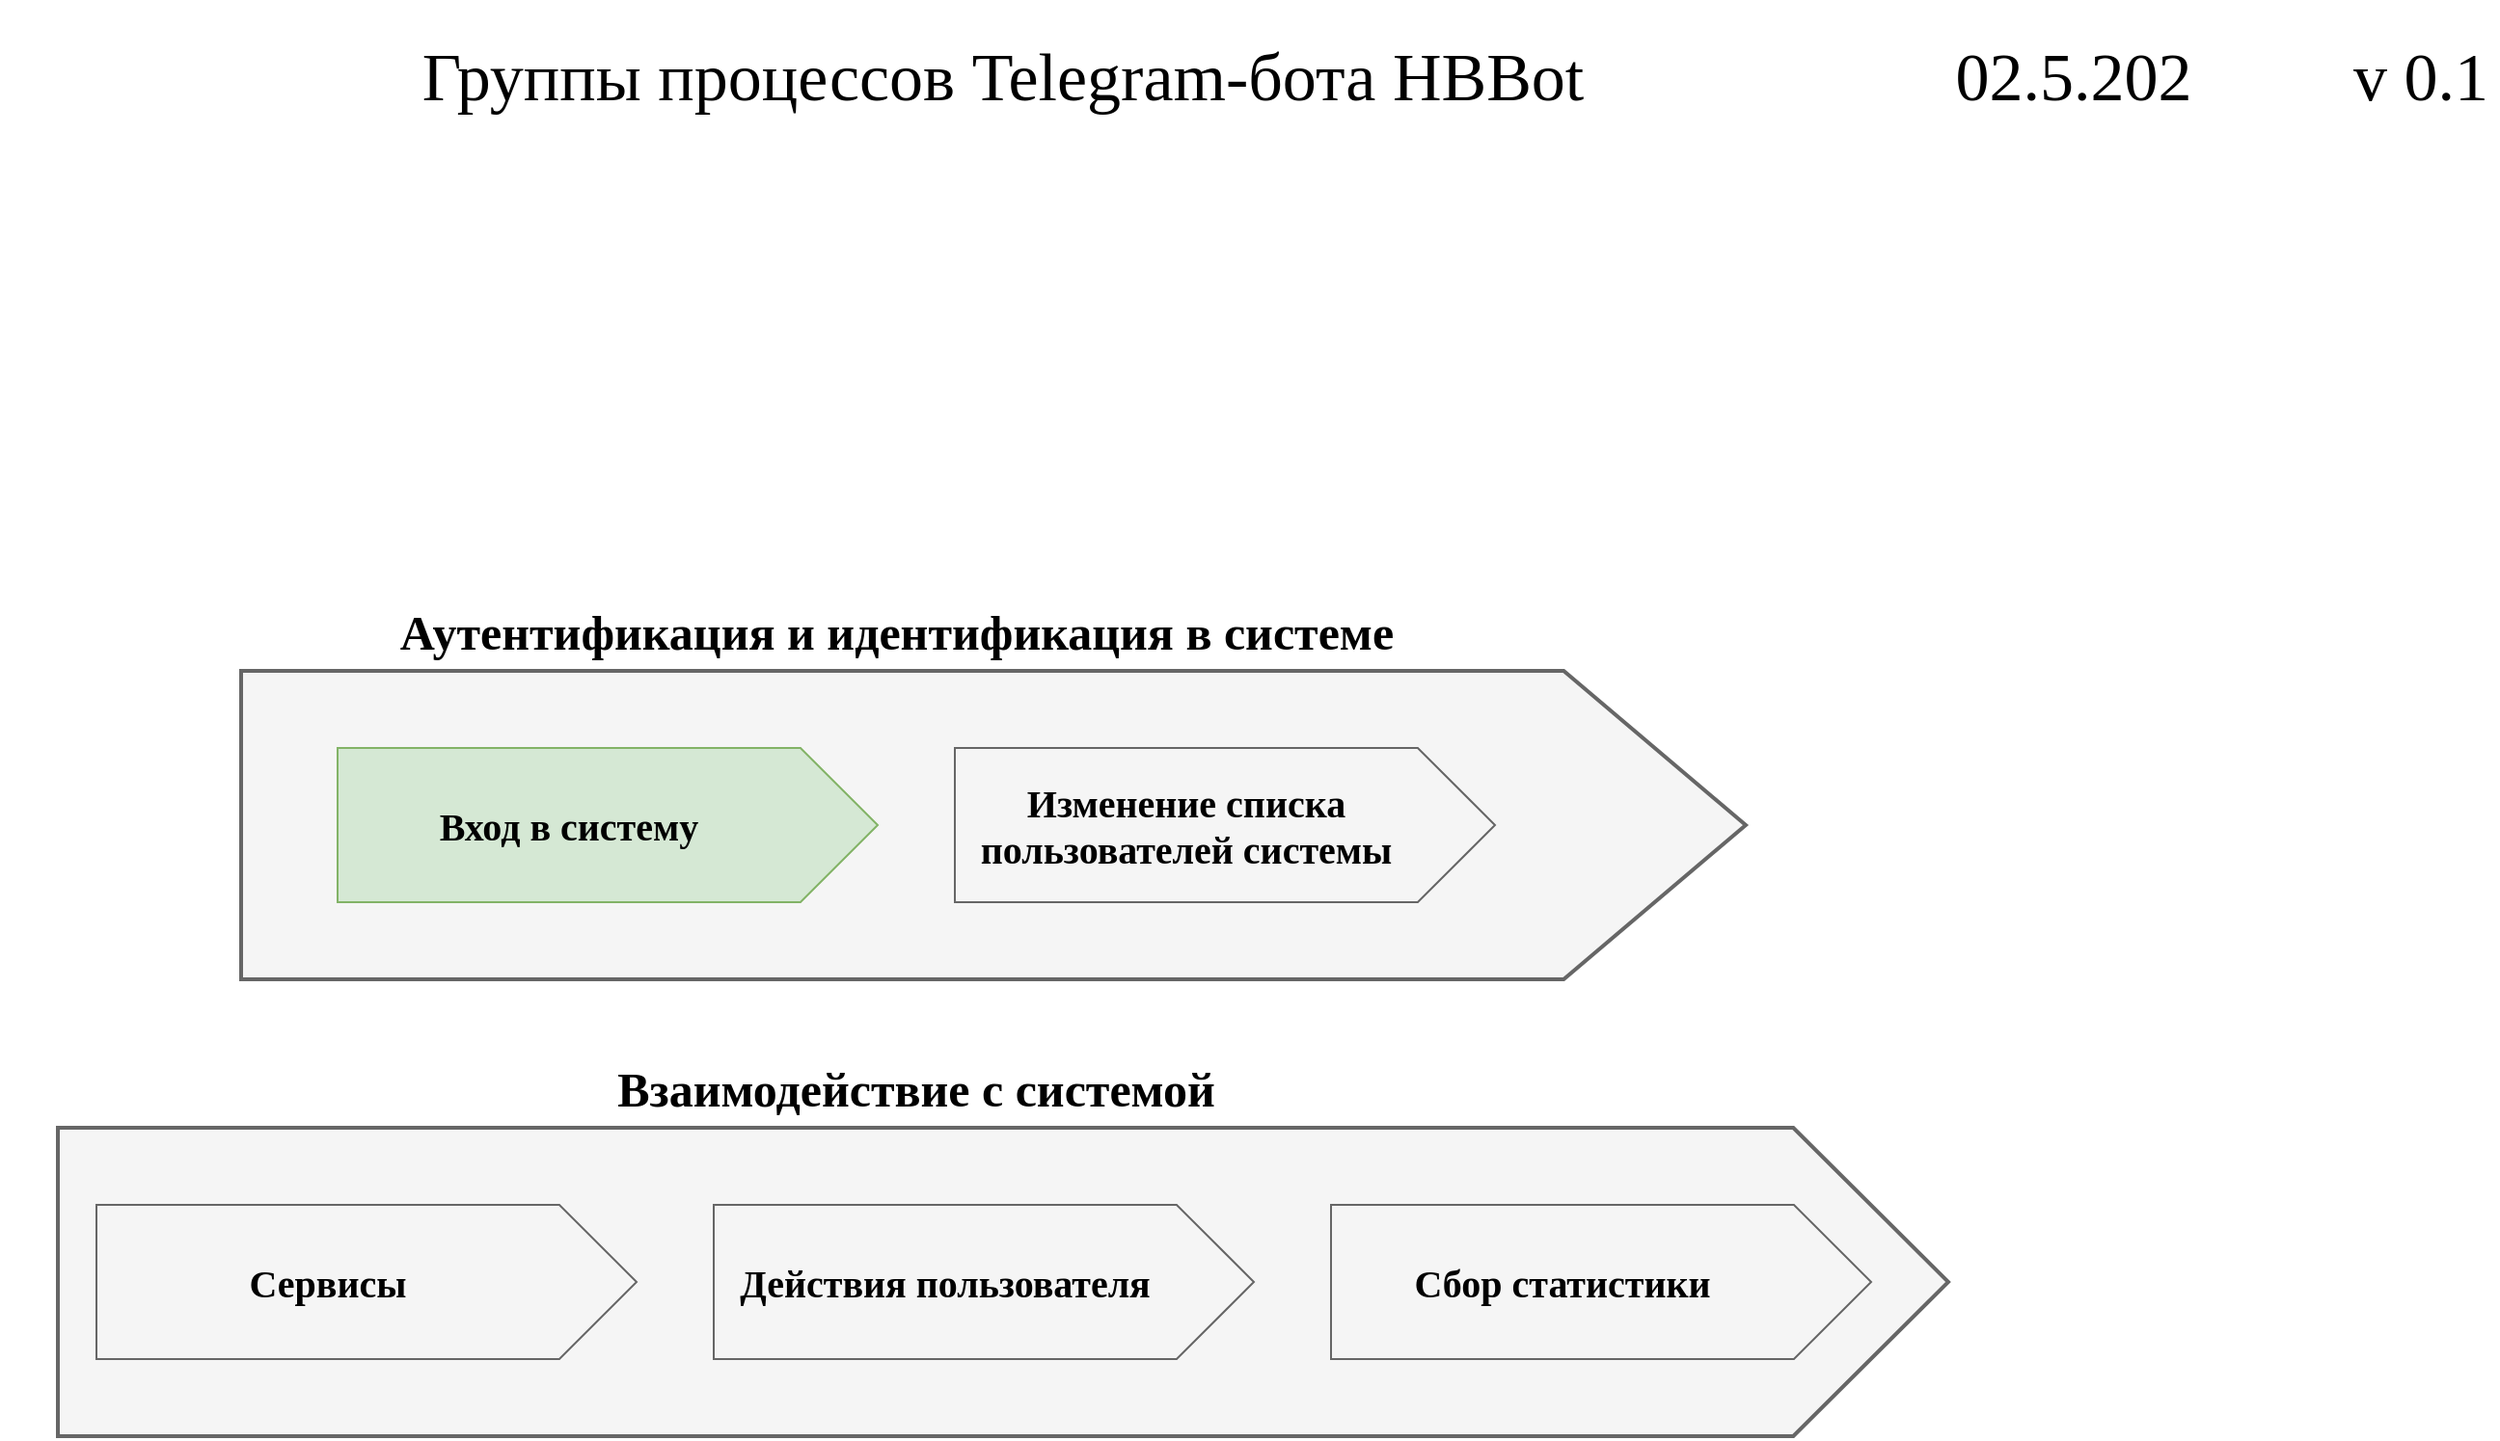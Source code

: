 <mxfile version="19.0.3" type="device" pages="7"><diagram id="jLrbDT3BAIAdWrOvlaxm" name="0. Группы процессов (02.5.202) v0.1"><mxGraphModel dx="7158" dy="4212" grid="1" gridSize="10" guides="1" tooltips="1" connect="1" arrows="1" fold="1" page="1" pageScale="1" pageWidth="1654" pageHeight="1169" math="0" shadow="0"><root><mxCell id="u-IZMfUraykFZAFncPJB-0"/><mxCell id="u-IZMfUraykFZAFncPJB-1" parent="u-IZMfUraykFZAFncPJB-0"/><mxCell id="Ic7ujOAGWrJwkQda6Wvn-0" value="Группы процессов Telegram-бота HBBot" style="text;html=1;strokeColor=none;fillColor=none;align=center;verticalAlign=middle;whiteSpace=wrap;rounded=0;fontFamily=XO Thames;fontSize=35;movable=1;" parent="u-IZMfUraykFZAFncPJB-1" vertex="1"><mxGeometry x="-4655" y="-2280" width="1040" height="80" as="geometry"/></mxCell><mxCell id="Ic7ujOAGWrJwkQda6Wvn-2" value="" style="shape=offPageConnector;whiteSpace=wrap;html=1;fontSize=20;direction=north;size=0.121;fontFamily=XO Thames;fillColor=#f5f5f5;strokeColor=#666666;fontColor=#333333;strokeWidth=2;" parent="u-IZMfUraykFZAFncPJB-1" vertex="1"><mxGeometry x="-4530" y="-1932" width="780" height="160" as="geometry"/></mxCell><mxCell id="Ic7ujOAGWrJwkQda6Wvn-3" value="" style="shape=offPageConnector;whiteSpace=wrap;html=1;fontSize=20;direction=north;size=0.082;fontFamily=XO Thames;verticalAlign=top;fontStyle=1;align=center;fillColor=#f5f5f5;strokeColor=#666666;fontColor=#333333;strokeWidth=2;" parent="u-IZMfUraykFZAFncPJB-1" vertex="1"><mxGeometry x="-4625" y="-1695" width="980" height="160" as="geometry"/></mxCell><mxCell id="Ic7ujOAGWrJwkQda6Wvn-4" value="" style="shape=offPageConnector;whiteSpace=wrap;html=1;fontSize=20;direction=north;size=0.143;fontFamily=XO Thames;fillColor=#f5f5f5;strokeColor=#666666;fontColor=#333333;" parent="u-IZMfUraykFZAFncPJB-1" vertex="1"><mxGeometry x="-4605" y="-1655" width="280" height="80" as="geometry"/></mxCell><mxCell id="Ic7ujOAGWrJwkQda6Wvn-5" value="" style="shape=offPageConnector;whiteSpace=wrap;html=1;fontSize=20;direction=north;size=0.143;fontFamily=XO Thames;fillColor=#f5f5f5;strokeColor=#666666;fontColor=#333333;" parent="u-IZMfUraykFZAFncPJB-1" vertex="1"><mxGeometry x="-4285" y="-1655" width="280" height="80" as="geometry"/></mxCell><mxCell id="Ic7ujOAGWrJwkQda6Wvn-6" value="" style="shape=offPageConnector;whiteSpace=wrap;html=1;fontSize=20;direction=north;size=0.143;fontFamily=XO Thames;fillColor=#f5f5f5;strokeColor=#666666;fontColor=#333333;" parent="u-IZMfUraykFZAFncPJB-1" vertex="1"><mxGeometry x="-3965" y="-1655" width="280" height="80" as="geometry"/></mxCell><mxCell id="Ic7ujOAGWrJwkQda6Wvn-8" value="Взаимодействие с системой" style="text;html=1;strokeColor=none;fillColor=none;align=center;verticalAlign=middle;whiteSpace=wrap;rounded=0;fontFamily=XO Thames;fontSize=25;fontStyle=1" parent="u-IZMfUraykFZAFncPJB-1" vertex="1"><mxGeometry x="-4625" y="-1735" width="890" height="40" as="geometry"/></mxCell><mxCell id="Ic7ujOAGWrJwkQda6Wvn-10" value="Сервисы" style="text;html=1;strokeColor=none;fillColor=none;align=center;verticalAlign=middle;whiteSpace=wrap;rounded=0;fontFamily=XO Thames;fontSize=20;fontStyle=1" parent="u-IZMfUraykFZAFncPJB-1" vertex="1"><mxGeometry x="-4605" y="-1655" width="240" height="80" as="geometry"/></mxCell><mxCell id="Ic7ujOAGWrJwkQda6Wvn-11" value="Действия пользователя" style="text;html=1;strokeColor=none;fillColor=none;align=center;verticalAlign=middle;whiteSpace=wrap;rounded=0;fontFamily=XO Thames;fontSize=20;fontStyle=1" parent="u-IZMfUraykFZAFncPJB-1" vertex="1"><mxGeometry x="-4285" y="-1655" width="240" height="80" as="geometry"/></mxCell><mxCell id="Ic7ujOAGWrJwkQda6Wvn-12" value="Сбор статистики" style="text;html=1;strokeColor=none;fillColor=none;align=center;verticalAlign=middle;whiteSpace=wrap;rounded=0;fontFamily=XO Thames;fontSize=20;fontStyle=1" parent="u-IZMfUraykFZAFncPJB-1" vertex="1"><mxGeometry x="-3965" y="-1655" width="240" height="80" as="geometry"/></mxCell><mxCell id="Ic7ujOAGWrJwkQda6Wvn-13" value="Аутентификация и идентификация в системе" style="text;html=1;strokeColor=none;fillColor=none;align=center;verticalAlign=middle;whiteSpace=wrap;rounded=0;fontFamily=XO Thames;fontSize=25;fontStyle=1" parent="u-IZMfUraykFZAFncPJB-1" vertex="1"><mxGeometry x="-4530" y="-1972" width="680" height="40" as="geometry"/></mxCell><mxCell id="Ic7ujOAGWrJwkQda6Wvn-14" value="" style="shape=offPageConnector;whiteSpace=wrap;html=1;fontSize=20;direction=north;size=0.143;fontFamily=XO Thames;fillColor=#f5f5f5;strokeColor=#666666;fontColor=#333333;" parent="u-IZMfUraykFZAFncPJB-1" vertex="1"><mxGeometry x="-4160" y="-1892" width="280" height="80" as="geometry"/></mxCell><mxCell id="Ic7ujOAGWrJwkQda6Wvn-15" value="Изменение списка пользователей системы" style="text;html=1;strokeColor=none;fillColor=none;align=center;verticalAlign=middle;whiteSpace=wrap;rounded=0;fontFamily=XO Thames;fontSize=20;fontStyle=1" parent="u-IZMfUraykFZAFncPJB-1" vertex="1"><mxGeometry x="-4160" y="-1892" width="240" height="80" as="geometry"/></mxCell><mxCell id="Ic7ujOAGWrJwkQda6Wvn-16" value="" style="shape=offPageConnector;whiteSpace=wrap;html=1;fontSize=20;direction=north;size=0.143;fontFamily=XO Thames;fillColor=#d5e8d4;strokeColor=#82b366;" parent="u-IZMfUraykFZAFncPJB-1" vertex="1"><mxGeometry x="-4480" y="-1892" width="280" height="80" as="geometry"/></mxCell><mxCell id="Ic7ujOAGWrJwkQda6Wvn-17" value="Вход в систему" style="text;html=1;strokeColor=none;fillColor=none;align=center;verticalAlign=middle;whiteSpace=wrap;rounded=0;fontFamily=XO Thames;fontSize=20;fontStyle=1" parent="u-IZMfUraykFZAFncPJB-1" vertex="1"><mxGeometry x="-4480" y="-1892" width="240" height="80" as="geometry"/></mxCell><mxCell id="hVvF4QIEGeLM0uYW6feh-0" value="v 0.1" style="text;html=1;strokeColor=none;fillColor=none;align=center;verticalAlign=middle;whiteSpace=wrap;rounded=0;fontFamily=XO Thames;fontSize=35;movable=1;" parent="u-IZMfUraykFZAFncPJB-1" vertex="1"><mxGeometry x="-3440" y="-2280" width="80" height="80" as="geometry"/></mxCell><mxCell id="hVvF4QIEGeLM0uYW6feh-1" value="02.5.202" style="text;html=1;strokeColor=none;fillColor=none;align=center;verticalAlign=middle;whiteSpace=wrap;rounded=0;fontFamily=XO Thames;fontSize=35;movable=1;" parent="u-IZMfUraykFZAFncPJB-1" vertex="1"><mxGeometry x="-3680" y="-2280" width="200" height="80" as="geometry"/></mxCell></root></mxGraphModel></diagram><diagram name="1. Жизненный цикл работы (02.5.202) v0.2" id="sXUyRg8uixJ2YpP40s9c"><mxGraphModel dx="6531" dy="3677" grid="1" gridSize="10" guides="1" tooltips="1" connect="1" arrows="1" fold="1" page="1" pageScale="1" pageWidth="1654" pageHeight="1169" math="0" shadow="0"><root><mxCell id="rln_-Zt_cpewPOg-WG_v-0"/><mxCell id="rln_-Zt_cpewPOg-WG_v-1" parent="rln_-Zt_cpewPOg-WG_v-0"/><mxCell id="rln_-Zt_cpewPOg-WG_v-2" value="Жизненный цикл работы Telegram-бота HBBot" style="text;html=1;strokeColor=none;fillColor=none;align=center;verticalAlign=middle;whiteSpace=wrap;rounded=0;fontFamily=XO Thames;fontSize=35;movable=1;" parent="rln_-Zt_cpewPOg-WG_v-1" vertex="1"><mxGeometry x="-4655" y="-2320" width="1040" height="80" as="geometry"/></mxCell><mxCell id="rln_-Zt_cpewPOg-WG_v-37" style="edgeStyle=orthogonalEdgeStyle;rounded=0;jumpStyle=gap;orthogonalLoop=1;jettySize=auto;html=1;exitX=0;exitY=0.75;exitDx=0;exitDy=0;startArrow=classic;startFill=1;endArrow=none;endFill=0;fontFamily=XO Thames;fontSize=16;strokeWidth=2;" parent="rln_-Zt_cpewPOg-WG_v-1" source="rln_-Zt_cpewPOg-WG_v-9" edge="1"><mxGeometry relative="1" as="geometry"><mxPoint x="-3925" y="-1632" as="targetPoint"/></mxGeometry></mxCell><mxCell id="rln_-Zt_cpewPOg-WG_v-47" style="edgeStyle=orthogonalEdgeStyle;rounded=0;jumpStyle=gap;orthogonalLoop=1;jettySize=auto;html=1;exitX=0.5;exitY=1;exitDx=0;exitDy=0;entryX=0.75;entryY=0;entryDx=0;entryDy=0;endArrow=classic;strokeWidth=2;fontFamily=XO Thames;fontSize=30;" parent="rln_-Zt_cpewPOg-WG_v-1" source="rln_-Zt_cpewPOg-WG_v-9" target="rln_-Zt_cpewPOg-WG_v-11" edge="1"><mxGeometry relative="1" as="geometry"/></mxCell><mxCell id="rln_-Zt_cpewPOg-WG_v-53" style="edgeStyle=orthogonalEdgeStyle;rounded=0;jumpStyle=gap;orthogonalLoop=1;jettySize=auto;html=1;exitX=1;exitY=0.5;exitDx=0;exitDy=0;entryX=0;entryY=0.75;entryDx=0;entryDy=0;endArrow=classic;strokeWidth=2;fontFamily=XO Thames;fontSize=30;" parent="rln_-Zt_cpewPOg-WG_v-1" source="rln_-Zt_cpewPOg-WG_v-9" target="rln_-Zt_cpewPOg-WG_v-10" edge="1"><mxGeometry relative="1" as="geometry"><Array as="points"><mxPoint x="-3550" y="-1662"/><mxPoint x="-3550" y="-1284"/><mxPoint x="-4660" y="-1284"/><mxPoint x="-4660" y="-1872"/></Array></mxGeometry></mxCell><mxCell id="rln_-Zt_cpewPOg-WG_v-9" value="Сервисы" style="text;html=1;strokeColor=#666666;fillColor=#f5f5f5;align=center;verticalAlign=middle;whiteSpace=wrap;rounded=0;fontFamily=XO Thames;fontSize=20;fontStyle=1;fontColor=#333333;" parent="rln_-Zt_cpewPOg-WG_v-1" vertex="1"><mxGeometry x="-3830" y="-1722" width="240" height="120" as="geometry"/></mxCell><mxCell id="rln_-Zt_cpewPOg-WG_v-29" style="edgeStyle=orthogonalEdgeStyle;rounded=0;orthogonalLoop=1;jettySize=auto;html=1;exitX=0.75;exitY=1;exitDx=0;exitDy=0;entryX=0.5;entryY=0;entryDx=0;entryDy=0;endArrow=classic;fontFamily=XO Thames;fontSize=30;strokeWidth=2;jumpStyle=gap;" parent="rln_-Zt_cpewPOg-WG_v-1" source="rln_-Zt_cpewPOg-WG_v-10" target="rln_-Zt_cpewPOg-WG_v-9" edge="1"><mxGeometry relative="1" as="geometry"/></mxCell><mxCell id="rln_-Zt_cpewPOg-WG_v-35" style="edgeStyle=orthogonalEdgeStyle;rounded=0;orthogonalLoop=1;jettySize=auto;html=1;exitX=1;exitY=0.5;exitDx=0;exitDy=0;entryX=0;entryY=0.5;entryDx=0;entryDy=0;endArrow=classic;fontFamily=XO Thames;fontSize=30;strokeWidth=2;jumpStyle=gap;" parent="rln_-Zt_cpewPOg-WG_v-1" source="rln_-Zt_cpewPOg-WG_v-10" target="rln_-Zt_cpewPOg-WG_v-9" edge="1"><mxGeometry relative="1" as="geometry"><Array as="points"><mxPoint x="-3910" y="-1902"/><mxPoint x="-3910" y="-1662"/></Array></mxGeometry></mxCell><mxCell id="rln_-Zt_cpewPOg-WG_v-39" style="edgeStyle=orthogonalEdgeStyle;rounded=0;jumpStyle=gap;orthogonalLoop=1;jettySize=auto;html=1;exitX=0.25;exitY=1;exitDx=0;exitDy=0;entryX=0.5;entryY=0;entryDx=0;entryDy=0;endArrow=classic;strokeWidth=2;fontFamily=XO Thames;fontSize=30;" parent="rln_-Zt_cpewPOg-WG_v-1" source="rln_-Zt_cpewPOg-WG_v-10" target="rln_-Zt_cpewPOg-WG_v-14" edge="1"><mxGeometry relative="1" as="geometry"/></mxCell><mxCell id="rln_-Zt_cpewPOg-WG_v-46" style="edgeStyle=orthogonalEdgeStyle;rounded=0;jumpStyle=gap;orthogonalLoop=1;jettySize=auto;html=1;exitX=0.5;exitY=1;exitDx=0;exitDy=0;entryX=0.5;entryY=0;entryDx=0;entryDy=0;endArrow=classic;strokeWidth=2;fontFamily=XO Thames;fontSize=30;" parent="rln_-Zt_cpewPOg-WG_v-1" source="rln_-Zt_cpewPOg-WG_v-10" target="rln_-Zt_cpewPOg-WG_v-11" edge="1"><mxGeometry relative="1" as="geometry"/></mxCell><mxCell id="rln_-Zt_cpewPOg-WG_v-10" value="Действия пользователя" style="text;html=1;strokeColor=#666666;fillColor=#f5f5f5;align=center;verticalAlign=middle;whiteSpace=wrap;rounded=0;fontFamily=XO Thames;fontSize=20;fontStyle=1;fontColor=#333333;" parent="rln_-Zt_cpewPOg-WG_v-1" vertex="1"><mxGeometry x="-4230" y="-1962" width="240" height="120" as="geometry"/></mxCell><mxCell id="rln_-Zt_cpewPOg-WG_v-50" style="edgeStyle=orthogonalEdgeStyle;rounded=0;jumpStyle=gap;orthogonalLoop=1;jettySize=auto;html=1;exitX=0;exitY=0.5;exitDx=0;exitDy=0;startArrow=classic;startFill=1;endArrow=none;endFill=0;strokeWidth=2;fontFamily=XO Thames;fontSize=16;" parent="rln_-Zt_cpewPOg-WG_v-1" source="rln_-Zt_cpewPOg-WG_v-11" edge="1"><mxGeometry relative="1" as="geometry"><mxPoint x="-4410" y="-1381.8" as="targetPoint"/></mxGeometry></mxCell><mxCell id="rln_-Zt_cpewPOg-WG_v-51" style="edgeStyle=orthogonalEdgeStyle;rounded=0;jumpStyle=gap;orthogonalLoop=1;jettySize=auto;html=1;exitX=1;exitY=0.5;exitDx=0;exitDy=0;endArrow=classic;strokeWidth=2;fontFamily=XO Thames;fontSize=30;entryX=0;entryY=0.25;entryDx=0;entryDy=0;" parent="rln_-Zt_cpewPOg-WG_v-1" source="rln_-Zt_cpewPOg-WG_v-11" target="rln_-Zt_cpewPOg-WG_v-9" edge="1"><mxGeometry relative="1" as="geometry"><mxPoint x="-3800" y="-1382" as="targetPoint"/><Array as="points"><mxPoint x="-3930" y="-1382"/><mxPoint x="-3930" y="-1692"/></Array></mxGeometry></mxCell><mxCell id="rln_-Zt_cpewPOg-WG_v-11" value="Сбор статистики" style="text;html=1;strokeColor=#666666;fillColor=#f5f5f5;align=center;verticalAlign=middle;whiteSpace=wrap;rounded=0;fontFamily=XO Thames;fontSize=20;fontStyle=1;fontColor=#333333;" parent="rln_-Zt_cpewPOg-WG_v-1" vertex="1"><mxGeometry x="-4230" y="-1442" width="240" height="120" as="geometry"/></mxCell><mxCell id="rln_-Zt_cpewPOg-WG_v-41" style="edgeStyle=orthogonalEdgeStyle;rounded=0;jumpStyle=gap;orthogonalLoop=1;jettySize=auto;html=1;exitX=1;exitY=0.5;exitDx=0;exitDy=0;entryX=0;entryY=0.75;entryDx=0;entryDy=0;endArrow=classic;strokeWidth=2;fontFamily=XO Thames;fontSize=30;" parent="rln_-Zt_cpewPOg-WG_v-1" source="rln_-Zt_cpewPOg-WG_v-14" target="rln_-Zt_cpewPOg-WG_v-16" edge="1"><mxGeometry relative="1" as="geometry"><Array as="points"><mxPoint x="-4280" y="-1662"/><mxPoint x="-4280" y="-1562"/><mxPoint x="-4720" y="-1562"/><mxPoint x="-4720" y="-2112"/></Array></mxGeometry></mxCell><mxCell id="rln_-Zt_cpewPOg-WG_v-45" style="edgeStyle=orthogonalEdgeStyle;rounded=0;jumpStyle=gap;orthogonalLoop=1;jettySize=auto;html=1;exitX=0.5;exitY=1;exitDx=0;exitDy=0;entryX=0.25;entryY=0;entryDx=0;entryDy=0;endArrow=classic;strokeWidth=2;fontFamily=XO Thames;fontSize=30;" parent="rln_-Zt_cpewPOg-WG_v-1" source="rln_-Zt_cpewPOg-WG_v-14" target="rln_-Zt_cpewPOg-WG_v-11" edge="1"><mxGeometry relative="1" as="geometry"/></mxCell><mxCell id="rln_-Zt_cpewPOg-WG_v-14" value="Изменение списка пользователей системы" style="text;html=1;strokeColor=#666666;fillColor=#f5f5f5;align=center;verticalAlign=middle;whiteSpace=wrap;rounded=0;fontFamily=XO Thames;fontSize=20;fontStyle=1;fontColor=#333333;" parent="rln_-Zt_cpewPOg-WG_v-1" vertex="1"><mxGeometry x="-4595" y="-1722" width="240" height="120" as="geometry"/></mxCell><mxCell id="rln_-Zt_cpewPOg-WG_v-23" style="edgeStyle=orthogonalEdgeStyle;rounded=0;orthogonalLoop=1;jettySize=auto;html=1;exitX=0.5;exitY=1;exitDx=0;exitDy=0;entryX=0.5;entryY=0;entryDx=0;entryDy=0;fontFamily=XO Thames;fontSize=30;strokeWidth=2;jumpStyle=gap;" parent="rln_-Zt_cpewPOg-WG_v-1" source="rln_-Zt_cpewPOg-WG_v-16" target="rln_-Zt_cpewPOg-WG_v-10" edge="1"><mxGeometry relative="1" as="geometry"><mxPoint x="-4125" y="-2132" as="targetPoint"/></mxGeometry></mxCell><mxCell id="rln_-Zt_cpewPOg-WG_v-24" style="edgeStyle=orthogonalEdgeStyle;rounded=0;orthogonalLoop=1;jettySize=auto;html=1;exitX=0;exitY=0.5;exitDx=0;exitDy=0;fontFamily=XO Thames;fontSize=30;strokeWidth=2;endArrow=none;endFill=0;startArrow=classic;startFill=1;" parent="rln_-Zt_cpewPOg-WG_v-1" source="rln_-Zt_cpewPOg-WG_v-16" edge="1"><mxGeometry relative="1" as="geometry"><mxPoint x="-4720" y="-2142" as="targetPoint"/></mxGeometry></mxCell><mxCell id="rln_-Zt_cpewPOg-WG_v-31" style="edgeStyle=orthogonalEdgeStyle;rounded=0;orthogonalLoop=1;jettySize=auto;html=1;exitX=1;exitY=0.5;exitDx=0;exitDy=0;entryX=0;entryY=0.5;entryDx=0;entryDy=0;endArrow=classic;fontFamily=XO Thames;fontSize=30;strokeWidth=2;jumpStyle=gap;" parent="rln_-Zt_cpewPOg-WG_v-1" source="rln_-Zt_cpewPOg-WG_v-16" target="rln_-Zt_cpewPOg-WG_v-10" edge="1"><mxGeometry relative="1" as="geometry"><Array as="points"><mxPoint x="-4280" y="-2142"/><mxPoint x="-4280" y="-1902"/></Array></mxGeometry></mxCell><mxCell id="rln_-Zt_cpewPOg-WG_v-16" value="Вход в систему" style="text;html=1;strokeColor=#666666;fillColor=#f5f5f5;align=center;verticalAlign=middle;whiteSpace=wrap;rounded=0;fontFamily=XO Thames;fontSize=20;fontStyle=1;fontColor=#333333;" parent="rln_-Zt_cpewPOg-WG_v-1" vertex="1"><mxGeometry x="-4600" y="-2202" width="240" height="120" as="geometry"/></mxCell><mxCell id="rln_-Zt_cpewPOg-WG_v-17" value="1" style="rounded=0;whiteSpace=wrap;html=1;strokeWidth=2;fontFamily=XO Thames;fontSize=30;align=center;strokeColor=#666666;" parent="rln_-Zt_cpewPOg-WG_v-1" vertex="1"><mxGeometry x="-4620" y="-2224" width="40" height="40" as="geometry"/></mxCell><mxCell id="rln_-Zt_cpewPOg-WG_v-18" value="4" style="rounded=0;whiteSpace=wrap;html=1;strokeWidth=2;fontFamily=XO Thames;fontSize=30;align=center;strokeColor=#666666;" parent="rln_-Zt_cpewPOg-WG_v-1" vertex="1"><mxGeometry x="-4610" y="-1744" width="40" height="40" as="geometry"/></mxCell><mxCell id="rln_-Zt_cpewPOg-WG_v-19" value="3" style="rounded=0;whiteSpace=wrap;html=1;strokeWidth=2;fontFamily=XO Thames;fontSize=30;align=center;strokeColor=#666666;" parent="rln_-Zt_cpewPOg-WG_v-1" vertex="1"><mxGeometry x="-3850" y="-1744" width="40" height="40" as="geometry"/></mxCell><mxCell id="rln_-Zt_cpewPOg-WG_v-20" value="2" style="rounded=0;whiteSpace=wrap;html=1;strokeWidth=2;fontFamily=XO Thames;fontSize=30;align=center;strokeColor=#666666;" parent="rln_-Zt_cpewPOg-WG_v-1" vertex="1"><mxGeometry x="-4250" y="-1984" width="40" height="40" as="geometry"/></mxCell><mxCell id="rln_-Zt_cpewPOg-WG_v-21" value="5" style="rounded=0;whiteSpace=wrap;html=1;strokeWidth=2;fontFamily=XO Thames;fontSize=30;align=center;strokeColor=#666666;" parent="rln_-Zt_cpewPOg-WG_v-1" vertex="1"><mxGeometry x="-4240" y="-1452" width="40" height="40" as="geometry"/></mxCell><mxCell id="rln_-Zt_cpewPOg-WG_v-25" value="Пользователь Telegram" style="text;html=1;strokeColor=none;fillColor=none;align=center;verticalAlign=middle;whiteSpace=wrap;rounded=0;fontFamily=XO Thames;fontSize=16;" parent="rln_-Zt_cpewPOg-WG_v-1" vertex="1"><mxGeometry x="-4720" y="-2202" width="100" height="49" as="geometry"/></mxCell><mxCell id="rln_-Zt_cpewPOg-WG_v-26" value="Вход пройден" style="text;html=1;strokeColor=none;fillColor=none;align=center;verticalAlign=middle;whiteSpace=wrap;rounded=0;fontFamily=XO Thames;fontSize=16;" parent="rln_-Zt_cpewPOg-WG_v-1" vertex="1"><mxGeometry x="-4470" y="-2052" width="100" height="20" as="geometry"/></mxCell><mxCell id="rln_-Zt_cpewPOg-WG_v-32" value="Запрос" style="text;html=1;strokeColor=none;fillColor=none;align=center;verticalAlign=middle;whiteSpace=wrap;rounded=0;fontFamily=XO Thames;fontSize=16;rotation=0;" parent="rln_-Zt_cpewPOg-WG_v-1" vertex="1"><mxGeometry x="-4350" y="-2132" width="60" height="20" as="geometry"/></mxCell><mxCell id="rln_-Zt_cpewPOg-WG_v-33" value="Запуск сервиса действием" style="text;html=1;strokeColor=none;fillColor=none;align=center;verticalAlign=middle;whiteSpace=wrap;rounded=0;fontFamily=XO Thames;fontSize=16;" parent="rln_-Zt_cpewPOg-WG_v-1" vertex="1"><mxGeometry x="-4040" y="-1832" width="110" height="40" as="geometry"/></mxCell><mxCell id="rln_-Zt_cpewPOg-WG_v-38" value="Событие по данным БД" style="text;html=1;strokeColor=none;fillColor=none;align=center;verticalAlign=middle;whiteSpace=wrap;rounded=0;fontFamily=XO Thames;fontSize=16;" parent="rln_-Zt_cpewPOg-WG_v-1" vertex="1"><mxGeometry x="-3925" y="-1624" width="85" height="38" as="geometry"/></mxCell><mxCell id="rln_-Zt_cpewPOg-WG_v-40" value="Запрос на изменение состава администраторов" style="text;html=1;strokeColor=none;fillColor=none;align=center;verticalAlign=middle;whiteSpace=wrap;rounded=0;fontFamily=XO Thames;fontSize=16;" parent="rln_-Zt_cpewPOg-WG_v-1" vertex="1"><mxGeometry x="-4380" y="-1832" width="200" height="40" as="geometry"/></mxCell><mxCell id="rln_-Zt_cpewPOg-WG_v-42" value="Запрос" style="text;html=1;strokeColor=none;fillColor=none;align=center;verticalAlign=middle;whiteSpace=wrap;rounded=0;fontFamily=XO Thames;fontSize=16;rotation=0;" parent="rln_-Zt_cpewPOg-WG_v-1" vertex="1"><mxGeometry x="-4350" y="-1652" width="60" height="20" as="geometry"/></mxCell><mxCell id="rln_-Zt_cpewPOg-WG_v-44" value="Запрос" style="text;html=1;strokeColor=none;fillColor=none;align=center;verticalAlign=middle;whiteSpace=wrap;rounded=0;fontFamily=XO Thames;fontSize=16;" parent="rln_-Zt_cpewPOg-WG_v-1" vertex="1"><mxGeometry x="-3980" y="-1892" width="60" height="20" as="geometry"/></mxCell><mxCell id="rln_-Zt_cpewPOg-WG_v-49" value="Событие по данным БД" style="text;html=1;strokeColor=none;fillColor=none;align=center;verticalAlign=middle;whiteSpace=wrap;rounded=0;fontFamily=XO Thames;fontSize=16;" parent="rln_-Zt_cpewPOg-WG_v-1" vertex="1"><mxGeometry x="-4410" y="-1372" width="170" height="20" as="geometry"/></mxCell><mxCell id="rln_-Zt_cpewPOg-WG_v-52" value="Обработанные статистические данные" style="text;html=1;strokeColor=none;fillColor=none;align=center;verticalAlign=middle;whiteSpace=wrap;rounded=0;fontFamily=XO Thames;fontSize=16;" parent="rln_-Zt_cpewPOg-WG_v-1" vertex="1"><mxGeometry x="-3980" y="-1372" width="120" height="38" as="geometry"/></mxCell><mxCell id="cHFtcSCY6pbMSlhzPkef-0" value="v 0.2" style="text;html=1;strokeColor=none;fillColor=none;align=center;verticalAlign=middle;whiteSpace=wrap;rounded=0;fontFamily=XO Thames;fontSize=35;movable=1;" parent="rln_-Zt_cpewPOg-WG_v-1" vertex="1"><mxGeometry x="-3440" y="-2320" width="80" height="80" as="geometry"/></mxCell><mxCell id="cHFtcSCY6pbMSlhzPkef-1" value="02.5.202" style="text;html=1;strokeColor=none;fillColor=none;align=center;verticalAlign=middle;whiteSpace=wrap;rounded=0;fontFamily=XO Thames;fontSize=35;movable=1;" parent="rln_-Zt_cpewPOg-WG_v-1" vertex="1"><mxGeometry x="-3680" y="-2320" width="200" height="80" as="geometry"/></mxCell></root></mxGraphModel></diagram><diagram name="2. Распределение функционала (27.11.202) v0.9" id="mEw5CsU3w8Xr1VuxVdBA"><mxGraphModel dx="6651" dy="3780" grid="1" gridSize="10" guides="1" tooltips="1" connect="1" arrows="1" fold="1" page="1" pageScale="1" pageWidth="1654" pageHeight="1169" math="0" shadow="0"><root><mxCell id="pi6KWCTtN6Asf2YhouZx-0"/><mxCell id="pi6KWCTtN6Asf2YhouZx-1" parent="pi6KWCTtN6Asf2YhouZx-0"/><mxCell id="RO4xeuGWXjnkjgWCXsr5-1" value="" style="rounded=0;whiteSpace=wrap;html=1;fontFamily=XO Thames;horizontal=1;strokeWidth=2;fontSize=18;fontStyle=1;strokeColor=#b85450;fillColor=none;" parent="pi6KWCTtN6Asf2YhouZx-1" vertex="1"><mxGeometry x="-3972" y="-2175" width="320" height="894" as="geometry"/></mxCell><mxCell id="yIXRalJJtYYfnsoJcbT5-62" value="" style="rounded=0;whiteSpace=wrap;html=1;fontFamily=XO Thames;horizontal=1;fillColor=#e1d5e7;strokeWidth=2;fontSize=18;opacity=40;strokeColor=none;" parent="pi6KWCTtN6Asf2YhouZx-1" vertex="1"><mxGeometry x="-3642" y="-1621" width="315" height="60" as="geometry"/></mxCell><mxCell id="yIXRalJJtYYfnsoJcbT5-61" value="" style="rounded=0;whiteSpace=wrap;html=1;fontFamily=XO Thames;horizontal=1;fillColor=#d5e8d4;strokeWidth=2;fontSize=18;opacity=40;strokeColor=none;" parent="pi6KWCTtN6Asf2YhouZx-1" vertex="1"><mxGeometry x="-3969.5" y="-2075" width="315" height="300" as="geometry"/></mxCell><mxCell id="yIXRalJJtYYfnsoJcbT5-60" value="" style="rounded=0;whiteSpace=wrap;html=1;fontFamily=XO Thames;horizontal=1;fillColor=#dae8fc;strokeWidth=2;fontSize=18;opacity=40;strokeColor=none;" parent="pi6KWCTtN6Asf2YhouZx-1" vertex="1"><mxGeometry x="-3969.5" y="-1765" width="315" height="364" as="geometry"/></mxCell><mxCell id="yIXRalJJtYYfnsoJcbT5-59" value="" style="rounded=0;whiteSpace=wrap;html=1;fontFamily=XO Thames;horizontal=1;fillColor=#fff2cc;strokeWidth=2;fontSize=18;opacity=40;strokeColor=none;" parent="pi6KWCTtN6Asf2YhouZx-1" vertex="1"><mxGeometry x="-4319.5" y="-1621" width="315" height="220" as="geometry"/></mxCell><mxCell id="yIXRalJJtYYfnsoJcbT5-58" value="" style="rounded=0;whiteSpace=wrap;html=1;fontFamily=XO Thames;horizontal=1;fillColor=#ffe6cc;strokeWidth=2;fontSize=18;strokeColor=none;opacity=40;" parent="pi6KWCTtN6Asf2YhouZx-1" vertex="1"><mxGeometry x="-4639.5" y="-1621" width="315" height="220" as="geometry"/></mxCell><mxCell id="pi6KWCTtN6Asf2YhouZx-2" value="Распределение функционала (этапов) системы" style="text;html=1;strokeColor=none;fillColor=none;align=center;verticalAlign=middle;whiteSpace=wrap;rounded=0;fontFamily=XO Thames;fontSize=35;movable=1;" parent="pi6KWCTtN6Asf2YhouZx-1" vertex="1"><mxGeometry x="-4782" y="-2320" width="1040" height="80" as="geometry"/></mxCell><mxCell id="pi6KWCTtN6Asf2YhouZx-6" value="Сервисы" style="text;html=1;strokeColor=#82b366;fillColor=#d5e8d4;align=center;verticalAlign=middle;whiteSpace=wrap;rounded=0;fontFamily=XO Thames;fontSize=20;fontStyle=1;strokeWidth=2;" parent="pi6KWCTtN6Asf2YhouZx-1" vertex="1"><mxGeometry x="-3952" y="-2165" width="280" height="80" as="geometry"/></mxCell><mxCell id="pi6KWCTtN6Asf2YhouZx-11" value="Действия пользователя" style="text;html=1;strokeColor=#6c8ebf;fillColor=#dae8fc;align=center;verticalAlign=middle;whiteSpace=wrap;rounded=0;fontFamily=XO Thames;fontSize=20;fontStyle=1;strokeWidth=2;" parent="pi6KWCTtN6Asf2YhouZx-1" vertex="1"><mxGeometry x="-3952" y="-1371" width="280" height="80" as="geometry"/></mxCell><mxCell id="pi6KWCTtN6Asf2YhouZx-14" value="Сбор статистики" style="text;html=1;strokeColor=#9673a6;fillColor=#e1d5e7;align=center;verticalAlign=middle;whiteSpace=wrap;rounded=0;fontFamily=XO Thames;fontSize=20;fontStyle=1;strokeWidth=2;" parent="pi6KWCTtN6Asf2YhouZx-1" vertex="1"><mxGeometry x="-3624.5" y="-1371" width="280" height="80" as="geometry"/></mxCell><mxCell id="pi6KWCTtN6Asf2YhouZx-17" value="Изменение списка пользователей системы" style="text;html=1;strokeColor=#d6b656;fillColor=#fff2cc;align=center;verticalAlign=middle;whiteSpace=wrap;rounded=0;fontFamily=XO Thames;fontSize=20;fontStyle=1;strokeWidth=2;" parent="pi6KWCTtN6Asf2YhouZx-1" vertex="1"><mxGeometry x="-4302" y="-1371" width="280" height="80" as="geometry"/></mxCell><mxCell id="pi6KWCTtN6Asf2YhouZx-21" value="Вход в систему" style="text;html=1;strokeColor=#d79b00;fillColor=#ffe6cc;align=center;verticalAlign=middle;whiteSpace=wrap;rounded=0;fontFamily=XO Thames;fontSize=20;fontStyle=1;strokeWidth=2;" parent="pi6KWCTtN6Asf2YhouZx-1" vertex="1"><mxGeometry x="-4622" y="-1371" width="280" height="80" as="geometry"/></mxCell><mxCell id="yIXRalJJtYYfnsoJcbT5-7" style="edgeStyle=orthogonalEdgeStyle;rounded=0;orthogonalLoop=1;jettySize=auto;html=1;exitX=1;exitY=0.5;exitDx=0;exitDy=0;entryX=0;entryY=0.5;entryDx=0;entryDy=0;fontFamily=XO Thames;fontSize=18;strokeWidth=2;fillColor=#f5f5f5;strokeColor=#666666;endArrow=none;endFill=0;" parent="pi6KWCTtN6Asf2YhouZx-1" source="yIXRalJJtYYfnsoJcbT5-0" target="yIXRalJJtYYfnsoJcbT5-6" edge="1"><mxGeometry relative="1" as="geometry"/></mxCell><mxCell id="yIXRalJJtYYfnsoJcbT5-0" value="Запрос доступа" style="rounded=0;whiteSpace=wrap;html=1;fontFamily=XO Thames;horizontal=1;fillColor=#f5f5f5;strokeColor=#666666;strokeWidth=2;fontSize=18;fontColor=#333333;" parent="pi6KWCTtN6Asf2YhouZx-1" vertex="1"><mxGeometry x="-4917" y="-1531" width="230" height="40" as="geometry"/></mxCell><mxCell id="yIXRalJJtYYfnsoJcbT5-20" style="edgeStyle=orthogonalEdgeStyle;rounded=0;orthogonalLoop=1;jettySize=auto;html=1;exitX=1;exitY=0.5;exitDx=0;exitDy=0;entryX=0.5;entryY=0;entryDx=0;entryDy=0;endArrow=none;endFill=0;strokeWidth=2;fontFamily=XO Thames;fontSize=18;fillColor=#ffe6cc;strokeColor=#d79b00;jumpStyle=gap;" parent="pi6KWCTtN6Asf2YhouZx-1" source="yIXRalJJtYYfnsoJcbT5-3" target="yIXRalJJtYYfnsoJcbT5-16" edge="1"><mxGeometry relative="1" as="geometry"/></mxCell><mxCell id="yIXRalJJtYYfnsoJcbT5-3" value="Регистрация нового пользователя" style="rounded=0;whiteSpace=wrap;html=1;fontFamily=XO Thames;horizontal=1;fillColor=#ffe6cc;strokeColor=#d79b00;strokeWidth=2;fontSize=18;" parent="pi6KWCTtN6Asf2YhouZx-1" vertex="1"><mxGeometry x="-4599.5" y="-1611" width="230" height="40" as="geometry"/></mxCell><mxCell id="yIXRalJJtYYfnsoJcbT5-24" style="edgeStyle=orthogonalEdgeStyle;rounded=0;jumpStyle=gap;orthogonalLoop=1;jettySize=auto;html=1;exitX=1;exitY=0.5;exitDx=0;exitDy=0;entryX=0;entryY=0.5;entryDx=0;entryDy=0;endArrow=none;endFill=0;strokeWidth=2;fontFamily=XO Thames;fontSize=18;fillColor=#fff2cc;strokeColor=#d6b656;" parent="pi6KWCTtN6Asf2YhouZx-1" source="yIXRalJJtYYfnsoJcbT5-4" target="yIXRalJJtYYfnsoJcbT5-22" edge="1"><mxGeometry relative="1" as="geometry"/></mxCell><mxCell id="yIXRalJJtYYfnsoJcbT5-4" value="Редактирование&lt;br&gt;ролевой модели" style="rounded=0;whiteSpace=wrap;html=1;fontFamily=XO Thames;horizontal=1;fillColor=#fff2cc;strokeColor=#d6b656;strokeWidth=2;fontSize=18;" parent="pi6KWCTtN6Asf2YhouZx-1" vertex="1"><mxGeometry x="-4282" y="-1531" width="230" height="40" as="geometry"/></mxCell><mxCell id="yIXRalJJtYYfnsoJcbT5-14" style="edgeStyle=orthogonalEdgeStyle;rounded=0;orthogonalLoop=1;jettySize=auto;html=1;exitX=0.5;exitY=0;exitDx=0;exitDy=0;entryX=0;entryY=0.5;entryDx=0;entryDy=0;endArrow=none;endFill=0;strokeWidth=2;fontFamily=XO Thames;fontSize=18;fillColor=#ffe6cc;strokeColor=#d79b00;" parent="pi6KWCTtN6Asf2YhouZx-1" source="yIXRalJJtYYfnsoJcbT5-6" target="yIXRalJJtYYfnsoJcbT5-3" edge="1"><mxGeometry relative="1" as="geometry"><Array as="points"><mxPoint x="-4619.5" y="-1591"/></Array></mxGeometry></mxCell><mxCell id="yIXRalJJtYYfnsoJcbT5-15" style="edgeStyle=orthogonalEdgeStyle;rounded=0;orthogonalLoop=1;jettySize=auto;html=1;exitX=0.5;exitY=1;exitDx=0;exitDy=0;entryX=0;entryY=0.5;entryDx=0;entryDy=0;endArrow=none;endFill=0;strokeWidth=2;fontFamily=XO Thames;fontSize=18;fillColor=#ffe6cc;strokeColor=#d79b00;" parent="pi6KWCTtN6Asf2YhouZx-1" source="yIXRalJJtYYfnsoJcbT5-6" target="yIXRalJJtYYfnsoJcbT5-12" edge="1"><mxGeometry relative="1" as="geometry"><Array as="points"><mxPoint x="-4619.5" y="-1431"/></Array></mxGeometry></mxCell><mxCell id="yIXRalJJtYYfnsoJcbT5-18" style="edgeStyle=orthogonalEdgeStyle;rounded=0;orthogonalLoop=1;jettySize=auto;html=1;exitX=1;exitY=0.5;exitDx=0;exitDy=0;entryX=0;entryY=0.5;entryDx=0;entryDy=0;endArrow=none;endFill=0;strokeWidth=2;fontFamily=XO Thames;fontSize=18;fillColor=#ffe6cc;strokeColor=#d79b00;" parent="pi6KWCTtN6Asf2YhouZx-1" source="yIXRalJJtYYfnsoJcbT5-6" target="yIXRalJJtYYfnsoJcbT5-17" edge="1"><mxGeometry relative="1" as="geometry"/></mxCell><mxCell id="yIXRalJJtYYfnsoJcbT5-6" value="" style="rounded=0;whiteSpace=wrap;html=1;strokeWidth=2;fontFamily=XO Thames;fontSize=18;fillColor=#f8cecc;strokeColor=#b85450;" parent="pi6KWCTtN6Asf2YhouZx-1" vertex="1"><mxGeometry x="-4629.5" y="-1521" width="20" height="20" as="geometry"/></mxCell><mxCell id="yIXRalJJtYYfnsoJcbT5-21" style="edgeStyle=orthogonalEdgeStyle;rounded=0;jumpStyle=gap;orthogonalLoop=1;jettySize=auto;html=1;exitX=1;exitY=0.5;exitDx=0;exitDy=0;entryX=0;entryY=0.5;entryDx=0;entryDy=0;endArrow=none;endFill=0;strokeWidth=2;fontFamily=XO Thames;fontSize=18;fillColor=#ffe6cc;strokeColor=#d79b00;" parent="pi6KWCTtN6Asf2YhouZx-1" source="yIXRalJJtYYfnsoJcbT5-12" target="yIXRalJJtYYfnsoJcbT5-16" edge="1"><mxGeometry relative="1" as="geometry"/></mxCell><mxCell id="yIXRalJJtYYfnsoJcbT5-12" value="Авторизация как пользователь" style="rounded=0;whiteSpace=wrap;html=1;fontFamily=XO Thames;horizontal=1;fillColor=#ffe6cc;strokeColor=#d79b00;strokeWidth=2;fontSize=18;" parent="pi6KWCTtN6Asf2YhouZx-1" vertex="1"><mxGeometry x="-4599.5" y="-1451" width="230" height="40" as="geometry"/></mxCell><mxCell id="yIXRalJJtYYfnsoJcbT5-23" style="edgeStyle=orthogonalEdgeStyle;rounded=0;jumpStyle=gap;orthogonalLoop=1;jettySize=auto;html=1;exitX=1;exitY=0.5;exitDx=0;exitDy=0;entryX=0.5;entryY=1;entryDx=0;entryDy=0;endArrow=none;endFill=0;strokeWidth=2;fontFamily=XO Thames;fontSize=18;fillColor=#ffe6cc;strokeColor=#d79b00;" parent="pi6KWCTtN6Asf2YhouZx-1" source="yIXRalJJtYYfnsoJcbT5-16" target="yIXRalJJtYYfnsoJcbT5-22" edge="1"><mxGeometry relative="1" as="geometry"><mxPoint x="-4323.25" y="-1434" as="sourcePoint"/></mxGeometry></mxCell><mxCell id="yIXRalJJtYYfnsoJcbT5-16" value="" style="rounded=0;whiteSpace=wrap;html=1;strokeWidth=2;fontFamily=XO Thames;fontSize=18;fillColor=#f8cecc;strokeColor=#b85450;" parent="pi6KWCTtN6Asf2YhouZx-1" vertex="1"><mxGeometry x="-4354.5" y="-1441" width="20" height="20" as="geometry"/></mxCell><mxCell id="yIXRalJJtYYfnsoJcbT5-19" style="edgeStyle=orthogonalEdgeStyle;rounded=0;orthogonalLoop=1;jettySize=auto;html=1;exitX=1;exitY=0.5;exitDx=0;exitDy=0;entryX=0;entryY=0.5;entryDx=0;entryDy=0;endArrow=none;endFill=0;strokeWidth=2;fontFamily=XO Thames;fontSize=18;fillColor=#ffe6cc;strokeColor=#d79b00;jumpStyle=gap;dashed=1;" parent="pi6KWCTtN6Asf2YhouZx-1" source="yIXRalJJtYYfnsoJcbT5-17" target="yIXRalJJtYYfnsoJcbT5-4" edge="1"><mxGeometry relative="1" as="geometry"/></mxCell><mxCell id="yIXRalJJtYYfnsoJcbT5-17" value="Авторизация как администратор" style="rounded=0;whiteSpace=wrap;html=1;fontFamily=XO Thames;horizontal=1;fillColor=#ffe6cc;strokeColor=#d79b00;strokeWidth=2;fontSize=18;" parent="pi6KWCTtN6Asf2YhouZx-1" vertex="1"><mxGeometry x="-4599.5" y="-1531" width="230" height="40" as="geometry"/></mxCell><mxCell id="yIXRalJJtYYfnsoJcbT5-28" style="edgeStyle=orthogonalEdgeStyle;rounded=0;jumpStyle=gap;orthogonalLoop=1;jettySize=auto;html=1;exitX=1;exitY=0.5;exitDx=0;exitDy=0;entryX=0.5;entryY=1;entryDx=0;entryDy=0;endArrow=none;endFill=0;strokeWidth=2;fontFamily=XO Thames;fontSize=18;fillColor=#fff2cc;strokeColor=#d6b656;" parent="pi6KWCTtN6Asf2YhouZx-1" source="yIXRalJJtYYfnsoJcbT5-22" target="yIXRalJJtYYfnsoJcbT5-39" edge="1"><mxGeometry relative="1" as="geometry"/></mxCell><mxCell id="yIXRalJJtYYfnsoJcbT5-22" value="" style="rounded=0;whiteSpace=wrap;html=1;strokeWidth=2;fontFamily=XO Thames;fontSize=18;fillColor=#f8cecc;strokeColor=#b85450;" parent="pi6KWCTtN6Asf2YhouZx-1" vertex="1"><mxGeometry x="-4037" y="-1521" width="20" height="20" as="geometry"/></mxCell><mxCell id="yIXRalJJtYYfnsoJcbT5-25" value="Просмотр&lt;br&gt;ближайших дат" style="rounded=0;whiteSpace=wrap;html=1;fontFamily=XO Thames;horizontal=1;fillColor=#dae8fc;strokeColor=#6c8ebf;strokeWidth=2;fontSize=18;" parent="pi6KWCTtN6Asf2YhouZx-1" vertex="1"><mxGeometry x="-3927" y="-1531" width="230" height="40" as="geometry"/></mxCell><mxCell id="yIXRalJJtYYfnsoJcbT5-30" style="edgeStyle=orthogonalEdgeStyle;rounded=0;jumpStyle=gap;orthogonalLoop=1;jettySize=auto;html=1;exitX=0.5;exitY=1;exitDx=0;exitDy=0;entryX=0;entryY=0.5;entryDx=0;entryDy=0;endArrow=none;endFill=0;strokeWidth=2;fontFamily=XO Thames;fontSize=18;fillColor=#fff2cc;strokeColor=#d6b656;" parent="pi6KWCTtN6Asf2YhouZx-1" source="yIXRalJJtYYfnsoJcbT5-27" target="yIXRalJJtYYfnsoJcbT5-29" edge="1"><mxGeometry relative="1" as="geometry"/></mxCell><mxCell id="yIXRalJJtYYfnsoJcbT5-31" style="edgeStyle=orthogonalEdgeStyle;rounded=0;jumpStyle=gap;orthogonalLoop=1;jettySize=auto;html=1;exitX=0.5;exitY=1;exitDx=0;exitDy=0;entryX=0;entryY=0.5;entryDx=0;entryDy=0;endArrow=none;endFill=0;strokeWidth=2;fontFamily=XO Thames;fontSize=18;fillColor=#fff2cc;strokeColor=#d6b656;" parent="pi6KWCTtN6Asf2YhouZx-1" source="yIXRalJJtYYfnsoJcbT5-27" target="yIXRalJJtYYfnsoJcbT5-25" edge="1"><mxGeometry relative="1" as="geometry"/></mxCell><mxCell id="yIXRalJJtYYfnsoJcbT5-33" style="edgeStyle=orthogonalEdgeStyle;rounded=0;jumpStyle=gap;orthogonalLoop=1;jettySize=auto;html=1;exitX=1;exitY=0.5;exitDx=0;exitDy=0;entryX=0;entryY=0.5;entryDx=0;entryDy=0;endArrow=none;endFill=0;strokeWidth=2;fontFamily=XO Thames;fontSize=18;fillColor=#fff2cc;strokeColor=#d6b656;" parent="pi6KWCTtN6Asf2YhouZx-1" source="yIXRalJJtYYfnsoJcbT5-27" target="yIXRalJJtYYfnsoJcbT5-32" edge="1"><mxGeometry relative="1" as="geometry"/></mxCell><mxCell id="zbADZ-Da7jSV-dKYDJJm-4" style="edgeStyle=orthogonalEdgeStyle;rounded=0;orthogonalLoop=1;jettySize=auto;html=1;exitX=0.5;exitY=0;exitDx=0;exitDy=0;entryX=0;entryY=0.5;entryDx=0;entryDy=0;fontFamily=XO Thames;fontSize=18;fontColor=#000000;endArrow=none;endFill=0;strokeWidth=2;strokeColor=#d6b656;fillColor=#fff2cc;" parent="pi6KWCTtN6Asf2YhouZx-1" source="yIXRalJJtYYfnsoJcbT5-27" target="zbADZ-Da7jSV-dKYDJJm-0" edge="1"><mxGeometry relative="1" as="geometry"/></mxCell><mxCell id="zbADZ-Da7jSV-dKYDJJm-5" style="edgeStyle=orthogonalEdgeStyle;rounded=0;orthogonalLoop=1;jettySize=auto;html=1;exitX=0.5;exitY=0;exitDx=0;exitDy=0;entryX=0;entryY=0.5;entryDx=0;entryDy=0;fontFamily=XO Thames;fontSize=18;fontColor=#000000;endArrow=none;endFill=0;strokeWidth=2;strokeColor=#d6b656;fillColor=#fff2cc;" parent="pi6KWCTtN6Asf2YhouZx-1" source="yIXRalJJtYYfnsoJcbT5-27" target="zbADZ-Da7jSV-dKYDJJm-1" edge="1"><mxGeometry relative="1" as="geometry"/></mxCell><mxCell id="yIXRalJJtYYfnsoJcbT5-27" value="" style="rounded=0;whiteSpace=wrap;html=1;strokeWidth=2;fontFamily=XO Thames;fontSize=18;fillColor=#f8cecc;strokeColor=#b85450;" parent="pi6KWCTtN6Asf2YhouZx-1" vertex="1"><mxGeometry x="-3957" y="-1601" width="20" height="20" as="geometry"/></mxCell><mxCell id="yIXRalJJtYYfnsoJcbT5-29" value="Выдача" style="rounded=0;whiteSpace=wrap;html=1;fontFamily=XO Thames;horizontal=1;fillColor=#dae8fc;strokeColor=#6c8ebf;strokeWidth=2;fontSize=18;" parent="pi6KWCTtN6Asf2YhouZx-1" vertex="1"><mxGeometry x="-3927" y="-1451" width="230" height="40" as="geometry"/></mxCell><mxCell id="zbADZ-Da7jSV-dKYDJJm-6" style="edgeStyle=orthogonalEdgeStyle;rounded=0;orthogonalLoop=1;jettySize=auto;html=1;exitX=1;exitY=0.5;exitDx=0;exitDy=0;entryX=0;entryY=0.5;entryDx=0;entryDy=0;fontFamily=XO Thames;fontSize=18;fontColor=#000000;endArrow=none;endFill=0;strokeWidth=2;strokeColor=#6c8ebf;fillColor=#dae8fc;" parent="pi6KWCTtN6Asf2YhouZx-1" source="yIXRalJJtYYfnsoJcbT5-32" target="yIXRalJJtYYfnsoJcbT5-35" edge="1"><mxGeometry relative="1" as="geometry"/></mxCell><mxCell id="yIXRalJJtYYfnsoJcbT5-32" value="Работа со списками/листами списков именинников" style="rounded=0;whiteSpace=wrap;html=1;fontFamily=XO Thames;horizontal=1;fillColor=#dae8fc;strokeWidth=3;fontSize=18;strokeColor=#CC6600;dashed=1;" parent="pi6KWCTtN6Asf2YhouZx-1" vertex="1"><mxGeometry x="-3927" y="-1611" width="230" height="40" as="geometry"/></mxCell><mxCell id="yIXRalJJtYYfnsoJcbT5-55" style="edgeStyle=orthogonalEdgeStyle;rounded=0;jumpStyle=gap;orthogonalLoop=1;jettySize=auto;html=1;exitX=1;exitY=0.5;exitDx=0;exitDy=0;entryX=0;entryY=0.5;entryDx=0;entryDy=0;endArrow=none;endFill=0;strokeWidth=2;fontFamily=XO Thames;fontSize=18;fillColor=#dae8fc;strokeColor=#6c8ebf;" parent="pi6KWCTtN6Asf2YhouZx-1" source="yIXRalJJtYYfnsoJcbT5-35" target="yIXRalJJtYYfnsoJcbT5-53" edge="1"><mxGeometry relative="1" as="geometry"/></mxCell><mxCell id="zbADZ-Da7jSV-dKYDJJm-7" style="edgeStyle=orthogonalEdgeStyle;rounded=0;orthogonalLoop=1;jettySize=auto;html=1;exitX=0.5;exitY=1;exitDx=0;exitDy=0;entryX=1;entryY=0.5;entryDx=0;entryDy=0;fontFamily=XO Thames;fontSize=18;fontColor=#000000;endArrow=none;endFill=0;strokeWidth=2;strokeColor=#6c8ebf;fillColor=#dae8fc;" parent="pi6KWCTtN6Asf2YhouZx-1" source="yIXRalJJtYYfnsoJcbT5-35" target="yIXRalJJtYYfnsoJcbT5-25" edge="1"><mxGeometry relative="1" as="geometry"/></mxCell><mxCell id="zbADZ-Da7jSV-dKYDJJm-8" style="edgeStyle=orthogonalEdgeStyle;rounded=0;orthogonalLoop=1;jettySize=auto;html=1;exitX=0.5;exitY=1;exitDx=0;exitDy=0;entryX=1;entryY=0.5;entryDx=0;entryDy=0;fontFamily=XO Thames;fontSize=18;fontColor=#000000;endArrow=none;endFill=0;strokeWidth=2;strokeColor=#6c8ebf;fillColor=#dae8fc;" parent="pi6KWCTtN6Asf2YhouZx-1" source="yIXRalJJtYYfnsoJcbT5-35" target="yIXRalJJtYYfnsoJcbT5-29" edge="1"><mxGeometry relative="1" as="geometry"/></mxCell><mxCell id="zbADZ-Da7jSV-dKYDJJm-9" style="edgeStyle=orthogonalEdgeStyle;rounded=0;orthogonalLoop=1;jettySize=auto;html=1;exitX=0.5;exitY=0;exitDx=0;exitDy=0;entryX=1;entryY=0.5;entryDx=0;entryDy=0;fontFamily=XO Thames;fontSize=18;fontColor=#000000;endArrow=none;endFill=0;strokeWidth=2;strokeColor=#6c8ebf;fillColor=#dae8fc;" parent="pi6KWCTtN6Asf2YhouZx-1" source="yIXRalJJtYYfnsoJcbT5-35" target="zbADZ-Da7jSV-dKYDJJm-0" edge="1"><mxGeometry relative="1" as="geometry"/></mxCell><mxCell id="zbADZ-Da7jSV-dKYDJJm-10" style="edgeStyle=orthogonalEdgeStyle;rounded=0;orthogonalLoop=1;jettySize=auto;html=1;exitX=0.5;exitY=0;exitDx=0;exitDy=0;entryX=1;entryY=0.5;entryDx=0;entryDy=0;fontFamily=XO Thames;fontSize=18;fontColor=#000000;endArrow=none;endFill=0;strokeWidth=2;strokeColor=#6c8ebf;fillColor=#dae8fc;" parent="pi6KWCTtN6Asf2YhouZx-1" source="yIXRalJJtYYfnsoJcbT5-35" target="zbADZ-Da7jSV-dKYDJJm-1" edge="1"><mxGeometry relative="1" as="geometry"/></mxCell><mxCell id="yIXRalJJtYYfnsoJcbT5-35" value="" style="rounded=0;whiteSpace=wrap;html=1;strokeWidth=2;fontFamily=XO Thames;fontSize=18;fillColor=#f8cecc;strokeColor=#b85450;" parent="pi6KWCTtN6Asf2YhouZx-1" vertex="1"><mxGeometry x="-3687" y="-1601" width="20" height="20" as="geometry"/></mxCell><mxCell id="yIXRalJJtYYfnsoJcbT5-45" style="edgeStyle=orthogonalEdgeStyle;rounded=0;jumpStyle=gap;orthogonalLoop=1;jettySize=auto;html=1;exitX=1;exitY=0.5;exitDx=0;exitDy=0;entryX=0;entryY=0.5;entryDx=0;entryDy=0;endArrow=none;endFill=0;strokeWidth=2;fontFamily=XO Thames;fontSize=18;fillColor=#fff2cc;strokeColor=#d6b656;" parent="pi6KWCTtN6Asf2YhouZx-1" source="yIXRalJJtYYfnsoJcbT5-39" target="yIXRalJJtYYfnsoJcbT5-27" edge="1"><mxGeometry relative="1" as="geometry"><mxPoint x="-3797" y="-1507" as="sourcePoint"/></mxGeometry></mxCell><mxCell id="yIXRalJJtYYfnsoJcbT5-47" style="edgeStyle=orthogonalEdgeStyle;rounded=0;jumpStyle=gap;orthogonalLoop=1;jettySize=auto;html=1;exitX=0.5;exitY=0;exitDx=0;exitDy=0;entryX=0;entryY=0.5;entryDx=0;entryDy=0;endArrow=none;endFill=0;strokeWidth=2;fontFamily=XO Thames;fontSize=18;fillColor=#fff2cc;strokeColor=#d6b656;" parent="pi6KWCTtN6Asf2YhouZx-1" source="yIXRalJJtYYfnsoJcbT5-39" target="yIXRalJJtYYfnsoJcbT5-46" edge="1"><mxGeometry relative="1" as="geometry"/></mxCell><mxCell id="yIXRalJJtYYfnsoJcbT5-39" value="" style="rounded=0;whiteSpace=wrap;html=1;strokeWidth=2;fontFamily=XO Thames;fontSize=18;fillColor=#f8cecc;strokeColor=#b85450;" parent="pi6KWCTtN6Asf2YhouZx-1" vertex="1"><mxGeometry x="-3997" y="-1601" width="20" height="20" as="geometry"/></mxCell><mxCell id="yIXRalJJtYYfnsoJcbT5-42" value="Отслеживание юбилеев" style="rounded=0;whiteSpace=wrap;html=1;fontFamily=XO Thames;horizontal=1;fillColor=#d5e8d4;strokeColor=#82b366;strokeWidth=2;fontSize=18;" parent="pi6KWCTtN6Asf2YhouZx-1" vertex="1"><mxGeometry x="-3927" y="-1901" width="230" height="40" as="geometry"/></mxCell><mxCell id="yIXRalJJtYYfnsoJcbT5-44" value="Комнаты" style="rounded=0;whiteSpace=wrap;html=1;fontFamily=XO Thames;horizontal=1;fillColor=#d5e8d4;strokeColor=#82b366;strokeWidth=2;fontSize=18;" parent="pi6KWCTtN6Asf2YhouZx-1" vertex="1"><mxGeometry x="-3927" y="-1981" width="230" height="40" as="geometry"/></mxCell><mxCell id="zbADZ-Da7jSV-dKYDJJm-11" style="edgeStyle=orthogonalEdgeStyle;rounded=0;orthogonalLoop=1;jettySize=auto;html=1;exitX=1;exitY=0.5;exitDx=0;exitDy=0;entryX=0;entryY=0.5;entryDx=0;entryDy=0;fontFamily=XO Thames;fontSize=18;fontColor=#000000;endArrow=none;endFill=0;strokeWidth=2;strokeColor=#d6b656;fillColor=#fff2cc;" parent="pi6KWCTtN6Asf2YhouZx-1" source="yIXRalJJtYYfnsoJcbT5-46" target="s69CbqzTHi_5K3Q19jk8-0" edge="1"><mxGeometry relative="1" as="geometry"/></mxCell><mxCell id="zbADZ-Da7jSV-dKYDJJm-12" style="edgeStyle=orthogonalEdgeStyle;rounded=0;orthogonalLoop=1;jettySize=auto;html=1;exitX=0.5;exitY=1;exitDx=0;exitDy=0;entryX=0;entryY=0.5;entryDx=0;entryDy=0;fontFamily=XO Thames;fontSize=18;fontColor=#000000;endArrow=none;endFill=0;strokeWidth=2;strokeColor=#d6b656;fillColor=#fff2cc;" parent="pi6KWCTtN6Asf2YhouZx-1" source="yIXRalJJtYYfnsoJcbT5-46" target="yIXRalJJtYYfnsoJcbT5-44" edge="1"><mxGeometry relative="1" as="geometry"/></mxCell><mxCell id="zbADZ-Da7jSV-dKYDJJm-13" style="edgeStyle=orthogonalEdgeStyle;rounded=0;orthogonalLoop=1;jettySize=auto;html=1;exitX=0.5;exitY=1;exitDx=0;exitDy=0;entryX=0;entryY=0.5;entryDx=0;entryDy=0;fontFamily=XO Thames;fontSize=18;fontColor=#000000;endArrow=none;endFill=0;strokeWidth=2;strokeColor=#d6b656;fillColor=#fff2cc;" parent="pi6KWCTtN6Asf2YhouZx-1" source="yIXRalJJtYYfnsoJcbT5-46" target="yIXRalJJtYYfnsoJcbT5-42" edge="1"><mxGeometry relative="1" as="geometry"/></mxCell><mxCell id="zbADZ-Da7jSV-dKYDJJm-14" style="edgeStyle=orthogonalEdgeStyle;rounded=0;orthogonalLoop=1;jettySize=auto;html=1;exitX=0.5;exitY=1;exitDx=0;exitDy=0;entryX=0;entryY=0.5;entryDx=0;entryDy=0;fontFamily=XO Thames;fontSize=18;fontColor=#000000;endArrow=none;endFill=0;strokeWidth=2;strokeColor=#d6b656;fillColor=#fff2cc;" parent="pi6KWCTtN6Asf2YhouZx-1" source="yIXRalJJtYYfnsoJcbT5-46" target="zbADZ-Da7jSV-dKYDJJm-2" edge="1"><mxGeometry relative="1" as="geometry"/></mxCell><mxCell id="yIXRalJJtYYfnsoJcbT5-46" value="" style="rounded=0;whiteSpace=wrap;html=1;strokeWidth=2;fontFamily=XO Thames;fontSize=18;fillColor=#f8cecc;strokeColor=#b85450;" parent="pi6KWCTtN6Asf2YhouZx-1" vertex="1"><mxGeometry x="-3957" y="-2055" width="20" height="20" as="geometry"/></mxCell><mxCell id="yIXRalJJtYYfnsoJcbT5-54" style="edgeStyle=orthogonalEdgeStyle;rounded=0;jumpStyle=gap;orthogonalLoop=1;jettySize=auto;html=1;exitX=1;exitY=0.5;exitDx=0;exitDy=0;entryX=0.5;entryY=0;entryDx=0;entryDy=0;endArrow=none;endFill=0;strokeWidth=2;fontFamily=XO Thames;fontSize=18;fillColor=#d5e8d4;strokeColor=#82b366;" parent="pi6KWCTtN6Asf2YhouZx-1" source="yIXRalJJtYYfnsoJcbT5-50" target="yIXRalJJtYYfnsoJcbT5-53" edge="1"><mxGeometry relative="1" as="geometry"/></mxCell><mxCell id="zbADZ-Da7jSV-dKYDJJm-16" style="edgeStyle=orthogonalEdgeStyle;rounded=0;orthogonalLoop=1;jettySize=auto;html=1;exitX=0.5;exitY=1;exitDx=0;exitDy=0;entryX=1;entryY=0.5;entryDx=0;entryDy=0;fontFamily=XO Thames;fontSize=18;fontColor=#000000;endArrow=none;endFill=0;strokeWidth=2;strokeColor=#82b366;fillColor=#d5e8d4;" parent="pi6KWCTtN6Asf2YhouZx-1" source="yIXRalJJtYYfnsoJcbT5-50" target="yIXRalJJtYYfnsoJcbT5-44" edge="1"><mxGeometry relative="1" as="geometry"/></mxCell><mxCell id="zbADZ-Da7jSV-dKYDJJm-17" style="edgeStyle=orthogonalEdgeStyle;rounded=0;orthogonalLoop=1;jettySize=auto;html=1;exitX=0.5;exitY=1;exitDx=0;exitDy=0;entryX=1;entryY=0.5;entryDx=0;entryDy=0;fontFamily=XO Thames;fontSize=18;fontColor=#000000;endArrow=none;endFill=0;strokeWidth=2;strokeColor=#82b366;fillColor=#d5e8d4;" parent="pi6KWCTtN6Asf2YhouZx-1" source="yIXRalJJtYYfnsoJcbT5-50" target="yIXRalJJtYYfnsoJcbT5-42" edge="1"><mxGeometry relative="1" as="geometry"/></mxCell><mxCell id="zbADZ-Da7jSV-dKYDJJm-18" style="edgeStyle=orthogonalEdgeStyle;rounded=0;orthogonalLoop=1;jettySize=auto;html=1;exitX=0.5;exitY=1;exitDx=0;exitDy=0;entryX=1;entryY=0.5;entryDx=0;entryDy=0;fontFamily=XO Thames;fontSize=18;fontColor=#000000;endArrow=none;endFill=0;strokeWidth=2;strokeColor=#82b366;fillColor=#d5e8d4;" parent="pi6KWCTtN6Asf2YhouZx-1" source="yIXRalJJtYYfnsoJcbT5-50" target="zbADZ-Da7jSV-dKYDJJm-2" edge="1"><mxGeometry relative="1" as="geometry"/></mxCell><mxCell id="yIXRalJJtYYfnsoJcbT5-50" value="" style="rounded=0;whiteSpace=wrap;html=1;strokeWidth=2;fontFamily=XO Thames;fontSize=18;fillColor=#f8cecc;strokeColor=#b85450;" parent="pi6KWCTtN6Asf2YhouZx-1" vertex="1"><mxGeometry x="-3687" y="-2055" width="20" height="20" as="geometry"/></mxCell><mxCell id="yIXRalJJtYYfnsoJcbT5-57" style="edgeStyle=orthogonalEdgeStyle;rounded=0;jumpStyle=gap;orthogonalLoop=1;jettySize=auto;html=1;exitX=1;exitY=0.5;exitDx=0;exitDy=0;entryX=0;entryY=0.5;entryDx=0;entryDy=0;endArrow=none;endFill=0;strokeWidth=2;fontFamily=XO Thames;fontSize=18;fillColor=#dae8fc;strokeColor=#6c8ebf;" parent="pi6KWCTtN6Asf2YhouZx-1" source="yIXRalJJtYYfnsoJcbT5-53" target="yIXRalJJtYYfnsoJcbT5-56" edge="1"><mxGeometry relative="1" as="geometry"/></mxCell><mxCell id="yIXRalJJtYYfnsoJcbT5-53" value="" style="rounded=0;whiteSpace=wrap;html=1;strokeWidth=2;fontFamily=XO Thames;fontSize=18;fillColor=#f8cecc;strokeColor=#b85450;" parent="pi6KWCTtN6Asf2YhouZx-1" vertex="1"><mxGeometry x="-3627" y="-1601" width="20" height="20" as="geometry"/></mxCell><mxCell id="yIXRalJJtYYfnsoJcbT5-56" value="Фоновое ведение статистики" style="rounded=0;whiteSpace=wrap;html=1;fontFamily=XO Thames;horizontal=1;fillColor=#e1d5e7;strokeColor=#9673a6;strokeWidth=2;fontSize=18;" parent="pi6KWCTtN6Asf2YhouZx-1" vertex="1"><mxGeometry x="-3599.5" y="-1611" width="230" height="40" as="geometry"/></mxCell><mxCell id="yIXRalJJtYYfnsoJcbT5-63" value="СТАРТ" style="text;html=1;strokeColor=#666666;fillColor=#f5f5f5;align=center;verticalAlign=middle;whiteSpace=wrap;rounded=0;fontFamily=XO Thames;fontSize=20;fontStyle=1;strokeWidth=2;fontColor=#333333;" parent="pi6KWCTtN6Asf2YhouZx-1" vertex="1"><mxGeometry x="-4942" y="-1371" width="280" height="80" as="geometry"/></mxCell><mxCell id="RO4xeuGWXjnkjgWCXsr5-0" value="ОСНОВНОЙ ФУНКЦИОНАЛ" style="rounded=0;whiteSpace=wrap;html=1;fontFamily=XO Thames;horizontal=1;fillColor=#f8cecc;strokeColor=#b85450;strokeWidth=2;fontSize=18;fontStyle=1" parent="pi6KWCTtN6Asf2YhouZx-1" vertex="1"><mxGeometry x="-3972" y="-2225" width="320" height="40" as="geometry"/></mxCell><mxCell id="zbADZ-Da7jSV-dKYDJJm-15" style="edgeStyle=orthogonalEdgeStyle;rounded=0;orthogonalLoop=1;jettySize=auto;html=1;exitX=1;exitY=0.5;exitDx=0;exitDy=0;entryX=0;entryY=0.5;entryDx=0;entryDy=0;fontFamily=XO Thames;fontSize=18;fontColor=#000000;endArrow=none;endFill=0;strokeWidth=2;strokeColor=#82b366;fillColor=#d5e8d4;" parent="pi6KWCTtN6Asf2YhouZx-1" source="s69CbqzTHi_5K3Q19jk8-0" target="yIXRalJJtYYfnsoJcbT5-50" edge="1"><mxGeometry relative="1" as="geometry"/></mxCell><mxCell id="s69CbqzTHi_5K3Q19jk8-0" value="Оповещения" style="rounded=0;whiteSpace=wrap;html=1;fontFamily=XO Thames;horizontal=1;fillColor=#f8cecc;strokeColor=#b85450;strokeWidth=2;fontSize=18;" parent="pi6KWCTtN6Asf2YhouZx-1" vertex="1"><mxGeometry x="-3927" y="-2065" width="230" height="40" as="geometry"/></mxCell><mxCell id="vk26z5ZWyE9iF9FCr_SF-0" value="v 0.9" style="text;html=1;strokeColor=none;fillColor=none;align=center;verticalAlign=middle;whiteSpace=wrap;rounded=0;fontFamily=XO Thames;fontSize=35;movable=1;" parent="pi6KWCTtN6Asf2YhouZx-1" vertex="1"><mxGeometry x="-3567" y="-2320" width="80" height="80" as="geometry"/></mxCell><mxCell id="vk26z5ZWyE9iF9FCr_SF-1" value="27.11.202" style="text;html=1;strokeColor=none;fillColor=none;align=center;verticalAlign=middle;whiteSpace=wrap;rounded=0;fontFamily=XO Thames;fontSize=35;movable=1;" parent="pi6KWCTtN6Asf2YhouZx-1" vertex="1"><mxGeometry x="-3807" y="-2320" width="200" height="80" as="geometry"/></mxCell><mxCell id="zbADZ-Da7jSV-dKYDJJm-0" value="Сколько пользователей следит за моим ДР?" style="rounded=0;whiteSpace=wrap;html=1;fontFamily=XO Thames;horizontal=1;fillColor=#dae8fc;strokeWidth=3;fontSize=18;strokeColor=#006600;dashed=1;" parent="pi6KWCTtN6Asf2YhouZx-1" vertex="1"><mxGeometry x="-3927" y="-1685" width="230" height="40" as="geometry"/></mxCell><mxCell id="zbADZ-Da7jSV-dKYDJJm-1" value="Импорт списка именинников" style="rounded=0;whiteSpace=wrap;html=1;fontFamily=XO Thames;horizontal=1;fillColor=#dae8fc;strokeWidth=3;fontSize=18;strokeColor=#006600;dashed=1;" parent="pi6KWCTtN6Asf2YhouZx-1" vertex="1"><mxGeometry x="-3927" y="-1755" width="230" height="40" as="geometry"/></mxCell><mxCell id="zbADZ-Da7jSV-dKYDJJm-2" value="Поздравление именинников" style="rounded=0;whiteSpace=wrap;html=1;fontFamily=XO Thames;horizontal=1;fillColor=#d5e8d4;strokeWidth=3;fontSize=18;strokeColor=#006600;dashed=1;" parent="pi6KWCTtN6Asf2YhouZx-1" vertex="1"><mxGeometry x="-3927" y="-1825" width="230" height="40" as="geometry"/></mxCell></root></mxGraphModel></diagram><diagram name="3. Распределение функционала (детализация) (27.11.202) v0.8" id="cvMUYR1MIRO1bL0pn3Y0"><mxGraphModel dx="6958" dy="4042" grid="1" gridSize="10" guides="1" tooltips="1" connect="1" arrows="1" fold="1" page="1" pageScale="1" pageWidth="1654" pageHeight="1169" math="0" shadow="0"><root><mxCell id="Pv-JKviw0mV2uBUG_fOT-0"/><mxCell id="Pv-JKviw0mV2uBUG_fOT-1" parent="Pv-JKviw0mV2uBUG_fOT-0"/><mxCell id="ZYZ4OPTPKNyZa38dUFt7-14" value="" style="rounded=0;whiteSpace=wrap;html=1;fontFamily=XO Thames;horizontal=1;fillColor=#f8cecc;strokeWidth=2;fontSize=18;opacity=50;strokeColor=none;" parent="Pv-JKviw0mV2uBUG_fOT-1" vertex="1"><mxGeometry x="-4715" y="-1837" width="1360" height="220" as="geometry"/></mxCell><mxCell id="ZYZ4OPTPKNyZa38dUFt7-12" value="" style="rounded=0;whiteSpace=wrap;html=1;fontFamily=XO Thames;horizontal=1;fillColor=#f8cecc;strokeWidth=2;fontSize=18;opacity=50;strokeColor=none;" parent="Pv-JKviw0mV2uBUG_fOT-1" vertex="1"><mxGeometry x="-4715" y="-1597" width="1360" height="220" as="geometry"/></mxCell><mxCell id="Pv-JKviw0mV2uBUG_fOT-7" value="Распределение функционала (этапов) системы&amp;nbsp;&lt;br style=&quot;font-size: 35px;&quot;&gt;&lt;font style=&quot;font-size: 35px;&quot;&gt;[детализация действий пользователя и сервисов]&lt;/font&gt;" style="text;html=1;strokeColor=none;fillColor=none;align=center;verticalAlign=middle;whiteSpace=wrap;rounded=0;fontFamily=XO Thames;fontSize=35;movable=1;" parent="Pv-JKviw0mV2uBUG_fOT-1" vertex="1"><mxGeometry x="-4655" y="-2239" width="1040" height="80" as="geometry"/></mxCell><mxCell id="Pv-JKviw0mV2uBUG_fOT-32" value="Просмотр&lt;br style=&quot;font-size: 20px;&quot;&gt;ближайших дат" style="rounded=0;whiteSpace=wrap;html=1;fontFamily=XO Thames;horizontal=1;fillColor=#dae8fc;strokeColor=#6c8ebf;strokeWidth=2;fontSize=20;fontStyle=1" parent="Pv-JKviw0mV2uBUG_fOT-1" vertex="1"><mxGeometry x="-4435" y="-1347" width="240" height="80" as="geometry"/></mxCell><mxCell id="Pv-JKviw0mV2uBUG_fOT-38" value="Выдача" style="rounded=0;whiteSpace=wrap;html=1;fontFamily=XO Thames;horizontal=1;fillColor=#dae8fc;strokeColor=#6c8ebf;strokeWidth=2;fontSize=20;fontStyle=1" parent="Pv-JKviw0mV2uBUG_fOT-1" vertex="1"><mxGeometry x="-4155" y="-1347" width="240" height="80" as="geometry"/></mxCell><mxCell id="Pv-JKviw0mV2uBUG_fOT-40" value="Изменение списка" style="rounded=0;whiteSpace=wrap;html=1;fontFamily=XO Thames;horizontal=1;fillColor=#dae8fc;strokeColor=#6c8ebf;strokeWidth=2;fontSize=20;fontStyle=1" parent="Pv-JKviw0mV2uBUG_fOT-1" vertex="1"><mxGeometry x="-4715" y="-1347" width="240" height="80" as="geometry"/></mxCell><mxCell id="Pv-JKviw0mV2uBUG_fOT-47" value="Комнаты" style="rounded=0;whiteSpace=wrap;html=1;fontFamily=XO Thames;horizontal=1;fillColor=#d5e8d4;strokeColor=#82b366;strokeWidth=2;fontSize=20;fontStyle=1" parent="Pv-JKviw0mV2uBUG_fOT-1" vertex="1"><mxGeometry x="-3595" y="-1347" width="240" height="80" as="geometry"/></mxCell><mxCell id="Pv-JKviw0mV2uBUG_fOT-49" value="Отслеживание ДР" style="rounded=0;whiteSpace=wrap;html=1;fontFamily=XO Thames;horizontal=1;fillColor=#d5e8d4;strokeColor=#82b366;strokeWidth=2;fontSize=20;fontStyle=1" parent="Pv-JKviw0mV2uBUG_fOT-1" vertex="1"><mxGeometry x="-3875" y="-1347" width="240" height="80" as="geometry"/></mxCell><mxCell id="h4ln5xsPhPTC9qcEiGPK-0" value="Оповещения в группах" style="rounded=0;whiteSpace=wrap;html=1;fontFamily=XO Thames;horizontal=1;fillColor=#d5e8d4;strokeColor=#82b366;strokeWidth=2;fontSize=18;" parent="Pv-JKviw0mV2uBUG_fOT-1" vertex="1"><mxGeometry x="-3855" y="-1467" width="200" height="40" as="geometry"/></mxCell><mxCell id="h4ln5xsPhPTC9qcEiGPK-1" value="Пересоздать список" style="rounded=0;whiteSpace=wrap;html=1;fontFamily=XO Thames;horizontal=1;fillColor=#dae8fc;strokeColor=#6c8ebf;strokeWidth=2;fontSize=18;" parent="Pv-JKviw0mV2uBUG_fOT-1" vertex="1"><mxGeometry x="-4696" y="-1545" width="200" height="40" as="geometry"/></mxCell><mxCell id="h4ln5xsPhPTC9qcEiGPK-2" value="Локальное изменение" style="rounded=0;whiteSpace=wrap;html=1;fontFamily=XO Thames;horizontal=1;fillColor=#dae8fc;strokeColor=#6c8ebf;strokeWidth=2;fontSize=18;" parent="Pv-JKviw0mV2uBUG_fOT-1" vertex="1"><mxGeometry x="-4695" y="-1747" width="200" height="40" as="geometry"/></mxCell><mxCell id="ZYZ4OPTPKNyZa38dUFt7-0" value="Ближайший день" style="rounded=0;whiteSpace=wrap;html=1;fontFamily=XO Thames;horizontal=1;fillColor=#dae8fc;strokeColor=#6c8ebf;strokeWidth=2;fontSize=18;" parent="Pv-JKviw0mV2uBUG_fOT-1" vertex="1"><mxGeometry x="-4416" y="-1545" width="200" height="40" as="geometry"/></mxCell><mxCell id="ZYZ4OPTPKNyZa38dUFt7-1" value="В течение двух недель" style="rounded=0;whiteSpace=wrap;html=1;fontFamily=XO Thames;horizontal=1;fillColor=#dae8fc;strokeColor=#6c8ebf;strokeWidth=2;fontSize=18;" parent="Pv-JKviw0mV2uBUG_fOT-1" vertex="1"><mxGeometry x="-4415" y="-1707" width="200" height="40" as="geometry"/></mxCell><mxCell id="ZYZ4OPTPKNyZa38dUFt7-2" value="В течение месяца" style="rounded=0;whiteSpace=wrap;html=1;fontFamily=XO Thames;horizontal=1;fillColor=#dae8fc;strokeColor=#6c8ebf;strokeWidth=2;fontSize=18;" parent="Pv-JKviw0mV2uBUG_fOT-1" vertex="1"><mxGeometry x="-4415" y="-1787" width="200" height="40" as="geometry"/></mxCell><mxCell id="ZYZ4OPTPKNyZa38dUFt7-3" value="Поиск конкретного человека" style="rounded=0;whiteSpace=wrap;html=1;fontFamily=XO Thames;horizontal=1;fillColor=#dae8fc;strokeColor=#6c8ebf;strokeWidth=2;fontSize=18;" parent="Pv-JKviw0mV2uBUG_fOT-1" vertex="1"><mxGeometry x="-4136" y="-1547" width="200" height="40" as="geometry"/></mxCell><mxCell id="ZYZ4OPTPKNyZa38dUFt7-5" value="Полный список в лс" style="rounded=0;whiteSpace=wrap;html=1;fontFamily=XO Thames;horizontal=1;fillColor=#dae8fc;strokeColor=#6c8ebf;strokeWidth=2;fontSize=18;" parent="Pv-JKviw0mV2uBUG_fOT-1" vertex="1"><mxGeometry x="-4135" y="-1789" width="200" height="40" as="geometry"/></mxCell><mxCell id="ZYZ4OPTPKNyZa38dUFt7-6" value="Оповещения в лс" style="rounded=0;whiteSpace=wrap;html=1;fontFamily=XO Thames;horizontal=1;fillColor=#d5e8d4;strokeColor=#82b366;strokeWidth=2;fontSize=18;" parent="Pv-JKviw0mV2uBUG_fOT-1" vertex="1"><mxGeometry x="-3855" y="-1547" width="200" height="40" as="geometry"/></mxCell><mxCell id="ZYZ4OPTPKNyZa38dUFt7-9" value="Версии бота" style="rounded=0;whiteSpace=wrap;html=1;fontFamily=XO Thames;horizontal=1;fillColor=#f8cecc;strokeColor=#b85450;strokeWidth=2;fontSize=20;fontStyle=1;" parent="Pv-JKviw0mV2uBUG_fOT-1" vertex="1"><mxGeometry x="-4940" y="-1347" width="185" height="80" as="geometry"/></mxCell><mxCell id="ZYZ4OPTPKNyZa38dUFt7-13" value="v.1.0" style="rounded=0;whiteSpace=wrap;html=1;fontFamily=XO Thames;horizontal=1;fillColor=#f8cecc;strokeWidth=2;fontSize=20;fontStyle=1;strokeColor=none;" parent="Pv-JKviw0mV2uBUG_fOT-1" vertex="1"><mxGeometry x="-4840" y="-1587" width="85" height="200" as="geometry"/></mxCell><mxCell id="ZYZ4OPTPKNyZa38dUFt7-15" value="v.1.6" style="rounded=0;whiteSpace=wrap;html=1;fontFamily=XO Thames;horizontal=1;fillColor=#f8cecc;strokeWidth=2;fontSize=20;fontStyle=1;strokeColor=none;" parent="Pv-JKviw0mV2uBUG_fOT-1" vertex="1"><mxGeometry x="-4840" y="-1827" width="85" height="200" as="geometry"/></mxCell><mxCell id="ZYZ4OPTPKNyZa38dUFt7-16" value="" style="rounded=0;whiteSpace=wrap;html=1;fontFamily=XO Thames;horizontal=1;fillColor=#f8cecc;strokeWidth=2;fontSize=18;opacity=50;strokeColor=none;" parent="Pv-JKviw0mV2uBUG_fOT-1" vertex="1"><mxGeometry x="-4715" y="-2077" width="1360" height="220" as="geometry"/></mxCell><mxCell id="ZYZ4OPTPKNyZa38dUFt7-17" value="Ведение списка пожеланий и увлечений" style="rounded=0;whiteSpace=wrap;html=1;fontFamily=XO Thames;horizontal=1;fillColor=#dae8fc;strokeColor=#6c8ebf;strokeWidth=2;fontSize=18;" parent="Pv-JKviw0mV2uBUG_fOT-1" vertex="1"><mxGeometry x="-4695" y="-1987" width="200" height="40" as="geometry"/></mxCell><mxCell id="ZYZ4OPTPKNyZa38dUFt7-18" value="Оставшиеся в текущем месяце ДР" style="rounded=0;whiteSpace=wrap;html=1;fontFamily=XO Thames;horizontal=1;fillColor=#dae8fc;strokeColor=#6c8ebf;strokeWidth=2;fontSize=18;" parent="Pv-JKviw0mV2uBUG_fOT-1" vertex="1"><mxGeometry x="-4415" y="-1987" width="200" height="40" as="geometry"/></mxCell><mxCell id="ZYZ4OPTPKNyZa38dUFt7-19" value="v.1.8" style="rounded=0;whiteSpace=wrap;html=1;fontFamily=XO Thames;horizontal=1;fillColor=#f8cecc;strokeWidth=2;fontSize=20;fontStyle=1;strokeColor=none;" parent="Pv-JKviw0mV2uBUG_fOT-1" vertex="1"><mxGeometry x="-4840" y="-2067" width="85" height="200" as="geometry"/></mxCell><mxCell id="tYtGsq9FdryTO5GTieQ1-0" value="Рассылка пригласительных ссылок" style="rounded=0;whiteSpace=wrap;html=1;fontFamily=XO Thames;horizontal=1;fillColor=#d5e8d4;strokeColor=#82b366;strokeWidth=2;fontSize=18;" parent="Pv-JKviw0mV2uBUG_fOT-1" vertex="1"><mxGeometry x="-3575" y="-1747" width="200" height="40" as="geometry"/></mxCell><mxCell id="tYtGsq9FdryTO5GTieQ1-1" value="Отслеживание сбора средств" style="rounded=0;whiteSpace=wrap;html=1;fontFamily=XO Thames;horizontal=1;fillColor=#d5e8d4;strokeColor=#82b366;strokeWidth=2;fontSize=18;" parent="Pv-JKviw0mV2uBUG_fOT-1" vertex="1"><mxGeometry x="-3575" y="-1987" width="200" height="40" as="geometry"/></mxCell><mxCell id="tYtGsq9FdryTO5GTieQ1-3" value="Полный список в файл" style="rounded=0;whiteSpace=wrap;html=1;fontFamily=XO Thames;horizontal=1;fillColor=#dae8fc;strokeColor=#6c8ebf;strokeWidth=2;fontSize=18;" parent="Pv-JKviw0mV2uBUG_fOT-1" vertex="1"><mxGeometry x="-4135" y="-1709" width="200" height="40" as="geometry"/></mxCell><mxCell id="pUfSw6lEGfXHzxzlbYGH-0" value="v 0.8" style="text;html=1;strokeColor=none;fillColor=none;align=center;verticalAlign=middle;whiteSpace=wrap;rounded=0;fontFamily=XO Thames;fontSize=35;movable=1;" parent="Pv-JKviw0mV2uBUG_fOT-1" vertex="1"><mxGeometry x="-3440" y="-2239" width="80" height="80" as="geometry"/></mxCell><mxCell id="pUfSw6lEGfXHzxzlbYGH-1" value="27.11.202" style="text;html=1;strokeColor=none;fillColor=none;align=center;verticalAlign=middle;whiteSpace=wrap;rounded=0;fontFamily=XO Thames;fontSize=35;movable=1;" parent="Pv-JKviw0mV2uBUG_fOT-1" vertex="1"><mxGeometry x="-3680" y="-2239" width="200" height="80" as="geometry"/></mxCell><mxCell id="O24SS8c_zotjkv0xtcJr-0" value="3Q 22" style="rounded=0;whiteSpace=wrap;html=1;fontFamily=XO Thames;horizontal=1;fillColor=#f8cecc;strokeWidth=3;fontSize=20;fontStyle=1;strokeColor=#CC6600;dashed=1;" parent="Pv-JKviw0mV2uBUG_fOT-1" vertex="1"><mxGeometry x="-4940" y="-1719" width="85" height="332" as="geometry"/></mxCell><mxCell id="O24SS8c_zotjkv0xtcJr-1" value="4Q 22" style="rounded=0;whiteSpace=wrap;html=1;fontFamily=XO Thames;horizontal=1;fillColor=#f8cecc;strokeWidth=3;fontSize=20;fontStyle=1;strokeColor=#CC6600;dashed=1;" parent="Pv-JKviw0mV2uBUG_fOT-1" vertex="1"><mxGeometry x="-4940" y="-2067" width="85" height="338" as="geometry"/></mxCell><mxCell id="O24SS8c_zotjkv0xtcJr-2" value="Базовый функционал" style="rounded=0;whiteSpace=wrap;html=1;fontFamily=XO Thames;horizontal=1;fillColor=#dae8fc;strokeColor=#6c8ebf;strokeWidth=2;fontSize=18;" parent="Pv-JKviw0mV2uBUG_fOT-1" vertex="1"><mxGeometry x="-4695" y="-1467" width="761" height="40" as="geometry"/></mxCell><mxCell id="znopTKIhC73_NxV4HV0k-0" value="Оповещение именинников" style="rounded=0;whiteSpace=wrap;html=1;fontFamily=XO Thames;horizontal=1;fillColor=#d5e8d4;strokeWidth=3;fontSize=18;dashed=1;strokeColor=#006600;" parent="Pv-JKviw0mV2uBUG_fOT-1" vertex="1"><mxGeometry x="-3855" y="-1709" width="200" height="40" as="geometry"/></mxCell><mxCell id="znopTKIhC73_NxV4HV0k-1" value="Импорт списка именинников" style="rounded=0;whiteSpace=wrap;html=1;fontFamily=XO Thames;horizontal=1;fillColor=#dae8fc;strokeWidth=3;fontSize=18;dashed=1;strokeColor=#006600;" parent="Pv-JKviw0mV2uBUG_fOT-1" vertex="1"><mxGeometry x="-4136" y="-1987" width="200" height="40" as="geometry"/></mxCell></root></mxGraphModel></diagram><diagram name="4. ER (12.6.202) v1.2" id="EAeDmUH8u0qMycGjIvQg"><mxGraphModel dx="6672" dy="5012" grid="1" gridSize="10" guides="1" tooltips="1" connect="1" arrows="1" fold="1" page="1" pageScale="1" pageWidth="1169" pageHeight="1654" math="0" shadow="0"><root><mxCell id="MFZSjV05LgJE6O7eEN38-0"/><mxCell id="MFZSjV05LgJE6O7eEN38-1" parent="MFZSjV05LgJE6O7eEN38-0"/><mxCell id="qLVqA-0lfOLbTa8aXz-L-29" value="" style="rounded=0;whiteSpace=wrap;html=1;strokeWidth=3;strokeColor=#b85450;fillColor=none;" parent="MFZSjV05LgJE6O7eEN38-1" vertex="1"><mxGeometry x="-4426" y="-2747" width="320" height="777" as="geometry"/></mxCell><mxCell id="qLVqA-0lfOLbTa8aXz-L-27" value="" style="rounded=0;whiteSpace=wrap;html=1;strokeWidth=3;strokeColor=#82b366;fillColor=none;" parent="MFZSjV05LgJE6O7eEN38-1" vertex="1"><mxGeometry x="-4426" y="-3137" width="320" height="360" as="geometry"/></mxCell><mxCell id="qLVqA-0lfOLbTa8aXz-L-28" value="" style="rounded=0;whiteSpace=wrap;html=1;strokeWidth=3;strokeColor=#9673a6;fillColor=none;" parent="MFZSjV05LgJE6O7eEN38-1" vertex="1"><mxGeometry x="-4076" y="-2317" width="320" height="547" as="geometry"/></mxCell><mxCell id="qLVqA-0lfOLbTa8aXz-L-26" value="" style="rounded=0;whiteSpace=wrap;html=1;strokeWidth=3;strokeColor=#6c8ebf;fillColor=none;" parent="MFZSjV05LgJE6O7eEN38-1" vertex="1"><mxGeometry x="-4076" y="-3077" width="320" height="730" as="geometry"/></mxCell><mxCell id="IhMpE94s_nff7fASJE_t-4" style="edgeStyle=orthogonalEdgeStyle;rounded=0;orthogonalLoop=1;jettySize=auto;html=1;exitX=0;exitY=0.5;exitDx=0;exitDy=0;entryX=0;entryY=0.5;entryDx=0;entryDy=0;fontFamily=Lucida Console;fontSize=20;fillColor=#ffe6cc;strokeColor=#d79b00;strokeWidth=2;endArrow=ERmany;endFill=0;" parent="MFZSjV05LgJE6O7eEN38-1" edge="1"><mxGeometry relative="1" as="geometry"><mxPoint x="-4880.06" y="-2020" as="sourcePoint"/></mxGeometry></mxCell><mxCell id="HbIr9gBc6KJP2MWlXsWp-1" value="ER БД" style="text;html=1;strokeColor=none;fillColor=none;align=center;verticalAlign=middle;whiteSpace=wrap;rounded=0;fontFamily=XO Thames;fontSize=35;movable=1;" parent="MFZSjV05LgJE6O7eEN38-1" vertex="1"><mxGeometry x="-4631" y="-3280" width="720" height="40" as="geometry"/></mxCell><mxCell id="HbIr9gBc6KJP2MWlXsWp-2" value="User" style="shape=table;startSize=30;container=1;collapsible=1;childLayout=tableLayout;fixedRows=1;rowLines=0;fontStyle=0;align=center;resizeLast=1;strokeWidth=2;fontFamily=Lucida Console;fontSize=16;" parent="MFZSjV05LgJE6O7eEN38-1" vertex="1"><mxGeometry x="-4046" y="-3047" width="260" height="120" as="geometry"/></mxCell><mxCell id="HbIr9gBc6KJP2MWlXsWp-3" value="" style="shape=partialRectangle;collapsible=0;dropTarget=0;pointerEvents=0;fillColor=none;top=0;left=0;bottom=1;right=0;points=[[0,0.5],[1,0.5]];portConstraint=eastwest;" parent="HbIr9gBc6KJP2MWlXsWp-2" vertex="1"><mxGeometry y="30" width="260" height="30" as="geometry"/></mxCell><mxCell id="HbIr9gBc6KJP2MWlXsWp-4" value="PK" style="shape=partialRectangle;connectable=0;fillColor=none;top=0;left=0;bottom=0;right=0;fontStyle=1;overflow=hidden;" parent="HbIr9gBc6KJP2MWlXsWp-3" vertex="1"><mxGeometry width="30" height="30" as="geometry"><mxRectangle width="30" height="30" as="alternateBounds"/></mxGeometry></mxCell><mxCell id="HbIr9gBc6KJP2MWlXsWp-5" value="userID [INT, NN]" style="shape=partialRectangle;connectable=0;fillColor=none;top=0;left=0;bottom=0;right=0;align=left;spacingLeft=6;fontStyle=1;overflow=hidden;" parent="HbIr9gBc6KJP2MWlXsWp-3" vertex="1"><mxGeometry x="30" width="230" height="30" as="geometry"><mxRectangle width="230" height="30" as="alternateBounds"/></mxGeometry></mxCell><mxCell id="HbIr9gBc6KJP2MWlXsWp-6" value="" style="shape=partialRectangle;collapsible=0;dropTarget=0;pointerEvents=0;fillColor=none;top=0;left=0;bottom=0;right=0;points=[[0,0.5],[1,0.5]];portConstraint=eastwest;" parent="HbIr9gBc6KJP2MWlXsWp-2" vertex="1"><mxGeometry y="60" width="260" height="30" as="geometry"/></mxCell><mxCell id="HbIr9gBc6KJP2MWlXsWp-7" value="FK" style="shape=partialRectangle;connectable=0;fillColor=none;top=0;left=0;bottom=0;right=0;editable=1;overflow=hidden;fontStyle=1" parent="HbIr9gBc6KJP2MWlXsWp-6" vertex="1"><mxGeometry width="30" height="30" as="geometry"><mxRectangle width="30" height="30" as="alternateBounds"/></mxGeometry></mxCell><mxCell id="HbIr9gBc6KJP2MWlXsWp-8" value="role [VARCHAR(15), NN]" style="shape=partialRectangle;connectable=0;fillColor=none;top=0;left=0;bottom=0;right=0;align=left;spacingLeft=6;overflow=hidden;fontStyle=0" parent="HbIr9gBc6KJP2MWlXsWp-6" vertex="1"><mxGeometry x="30" width="230" height="30" as="geometry"><mxRectangle width="230" height="30" as="alternateBounds"/></mxGeometry></mxCell><mxCell id="7Q_iltSKhLMKgDVywVd4-0" value="" style="shape=partialRectangle;collapsible=0;dropTarget=0;pointerEvents=0;fillColor=none;top=0;left=0;bottom=0;right=0;points=[[0,0.5],[1,0.5]];portConstraint=eastwest;" parent="HbIr9gBc6KJP2MWlXsWp-2" vertex="1"><mxGeometry y="90" width="260" height="30" as="geometry"/></mxCell><mxCell id="7Q_iltSKhLMKgDVywVd4-1" value="" style="shape=partialRectangle;connectable=0;fillColor=none;top=0;left=0;bottom=0;right=0;editable=1;overflow=hidden;" parent="7Q_iltSKhLMKgDVywVd4-0" vertex="1"><mxGeometry width="30" height="30" as="geometry"><mxRectangle width="30" height="30" as="alternateBounds"/></mxGeometry></mxCell><mxCell id="7Q_iltSKhLMKgDVywVd4-2" value="authCode [LONGTEXT, NN]" style="shape=partialRectangle;connectable=0;fillColor=none;top=0;left=0;bottom=0;right=0;align=left;spacingLeft=6;overflow=hidden;fontColor=default;" parent="7Q_iltSKhLMKgDVywVd4-0" vertex="1"><mxGeometry x="30" width="230" height="30" as="geometry"><mxRectangle width="230" height="30" as="alternateBounds"/></mxGeometry></mxCell><mxCell id="HbIr9gBc6KJP2MWlXsWp-15" value="Desire" style="shape=table;startSize=30;container=1;collapsible=1;childLayout=tableLayout;fixedRows=1;rowLines=0;fontStyle=0;align=center;resizeLast=1;strokeWidth=2;fontFamily=Lucida Console;fontSize=16;" parent="MFZSjV05LgJE6O7eEN38-1" vertex="1"><mxGeometry x="-4046" y="-2287" width="260" height="180" as="geometry"/></mxCell><mxCell id="HbIr9gBc6KJP2MWlXsWp-16" value="" style="shape=partialRectangle;collapsible=0;dropTarget=0;pointerEvents=0;fillColor=none;top=0;left=0;bottom=1;right=0;points=[[0,0.5],[1,0.5]];portConstraint=eastwest;fontStyle=0" parent="HbIr9gBc6KJP2MWlXsWp-15" vertex="1"><mxGeometry y="30" width="260" height="30" as="geometry"/></mxCell><mxCell id="HbIr9gBc6KJP2MWlXsWp-17" value="PK" style="shape=partialRectangle;connectable=0;fillColor=none;top=0;left=0;bottom=0;right=0;fontStyle=1;overflow=hidden;" parent="HbIr9gBc6KJP2MWlXsWp-16" vertex="1"><mxGeometry width="30" height="30" as="geometry"><mxRectangle width="30" height="30" as="alternateBounds"/></mxGeometry></mxCell><mxCell id="HbIr9gBc6KJP2MWlXsWp-18" value="birthdayUserID [INT, aINC, NN]" style="shape=partialRectangle;connectable=0;fillColor=none;top=0;left=0;bottom=0;right=0;align=left;spacingLeft=6;fontStyle=1;overflow=hidden;" parent="HbIr9gBc6KJP2MWlXsWp-16" vertex="1"><mxGeometry x="30" width="230" height="30" as="geometry"><mxRectangle width="230" height="30" as="alternateBounds"/></mxGeometry></mxCell><mxCell id="BkzMTE2eGWzKXsIlwD7n-0" value="" style="shape=partialRectangle;collapsible=0;dropTarget=0;pointerEvents=0;fillColor=none;top=0;left=0;bottom=0;right=0;points=[[0,0.5],[1,0.5]];portConstraint=eastwest;" parent="HbIr9gBc6KJP2MWlXsWp-15" vertex="1"><mxGeometry y="60" width="260" height="30" as="geometry"/></mxCell><mxCell id="BkzMTE2eGWzKXsIlwD7n-1" value="" style="shape=partialRectangle;connectable=0;fillColor=none;top=0;left=0;bottom=0;right=0;editable=1;overflow=hidden;" parent="BkzMTE2eGWzKXsIlwD7n-0" vertex="1"><mxGeometry width="30" height="30" as="geometry"><mxRectangle width="30" height="30" as="alternateBounds"/></mxGeometry></mxCell><mxCell id="BkzMTE2eGWzKXsIlwD7n-2" value="name [VARCHAR(100), NN]" style="shape=partialRectangle;connectable=0;fillColor=none;top=0;left=0;bottom=0;right=0;align=left;spacingLeft=6;overflow=hidden;" parent="BkzMTE2eGWzKXsIlwD7n-0" vertex="1"><mxGeometry x="30" width="230" height="30" as="geometry"><mxRectangle width="230" height="30" as="alternateBounds"/></mxGeometry></mxCell><mxCell id="HbIr9gBc6KJP2MWlXsWp-19" value="" style="shape=partialRectangle;collapsible=0;dropTarget=0;pointerEvents=0;fillColor=none;top=0;left=0;bottom=0;right=0;points=[[0,0.5],[1,0.5]];portConstraint=eastwest;" parent="HbIr9gBc6KJP2MWlXsWp-15" vertex="1"><mxGeometry y="90" width="260" height="30" as="geometry"/></mxCell><mxCell id="HbIr9gBc6KJP2MWlXsWp-20" value="" style="shape=partialRectangle;connectable=0;fillColor=none;top=0;left=0;bottom=0;right=0;editable=1;overflow=hidden;" parent="HbIr9gBc6KJP2MWlXsWp-19" vertex="1"><mxGeometry width="30" height="30" as="geometry"><mxRectangle width="30" height="30" as="alternateBounds"/></mxGeometry></mxCell><mxCell id="HbIr9gBc6KJP2MWlXsWp-21" value="description [LONGTEXT]" style="shape=partialRectangle;connectable=0;fillColor=none;top=0;left=0;bottom=0;right=0;align=left;spacingLeft=6;overflow=hidden;" parent="HbIr9gBc6KJP2MWlXsWp-19" vertex="1"><mxGeometry x="30" width="230" height="30" as="geometry"><mxRectangle width="230" height="30" as="alternateBounds"/></mxGeometry></mxCell><mxCell id="HbIr9gBc6KJP2MWlXsWp-22" value="" style="shape=partialRectangle;collapsible=0;dropTarget=0;pointerEvents=0;fillColor=none;top=0;left=0;bottom=0;right=0;points=[[0,0.5],[1,0.5]];portConstraint=eastwest;" parent="HbIr9gBc6KJP2MWlXsWp-15" vertex="1"><mxGeometry y="120" width="260" height="30" as="geometry"/></mxCell><mxCell id="HbIr9gBc6KJP2MWlXsWp-23" value="" style="shape=partialRectangle;connectable=0;fillColor=none;top=0;left=0;bottom=0;right=0;editable=1;overflow=hidden;" parent="HbIr9gBc6KJP2MWlXsWp-22" vertex="1"><mxGeometry width="30" height="30" as="geometry"><mxRectangle width="30" height="30" as="alternateBounds"/></mxGeometry></mxCell><mxCell id="HbIr9gBc6KJP2MWlXsWp-24" value="url [LONGTEXT]" style="shape=partialRectangle;connectable=0;fillColor=none;top=0;left=0;bottom=0;right=0;align=left;spacingLeft=6;overflow=hidden;" parent="HbIr9gBc6KJP2MWlXsWp-22" vertex="1"><mxGeometry x="30" width="230" height="30" as="geometry"><mxRectangle width="230" height="30" as="alternateBounds"/></mxGeometry></mxCell><mxCell id="2bh9a9G_R_TPx6zIHa70-0" value="" style="shape=partialRectangle;collapsible=0;dropTarget=0;pointerEvents=0;fillColor=none;top=0;left=0;bottom=0;right=0;points=[[0,0.5],[1,0.5]];portConstraint=eastwest;" parent="HbIr9gBc6KJP2MWlXsWp-15" vertex="1"><mxGeometry y="150" width="260" height="30" as="geometry"/></mxCell><mxCell id="2bh9a9G_R_TPx6zIHa70-1" value="" style="shape=partialRectangle;connectable=0;fillColor=none;top=0;left=0;bottom=0;right=0;editable=1;overflow=hidden;" parent="2bh9a9G_R_TPx6zIHa70-0" vertex="1"><mxGeometry width="30" height="30" as="geometry"><mxRectangle width="30" height="30" as="alternateBounds"/></mxGeometry></mxCell><mxCell id="2bh9a9G_R_TPx6zIHa70-2" value="price [INT]" style="shape=partialRectangle;connectable=0;fillColor=none;top=0;left=0;bottom=0;right=0;align=left;spacingLeft=6;overflow=hidden;" parent="2bh9a9G_R_TPx6zIHa70-0" vertex="1"><mxGeometry x="30" width="230" height="30" as="geometry"><mxRectangle width="230" height="30" as="alternateBounds"/></mxGeometry></mxCell><mxCell id="HbIr9gBc6KJP2MWlXsWp-28" value="BirthdayUser" style="shape=table;startSize=30;container=1;collapsible=1;childLayout=tableLayout;fixedRows=1;rowLines=0;fontStyle=0;align=center;resizeLast=1;strokeWidth=2;fontFamily=Lucida Console;fontSize=16;" parent="MFZSjV05LgJE6O7eEN38-1" vertex="1"><mxGeometry x="-4046" y="-2538" width="260" height="150" as="geometry"/></mxCell><mxCell id="HbIr9gBc6KJP2MWlXsWp-29" value="" style="shape=partialRectangle;collapsible=0;dropTarget=0;pointerEvents=0;fillColor=none;top=0;left=0;bottom=1;right=0;points=[[0,0.5],[1,0.5]];portConstraint=eastwest;" parent="HbIr9gBc6KJP2MWlXsWp-28" vertex="1"><mxGeometry y="30" width="260" height="30" as="geometry"/></mxCell><mxCell id="HbIr9gBc6KJP2MWlXsWp-30" value="PK" style="shape=partialRectangle;connectable=0;fillColor=none;top=0;left=0;bottom=0;right=0;fontStyle=1;overflow=hidden;" parent="HbIr9gBc6KJP2MWlXsWp-29" vertex="1"><mxGeometry width="30" height="30" as="geometry"><mxRectangle width="30" height="30" as="alternateBounds"/></mxGeometry></mxCell><mxCell id="HbIr9gBc6KJP2MWlXsWp-31" value="birthdayUserID [INT, aINC, NN]" style="shape=partialRectangle;connectable=0;fillColor=none;top=0;left=0;bottom=0;right=0;align=left;spacingLeft=6;fontStyle=1;overflow=hidden;" parent="HbIr9gBc6KJP2MWlXsWp-29" vertex="1"><mxGeometry x="30" width="230" height="30" as="geometry"><mxRectangle width="230" height="30" as="alternateBounds"/></mxGeometry></mxCell><mxCell id="8yqws2EWhQ0Aiv-7MOsA-34" value="" style="shape=partialRectangle;collapsible=0;dropTarget=0;pointerEvents=0;fillColor=none;top=0;left=0;bottom=0;right=0;points=[[0,0.5],[1,0.5]];portConstraint=eastwest;" parent="HbIr9gBc6KJP2MWlXsWp-28" vertex="1"><mxGeometry y="60" width="260" height="30" as="geometry"/></mxCell><mxCell id="8yqws2EWhQ0Aiv-7MOsA-35" value="" style="shape=partialRectangle;connectable=0;fillColor=none;top=0;left=0;bottom=0;right=0;editable=1;overflow=hidden;fontStyle=1" parent="8yqws2EWhQ0Aiv-7MOsA-34" vertex="1"><mxGeometry width="30" height="30" as="geometry"><mxRectangle width="30" height="30" as="alternateBounds"/></mxGeometry></mxCell><mxCell id="8yqws2EWhQ0Aiv-7MOsA-36" value="userID [INT]" style="shape=partialRectangle;connectable=0;fillColor=none;top=0;left=0;bottom=0;right=0;align=left;spacingLeft=6;overflow=hidden;" parent="8yqws2EWhQ0Aiv-7MOsA-34" vertex="1"><mxGeometry x="30" width="230" height="30" as="geometry"><mxRectangle width="230" height="30" as="alternateBounds"/></mxGeometry></mxCell><mxCell id="HbIr9gBc6KJP2MWlXsWp-32" value="" style="shape=partialRectangle;collapsible=0;dropTarget=0;pointerEvents=0;fillColor=none;top=0;left=0;bottom=0;right=0;points=[[0,0.5],[1,0.5]];portConstraint=eastwest;" parent="HbIr9gBc6KJP2MWlXsWp-28" vertex="1"><mxGeometry y="90" width="260" height="30" as="geometry"/></mxCell><mxCell id="HbIr9gBc6KJP2MWlXsWp-33" value="" style="shape=partialRectangle;connectable=0;fillColor=none;top=0;left=0;bottom=0;right=0;editable=1;overflow=hidden;" parent="HbIr9gBc6KJP2MWlXsWp-32" vertex="1"><mxGeometry width="30" height="30" as="geometry"><mxRectangle width="30" height="30" as="alternateBounds"/></mxGeometry></mxCell><mxCell id="HbIr9gBc6KJP2MWlXsWp-34" value="strongName [VARCHAR(100), NN]" style="shape=partialRectangle;connectable=0;fillColor=none;top=0;left=0;bottom=0;right=0;align=left;spacingLeft=6;overflow=hidden;" parent="HbIr9gBc6KJP2MWlXsWp-32" vertex="1"><mxGeometry x="30" width="230" height="30" as="geometry"><mxRectangle width="230" height="30" as="alternateBounds"/></mxGeometry></mxCell><mxCell id="HbIr9gBc6KJP2MWlXsWp-35" value="" style="shape=partialRectangle;collapsible=0;dropTarget=0;pointerEvents=0;fillColor=none;top=0;left=0;bottom=0;right=0;points=[[0,0.5],[1,0.5]];portConstraint=eastwest;" parent="HbIr9gBc6KJP2MWlXsWp-28" vertex="1"><mxGeometry y="120" width="260" height="30" as="geometry"/></mxCell><mxCell id="HbIr9gBc6KJP2MWlXsWp-36" value="" style="shape=partialRectangle;connectable=0;fillColor=none;top=0;left=0;bottom=0;right=0;editable=1;overflow=hidden;" parent="HbIr9gBc6KJP2MWlXsWp-35" vertex="1"><mxGeometry width="30" height="30" as="geometry"><mxRectangle width="30" height="30" as="alternateBounds"/></mxGeometry></mxCell><mxCell id="HbIr9gBc6KJP2MWlXsWp-37" value="DOB [DATETIME, NN]" style="shape=partialRectangle;connectable=0;fillColor=none;top=0;left=0;bottom=0;right=0;align=left;spacingLeft=6;overflow=hidden;" parent="HbIr9gBc6KJP2MWlXsWp-35" vertex="1"><mxGeometry x="30" width="230" height="30" as="geometry"><mxRectangle width="230" height="30" as="alternateBounds"/></mxGeometry></mxCell><mxCell id="HbIr9gBc6KJP2MWlXsWp-41" value="Log" style="shape=table;startSize=30;container=1;collapsible=1;childLayout=tableLayout;fixedRows=1;rowLines=0;fontStyle=0;align=center;resizeLast=1;strokeWidth=2;fontFamily=Lucida Console;fontSize=16;" parent="MFZSjV05LgJE6O7eEN38-1" vertex="1"><mxGeometry x="-4396" y="-2728" width="260" height="180" as="geometry"><mxRectangle x="-4360" y="-1190" width="200" height="30" as="alternateBounds"/></mxGeometry></mxCell><mxCell id="HbIr9gBc6KJP2MWlXsWp-42" value="" style="shape=partialRectangle;collapsible=0;dropTarget=0;pointerEvents=0;fillColor=none;top=0;left=0;bottom=1;right=0;points=[[0,0.5],[1,0.5]];portConstraint=eastwest;" parent="HbIr9gBc6KJP2MWlXsWp-41" vertex="1"><mxGeometry y="30" width="260" height="30" as="geometry"/></mxCell><mxCell id="HbIr9gBc6KJP2MWlXsWp-43" value="PK" style="shape=partialRectangle;connectable=0;fillColor=none;top=0;left=0;bottom=0;right=0;fontStyle=1;overflow=hidden;" parent="HbIr9gBc6KJP2MWlXsWp-42" vertex="1"><mxGeometry width="30" height="30" as="geometry"><mxRectangle width="30" height="30" as="alternateBounds"/></mxGeometry></mxCell><mxCell id="HbIr9gBc6KJP2MWlXsWp-44" value="ID [BIGINT, aINC, NN]" style="shape=partialRectangle;connectable=0;fillColor=none;top=0;left=0;bottom=0;right=0;align=left;spacingLeft=6;fontStyle=1;overflow=hidden;" parent="HbIr9gBc6KJP2MWlXsWp-42" vertex="1"><mxGeometry x="30" width="230" height="30" as="geometry"><mxRectangle width="230" height="30" as="alternateBounds"/></mxGeometry></mxCell><mxCell id="UD6FbQjJZjeJA-x-616V-2" value="" style="shape=partialRectangle;collapsible=0;dropTarget=0;pointerEvents=0;fillColor=none;top=0;left=0;bottom=0;right=0;points=[[0,0.5],[1,0.5]];portConstraint=eastwest;" parent="HbIr9gBc6KJP2MWlXsWp-41" vertex="1"><mxGeometry y="60" width="260" height="30" as="geometry"/></mxCell><mxCell id="UD6FbQjJZjeJA-x-616V-3" value="" style="shape=partialRectangle;connectable=0;fillColor=none;top=0;left=0;bottom=0;right=0;editable=1;overflow=hidden;" parent="UD6FbQjJZjeJA-x-616V-2" vertex="1"><mxGeometry width="30" height="30" as="geometry"><mxRectangle width="30" height="30" as="alternateBounds"/></mxGeometry></mxCell><mxCell id="UD6FbQjJZjeJA-x-616V-4" value="DateTime [DATETIME, NN]" style="shape=partialRectangle;connectable=0;fillColor=none;top=0;left=0;bottom=0;right=0;align=left;spacingLeft=6;overflow=hidden;" parent="UD6FbQjJZjeJA-x-616V-2" vertex="1"><mxGeometry x="30" width="230" height="30" as="geometry"><mxRectangle width="230" height="30" as="alternateBounds"/></mxGeometry></mxCell><mxCell id="HbIr9gBc6KJP2MWlXsWp-48" value="" style="shape=partialRectangle;collapsible=0;dropTarget=0;pointerEvents=0;fillColor=none;top=0;left=0;bottom=0;right=0;points=[[0,0.5],[1,0.5]];portConstraint=eastwest;" parent="HbIr9gBc6KJP2MWlXsWp-41" vertex="1"><mxGeometry y="90" width="260" height="30" as="geometry"/></mxCell><mxCell id="HbIr9gBc6KJP2MWlXsWp-49" value="" style="shape=partialRectangle;connectable=0;fillColor=none;top=0;left=0;bottom=0;right=0;editable=1;overflow=hidden;" parent="HbIr9gBc6KJP2MWlXsWp-48" vertex="1"><mxGeometry width="30" height="30" as="geometry"><mxRectangle width="30" height="30" as="alternateBounds"/></mxGeometry></mxCell><mxCell id="HbIr9gBc6KJP2MWlXsWp-50" value="action [VARCHAR(255), NN]" style="shape=partialRectangle;connectable=0;fillColor=none;top=0;left=0;bottom=0;right=0;align=left;spacingLeft=6;overflow=hidden;" parent="HbIr9gBc6KJP2MWlXsWp-48" vertex="1"><mxGeometry x="30" width="230" height="30" as="geometry"><mxRectangle width="230" height="30" as="alternateBounds"/></mxGeometry></mxCell><mxCell id="psfomuvrZqGQaMsWbArl-0" value="" style="shape=partialRectangle;collapsible=0;dropTarget=0;pointerEvents=0;fillColor=none;top=0;left=0;bottom=0;right=0;points=[[0,0.5],[1,0.5]];portConstraint=eastwest;" parent="HbIr9gBc6KJP2MWlXsWp-41" vertex="1"><mxGeometry y="120" width="260" height="30" as="geometry"/></mxCell><mxCell id="psfomuvrZqGQaMsWbArl-1" value="" style="shape=partialRectangle;connectable=0;fillColor=none;top=0;left=0;bottom=0;right=0;editable=1;overflow=hidden;" parent="psfomuvrZqGQaMsWbArl-0" vertex="1"><mxGeometry width="30" height="30" as="geometry"><mxRectangle width="30" height="30" as="alternateBounds"/></mxGeometry></mxCell><mxCell id="psfomuvrZqGQaMsWbArl-2" value="difference [LONGTEXT]" style="shape=partialRectangle;connectable=0;fillColor=none;top=0;left=0;bottom=0;right=0;align=left;spacingLeft=6;overflow=hidden;" parent="psfomuvrZqGQaMsWbArl-0" vertex="1"><mxGeometry x="30" width="230" height="30" as="geometry"><mxRectangle width="230" height="30" as="alternateBounds"/></mxGeometry></mxCell><mxCell id="HbIr9gBc6KJP2MWlXsWp-45" value="" style="shape=partialRectangle;collapsible=0;dropTarget=0;pointerEvents=0;fillColor=none;top=0;left=0;bottom=0;right=0;points=[[0,0.5],[1,0.5]];portConstraint=eastwest;" parent="HbIr9gBc6KJP2MWlXsWp-41" vertex="1"><mxGeometry y="150" width="260" height="30" as="geometry"/></mxCell><mxCell id="HbIr9gBc6KJP2MWlXsWp-46" value="FK" style="shape=partialRectangle;connectable=0;fillColor=none;top=0;left=0;bottom=0;right=0;editable=1;overflow=hidden;fontStyle=1" parent="HbIr9gBc6KJP2MWlXsWp-45" vertex="1"><mxGeometry width="30" height="30" as="geometry"><mxRectangle width="30" height="30" as="alternateBounds"/></mxGeometry></mxCell><mxCell id="HbIr9gBc6KJP2MWlXsWp-47" value="userID [INT]" style="shape=partialRectangle;connectable=0;fillColor=none;top=0;left=0;bottom=0;right=0;align=left;spacingLeft=6;overflow=hidden;" parent="HbIr9gBc6KJP2MWlXsWp-45" vertex="1"><mxGeometry x="30" width="230" height="30" as="geometry"><mxRectangle width="230" height="30" as="alternateBounds"/></mxGeometry></mxCell><mxCell id="6s5_xasctxZ5RpyJQRIK-13" value="Hobbies" style="shape=table;startSize=30;container=1;collapsible=1;childLayout=tableLayout;fixedRows=1;rowLines=0;fontStyle=0;align=center;resizeLast=1;strokeWidth=2;fontFamily=Lucida Console;fontSize=16;" parent="MFZSjV05LgJE6O7eEN38-1" vertex="1"><mxGeometry x="-4046" y="-1917" width="260" height="120" as="geometry"/></mxCell><mxCell id="6s5_xasctxZ5RpyJQRIK-14" value="" style="shape=partialRectangle;collapsible=0;dropTarget=0;pointerEvents=0;fillColor=none;top=0;left=0;bottom=1;right=0;points=[[0,0.5],[1,0.5]];portConstraint=eastwest;" parent="6s5_xasctxZ5RpyJQRIK-13" vertex="1"><mxGeometry y="30" width="260" height="30" as="geometry"/></mxCell><mxCell id="6s5_xasctxZ5RpyJQRIK-15" value="PK" style="shape=partialRectangle;connectable=0;fillColor=none;top=0;left=0;bottom=0;right=0;fontStyle=1;overflow=hidden;" parent="6s5_xasctxZ5RpyJQRIK-14" vertex="1"><mxGeometry width="30" height="30" as="geometry"><mxRectangle width="30" height="30" as="alternateBounds"/></mxGeometry></mxCell><mxCell id="6s5_xasctxZ5RpyJQRIK-16" value="hobbieID [INT, aINC, NN]" style="shape=partialRectangle;connectable=0;fillColor=none;top=0;left=0;bottom=0;right=0;align=left;spacingLeft=6;fontStyle=1;overflow=hidden;" parent="6s5_xasctxZ5RpyJQRIK-14" vertex="1"><mxGeometry x="30" width="230" height="30" as="geometry"><mxRectangle width="230" height="30" as="alternateBounds"/></mxGeometry></mxCell><mxCell id="6s5_xasctxZ5RpyJQRIK-17" value="" style="shape=partialRectangle;collapsible=0;dropTarget=0;pointerEvents=0;fillColor=none;top=0;left=0;bottom=0;right=0;points=[[0,0.5],[1,0.5]];portConstraint=eastwest;" parent="6s5_xasctxZ5RpyJQRIK-13" vertex="1"><mxGeometry y="60" width="260" height="30" as="geometry"/></mxCell><mxCell id="6s5_xasctxZ5RpyJQRIK-18" value="" style="shape=partialRectangle;connectable=0;fillColor=none;top=0;left=0;bottom=0;right=0;editable=1;overflow=hidden;" parent="6s5_xasctxZ5RpyJQRIK-17" vertex="1"><mxGeometry width="30" height="30" as="geometry"><mxRectangle width="30" height="30" as="alternateBounds"/></mxGeometry></mxCell><mxCell id="6s5_xasctxZ5RpyJQRIK-19" value="name [VARCHAR(300), NN]" style="shape=partialRectangle;connectable=0;fillColor=none;top=0;left=0;bottom=0;right=0;align=left;spacingLeft=6;overflow=hidden;fontStyle=0;fontColor=default;" parent="6s5_xasctxZ5RpyJQRIK-17" vertex="1"><mxGeometry x="30" width="230" height="30" as="geometry"><mxRectangle width="230" height="30" as="alternateBounds"/></mxGeometry></mxCell><mxCell id="6s5_xasctxZ5RpyJQRIK-20" value="" style="shape=partialRectangle;collapsible=0;dropTarget=0;pointerEvents=0;fillColor=none;top=0;left=0;bottom=0;right=0;points=[[0,0.5],[1,0.5]];portConstraint=eastwest;" parent="6s5_xasctxZ5RpyJQRIK-13" vertex="1"><mxGeometry y="90" width="260" height="30" as="geometry"/></mxCell><mxCell id="6s5_xasctxZ5RpyJQRIK-21" value="" style="shape=partialRectangle;connectable=0;fillColor=none;top=0;left=0;bottom=0;right=0;editable=1;overflow=hidden;" parent="6s5_xasctxZ5RpyJQRIK-20" vertex="1"><mxGeometry width="30" height="30" as="geometry"><mxRectangle width="30" height="30" as="alternateBounds"/></mxGeometry></mxCell><mxCell id="6s5_xasctxZ5RpyJQRIK-22" value="popularity [TINYINT, NN]" style="shape=partialRectangle;connectable=0;fillColor=none;top=0;left=0;bottom=0;right=0;align=left;spacingLeft=6;overflow=hidden;" parent="6s5_xasctxZ5RpyJQRIK-20" vertex="1"><mxGeometry x="30" width="230" height="30" as="geometry"><mxRectangle width="230" height="30" as="alternateBounds"/></mxGeometry></mxCell><mxCell id="8yqws2EWhQ0Aiv-7MOsA-9" value="Role" style="shape=table;startSize=30;container=1;collapsible=1;childLayout=tableLayout;fixedRows=1;rowLines=0;fontStyle=0;align=center;resizeLast=1;strokeWidth=2;fontFamily=Lucida Console;fontSize=16;" parent="MFZSjV05LgJE6O7eEN38-1" vertex="1"><mxGeometry x="-4396" y="-2523" width="260" height="70" as="geometry"/></mxCell><mxCell id="8yqws2EWhQ0Aiv-7MOsA-10" value="" style="shape=partialRectangle;collapsible=0;dropTarget=0;pointerEvents=0;fillColor=none;top=0;left=0;bottom=1;right=0;points=[[0,0.5],[1,0.5]];portConstraint=eastwest;" parent="8yqws2EWhQ0Aiv-7MOsA-9" vertex="1"><mxGeometry y="30" width="260" height="30" as="geometry"/></mxCell><mxCell id="8yqws2EWhQ0Aiv-7MOsA-11" value="PK" style="shape=partialRectangle;connectable=0;fillColor=none;top=0;left=0;bottom=0;right=0;fontStyle=1;overflow=hidden;" parent="8yqws2EWhQ0Aiv-7MOsA-10" vertex="1"><mxGeometry width="30" height="30" as="geometry"/></mxCell><mxCell id="8yqws2EWhQ0Aiv-7MOsA-12" value="roleName [VARCHAR(15), NN]" style="shape=partialRectangle;connectable=0;fillColor=none;top=0;left=0;bottom=0;right=0;align=left;spacingLeft=6;fontStyle=1;overflow=hidden;" parent="8yqws2EWhQ0Aiv-7MOsA-10" vertex="1"><mxGeometry x="30" width="230" height="30" as="geometry"/></mxCell><mxCell id="BkzMTE2eGWzKXsIlwD7n-46" style="edgeStyle=orthogonalEdgeStyle;rounded=0;orthogonalLoop=1;jettySize=auto;html=1;exitX=1;exitY=0.75;exitDx=0;exitDy=0;entryX=1;entryY=0.5;entryDx=0;entryDy=0;startArrow=none;startFill=0;endArrow=ERmany;endFill=0;" parent="MFZSjV05LgJE6O7eEN38-1" source="1hhU5Sb6MCLioFAG05Z2-13" target="qLVqA-0lfOLbTa8aXz-L-2" edge="1"><mxGeometry relative="1" as="geometry"/></mxCell><mxCell id="1hhU5Sb6MCLioFAG05Z2-13" value="TimeModeSet" style="shape=table;startSize=30;container=1;collapsible=1;childLayout=tableLayout;fixedRows=1;rowLines=0;fontStyle=0;align=center;resizeLast=1;strokeWidth=2;fontFamily=Lucida Console;fontSize=16;" parent="MFZSjV05LgJE6O7eEN38-1" vertex="1"><mxGeometry x="-4396" y="-2437" width="260" height="90" as="geometry"/></mxCell><mxCell id="1hhU5Sb6MCLioFAG05Z2-14" value="" style="shape=partialRectangle;collapsible=0;dropTarget=0;pointerEvents=0;fillColor=none;top=0;left=0;bottom=1;right=0;points=[[0,0.5],[1,0.5]];portConstraint=eastwest;" parent="1hhU5Sb6MCLioFAG05Z2-13" vertex="1"><mxGeometry y="30" width="260" height="30" as="geometry"/></mxCell><mxCell id="1hhU5Sb6MCLioFAG05Z2-15" value="PK" style="shape=partialRectangle;connectable=0;fillColor=none;top=0;left=0;bottom=0;right=0;fontStyle=1;overflow=hidden;" parent="1hhU5Sb6MCLioFAG05Z2-14" vertex="1"><mxGeometry width="30" height="30" as="geometry"><mxRectangle width="30" height="30" as="alternateBounds"/></mxGeometry></mxCell><mxCell id="1hhU5Sb6MCLioFAG05Z2-16" value="AlertID [INT, aINC, NN]" style="shape=partialRectangle;connectable=0;fillColor=none;top=0;left=0;bottom=0;right=0;align=left;spacingLeft=6;fontStyle=1;overflow=hidden;" parent="1hhU5Sb6MCLioFAG05Z2-14" vertex="1"><mxGeometry x="30" width="230" height="30" as="geometry"><mxRectangle width="230" height="30" as="alternateBounds"/></mxGeometry></mxCell><mxCell id="1hhU5Sb6MCLioFAG05Z2-20" value="" style="shape=partialRectangle;collapsible=0;dropTarget=0;pointerEvents=0;fillColor=none;top=0;left=0;bottom=0;right=0;points=[[0,0.5],[1,0.5]];portConstraint=eastwest;" parent="1hhU5Sb6MCLioFAG05Z2-13" vertex="1"><mxGeometry y="60" width="260" height="30" as="geometry"/></mxCell><mxCell id="1hhU5Sb6MCLioFAG05Z2-21" value="FK" style="shape=partialRectangle;connectable=0;fillColor=none;top=0;left=0;bottom=0;right=0;editable=1;overflow=hidden;fontStyle=1" parent="1hhU5Sb6MCLioFAG05Z2-20" vertex="1"><mxGeometry width="30" height="30" as="geometry"><mxRectangle width="30" height="30" as="alternateBounds"/></mxGeometry></mxCell><mxCell id="1hhU5Sb6MCLioFAG05Z2-22" value="timeModeID [INT, NN]" style="shape=partialRectangle;connectable=0;fillColor=none;top=0;left=0;bottom=0;right=0;align=left;spacingLeft=6;overflow=hidden;" parent="1hhU5Sb6MCLioFAG05Z2-20" vertex="1"><mxGeometry x="30" width="230" height="30" as="geometry"><mxRectangle width="230" height="30" as="alternateBounds"/></mxGeometry></mxCell><mxCell id="1hhU5Sb6MCLioFAG05Z2-33" value="HobbiesSet" style="shape=table;startSize=30;container=1;collapsible=1;childLayout=tableLayout;fixedRows=1;rowLines=0;fontStyle=0;align=center;resizeLast=1;strokeWidth=2;fontFamily=Lucida Console;fontSize=16;" parent="MFZSjV05LgJE6O7eEN38-1" vertex="1"><mxGeometry x="-4046" y="-2057" width="260" height="90" as="geometry"/></mxCell><mxCell id="1hhU5Sb6MCLioFAG05Z2-34" value="" style="shape=partialRectangle;collapsible=0;dropTarget=0;pointerEvents=0;fillColor=none;top=0;left=0;bottom=1;right=0;points=[[0,0.5],[1,0.5]];portConstraint=eastwest;" parent="1hhU5Sb6MCLioFAG05Z2-33" vertex="1"><mxGeometry y="30" width="260" height="30" as="geometry"/></mxCell><mxCell id="1hhU5Sb6MCLioFAG05Z2-35" value="PK" style="shape=partialRectangle;connectable=0;fillColor=none;top=0;left=0;bottom=0;right=0;fontStyle=1;overflow=hidden;" parent="1hhU5Sb6MCLioFAG05Z2-34" vertex="1"><mxGeometry width="30" height="30" as="geometry"><mxRectangle width="30" height="30" as="alternateBounds"/></mxGeometry></mxCell><mxCell id="1hhU5Sb6MCLioFAG05Z2-36" value="birthdayUserID [INT, aINC, NN]" style="shape=partialRectangle;connectable=0;fillColor=none;top=0;left=0;bottom=0;right=0;align=left;spacingLeft=6;fontStyle=1;overflow=hidden;" parent="1hhU5Sb6MCLioFAG05Z2-34" vertex="1"><mxGeometry x="30" width="230" height="30" as="geometry"><mxRectangle width="230" height="30" as="alternateBounds"/></mxGeometry></mxCell><mxCell id="1hhU5Sb6MCLioFAG05Z2-37" value="" style="shape=partialRectangle;collapsible=0;dropTarget=0;pointerEvents=0;fillColor=none;top=0;left=0;bottom=0;right=0;points=[[0,0.5],[1,0.5]];portConstraint=eastwest;" parent="1hhU5Sb6MCLioFAG05Z2-33" vertex="1"><mxGeometry y="60" width="260" height="30" as="geometry"/></mxCell><mxCell id="1hhU5Sb6MCLioFAG05Z2-38" value="FK" style="shape=partialRectangle;connectable=0;fillColor=none;top=0;left=0;bottom=0;right=0;editable=1;overflow=hidden;fontStyle=1" parent="1hhU5Sb6MCLioFAG05Z2-37" vertex="1"><mxGeometry width="30" height="30" as="geometry"><mxRectangle width="30" height="30" as="alternateBounds"/></mxGeometry></mxCell><mxCell id="1hhU5Sb6MCLioFAG05Z2-39" value="hobbieID [INT, NN]" style="shape=partialRectangle;connectable=0;fillColor=none;top=0;left=0;bottom=0;right=0;align=left;spacingLeft=6;overflow=hidden;" parent="1hhU5Sb6MCLioFAG05Z2-37" vertex="1"><mxGeometry x="30" width="230" height="30" as="geometry"><mxRectangle width="230" height="30" as="alternateBounds"/></mxGeometry></mxCell><mxCell id="lJ7CmYTjaodsh_afLutY-0" value="BirthdayUserList" style="shape=table;startSize=30;container=1;collapsible=1;childLayout=tableLayout;fixedRows=1;rowLines=0;fontStyle=0;align=center;resizeLast=1;strokeWidth=2;fontFamily=Lucida Console;fontSize=16;" parent="MFZSjV05LgJE6O7eEN38-1" vertex="1"><mxGeometry x="-4046" y="-2708" width="260" height="120" as="geometry"/></mxCell><mxCell id="lJ7CmYTjaodsh_afLutY-1" value="" style="shape=partialRectangle;collapsible=0;dropTarget=0;pointerEvents=0;fillColor=none;top=0;left=0;bottom=1;right=0;points=[[0,0.5],[1,0.5]];portConstraint=eastwest;" parent="lJ7CmYTjaodsh_afLutY-0" vertex="1"><mxGeometry y="30" width="260" height="30" as="geometry"/></mxCell><mxCell id="lJ7CmYTjaodsh_afLutY-2" value="PK" style="shape=partialRectangle;connectable=0;fillColor=none;top=0;left=0;bottom=0;right=0;fontStyle=1;overflow=hidden;" parent="lJ7CmYTjaodsh_afLutY-1" vertex="1"><mxGeometry width="30" height="30" as="geometry"><mxRectangle width="30" height="30" as="alternateBounds"/></mxGeometry></mxCell><mxCell id="lJ7CmYTjaodsh_afLutY-3" value="BirthdayUserListID [INT, aINC, NN]" style="shape=partialRectangle;connectable=0;fillColor=none;top=0;left=0;bottom=0;right=0;align=left;spacingLeft=6;fontStyle=1;overflow=hidden;" parent="lJ7CmYTjaodsh_afLutY-1" vertex="1"><mxGeometry x="30" width="230" height="30" as="geometry"><mxRectangle width="230" height="30" as="alternateBounds"/></mxGeometry></mxCell><mxCell id="lJ7CmYTjaodsh_afLutY-4" value="" style="shape=partialRectangle;collapsible=0;dropTarget=0;pointerEvents=0;fillColor=none;top=0;left=0;bottom=0;right=0;points=[[0,0.5],[1,0.5]];portConstraint=eastwest;" parent="lJ7CmYTjaodsh_afLutY-0" vertex="1"><mxGeometry y="60" width="260" height="30" as="geometry"/></mxCell><mxCell id="lJ7CmYTjaodsh_afLutY-5" value="FK" style="shape=partialRectangle;connectable=0;fillColor=none;top=0;left=0;bottom=0;right=0;editable=1;overflow=hidden;fontStyle=1" parent="lJ7CmYTjaodsh_afLutY-4" vertex="1"><mxGeometry width="30" height="30" as="geometry"><mxRectangle width="30" height="30" as="alternateBounds"/></mxGeometry></mxCell><mxCell id="lJ7CmYTjaodsh_afLutY-6" value="birthdayUserID [INT, NN]" style="shape=partialRectangle;connectable=0;fillColor=none;top=0;left=0;bottom=0;right=0;align=left;spacingLeft=6;overflow=hidden;" parent="lJ7CmYTjaodsh_afLutY-4" vertex="1"><mxGeometry x="30" width="230" height="30" as="geometry"><mxRectangle width="230" height="30" as="alternateBounds"/></mxGeometry></mxCell><mxCell id="lJ7CmYTjaodsh_afLutY-7" value="" style="shape=partialRectangle;collapsible=0;dropTarget=0;pointerEvents=0;fillColor=none;top=0;left=0;bottom=0;right=0;points=[[0,0.5],[1,0.5]];portConstraint=eastwest;" parent="lJ7CmYTjaodsh_afLutY-0" vertex="1"><mxGeometry y="90" width="260" height="30" as="geometry"/></mxCell><mxCell id="lJ7CmYTjaodsh_afLutY-8" value="" style="shape=partialRectangle;connectable=0;fillColor=none;top=0;left=0;bottom=0;right=0;editable=1;overflow=hidden;" parent="lJ7CmYTjaodsh_afLutY-7" vertex="1"><mxGeometry width="30" height="30" as="geometry"><mxRectangle width="30" height="30" as="alternateBounds"/></mxGeometry></mxCell><mxCell id="lJ7CmYTjaodsh_afLutY-9" value="name [VARCHAR(30), NN]" style="shape=partialRectangle;connectable=0;fillColor=none;top=0;left=0;bottom=0;right=0;align=left;spacingLeft=6;overflow=hidden;" parent="lJ7CmYTjaodsh_afLutY-7" vertex="1"><mxGeometry x="30" width="230" height="30" as="geometry"><mxRectangle width="230" height="30" as="alternateBounds"/></mxGeometry></mxCell><mxCell id="qLVqA-0lfOLbTa8aXz-L-1" value="TimeMode" style="shape=table;startSize=30;container=1;collapsible=1;childLayout=tableLayout;fixedRows=1;rowLines=0;fontStyle=0;align=center;resizeLast=1;strokeWidth=2;fontFamily=Lucida Console;fontSize=16;" parent="MFZSjV05LgJE6O7eEN38-1" vertex="1"><mxGeometry x="-4396" y="-2297" width="260" height="120" as="geometry"/></mxCell><mxCell id="qLVqA-0lfOLbTa8aXz-L-2" value="" style="shape=partialRectangle;collapsible=0;dropTarget=0;pointerEvents=0;fillColor=none;top=0;left=0;bottom=1;right=0;points=[[0,0.5],[1,0.5]];portConstraint=eastwest;" parent="qLVqA-0lfOLbTa8aXz-L-1" vertex="1"><mxGeometry y="30" width="260" height="30" as="geometry"/></mxCell><mxCell id="qLVqA-0lfOLbTa8aXz-L-3" value="PK" style="shape=partialRectangle;connectable=0;fillColor=none;top=0;left=0;bottom=0;right=0;fontStyle=1;overflow=hidden;" parent="qLVqA-0lfOLbTa8aXz-L-2" vertex="1"><mxGeometry width="30" height="30" as="geometry"><mxRectangle width="30" height="30" as="alternateBounds"/></mxGeometry></mxCell><mxCell id="qLVqA-0lfOLbTa8aXz-L-4" value="timeModeID [INT, aINC, NN]" style="shape=partialRectangle;connectable=0;fillColor=none;top=0;left=0;bottom=0;right=0;align=left;spacingLeft=6;fontStyle=1;overflow=hidden;" parent="qLVqA-0lfOLbTa8aXz-L-2" vertex="1"><mxGeometry x="30" width="230" height="30" as="geometry"><mxRectangle width="230" height="30" as="alternateBounds"/></mxGeometry></mxCell><mxCell id="qLVqA-0lfOLbTa8aXz-L-5" value="" style="shape=partialRectangle;collapsible=0;dropTarget=0;pointerEvents=0;fillColor=none;top=0;left=0;bottom=0;right=0;points=[[0,0.5],[1,0.5]];portConstraint=eastwest;" parent="qLVqA-0lfOLbTa8aXz-L-1" vertex="1"><mxGeometry y="60" width="260" height="30" as="geometry"/></mxCell><mxCell id="qLVqA-0lfOLbTa8aXz-L-6" value="" style="shape=partialRectangle;connectable=0;fillColor=none;top=0;left=0;bottom=0;right=0;editable=1;overflow=hidden;fontStyle=1" parent="qLVqA-0lfOLbTa8aXz-L-5" vertex="1"><mxGeometry width="30" height="30" as="geometry"><mxRectangle width="30" height="30" as="alternateBounds"/></mxGeometry></mxCell><mxCell id="qLVqA-0lfOLbTa8aXz-L-7" value="name [VARCHAR(15), NN]" style="shape=partialRectangle;connectable=0;fillColor=none;top=0;left=0;bottom=0;right=0;align=left;spacingLeft=6;overflow=hidden;" parent="qLVqA-0lfOLbTa8aXz-L-5" vertex="1"><mxGeometry x="30" width="230" height="30" as="geometry"><mxRectangle width="230" height="30" as="alternateBounds"/></mxGeometry></mxCell><mxCell id="qLVqA-0lfOLbTa8aXz-L-8" value="" style="shape=partialRectangle;collapsible=0;dropTarget=0;pointerEvents=0;fillColor=none;top=0;left=0;bottom=0;right=0;points=[[0,0.5],[1,0.5]];portConstraint=eastwest;" parent="qLVqA-0lfOLbTa8aXz-L-1" vertex="1"><mxGeometry y="90" width="260" height="30" as="geometry"/></mxCell><mxCell id="qLVqA-0lfOLbTa8aXz-L-9" value="" style="shape=partialRectangle;connectable=0;fillColor=none;top=0;left=0;bottom=0;right=0;editable=1;overflow=hidden;" parent="qLVqA-0lfOLbTa8aXz-L-8" vertex="1"><mxGeometry width="30" height="30" as="geometry"><mxRectangle width="30" height="30" as="alternateBounds"/></mxGeometry></mxCell><mxCell id="qLVqA-0lfOLbTa8aXz-L-10" value="description [VARCHAR(200), NN]" style="shape=partialRectangle;connectable=0;fillColor=none;top=0;left=0;bottom=0;right=0;align=left;spacingLeft=6;overflow=hidden;" parent="qLVqA-0lfOLbTa8aXz-L-8" vertex="1"><mxGeometry x="30" width="230" height="30" as="geometry"><mxRectangle width="230" height="30" as="alternateBounds"/></mxGeometry></mxCell><mxCell id="qLVqA-0lfOLbTa8aXz-L-11" value="Alert" style="shape=table;startSize=30;container=1;collapsible=1;childLayout=tableLayout;fixedRows=1;rowLines=0;fontStyle=0;align=center;resizeLast=1;strokeWidth=2;fontFamily=Lucida Console;fontSize=16;" parent="MFZSjV05LgJE6O7eEN38-1" vertex="1"><mxGeometry x="-4396" y="-2960" width="260" height="150" as="geometry"/></mxCell><mxCell id="qLVqA-0lfOLbTa8aXz-L-12" value="" style="shape=partialRectangle;collapsible=0;dropTarget=0;pointerEvents=0;fillColor=none;top=0;left=0;bottom=1;right=0;points=[[0,0.5],[1,0.5]];portConstraint=eastwest;" parent="qLVqA-0lfOLbTa8aXz-L-11" vertex="1"><mxGeometry y="30" width="260" height="30" as="geometry"/></mxCell><mxCell id="qLVqA-0lfOLbTa8aXz-L-13" value="PK" style="shape=partialRectangle;connectable=0;fillColor=none;top=0;left=0;bottom=0;right=0;fontStyle=1;overflow=hidden;" parent="qLVqA-0lfOLbTa8aXz-L-12" vertex="1"><mxGeometry width="30" height="30" as="geometry"><mxRectangle width="30" height="30" as="alternateBounds"/></mxGeometry></mxCell><mxCell id="qLVqA-0lfOLbTa8aXz-L-14" value="AlertID [INT, aINC, NN]" style="shape=partialRectangle;connectable=0;fillColor=none;top=0;left=0;bottom=0;right=0;align=left;spacingLeft=6;fontStyle=1;overflow=hidden;" parent="qLVqA-0lfOLbTa8aXz-L-12" vertex="1"><mxGeometry x="30" width="230" height="30" as="geometry"><mxRectangle width="230" height="30" as="alternateBounds"/></mxGeometry></mxCell><mxCell id="qLVqA-0lfOLbTa8aXz-L-15" value="" style="shape=partialRectangle;collapsible=0;dropTarget=0;pointerEvents=0;fillColor=none;top=0;left=0;bottom=0;right=0;points=[[0,0.5],[1,0.5]];portConstraint=eastwest;" parent="qLVqA-0lfOLbTa8aXz-L-11" vertex="1"><mxGeometry y="60" width="260" height="30" as="geometry"/></mxCell><mxCell id="qLVqA-0lfOLbTa8aXz-L-16" value="FK" style="shape=partialRectangle;connectable=0;fillColor=none;top=0;left=0;bottom=0;right=0;editable=1;overflow=hidden;fontStyle=1" parent="qLVqA-0lfOLbTa8aXz-L-15" vertex="1"><mxGeometry width="30" height="30" as="geometry"><mxRectangle width="30" height="30" as="alternateBounds"/></mxGeometry></mxCell><mxCell id="qLVqA-0lfOLbTa8aXz-L-17" value="BirthdayUserListID [INT]" style="shape=partialRectangle;connectable=0;fillColor=none;top=0;left=0;bottom=0;right=0;align=left;spacingLeft=6;overflow=hidden;" parent="qLVqA-0lfOLbTa8aXz-L-15" vertex="1"><mxGeometry x="30" width="230" height="30" as="geometry"><mxRectangle width="230" height="30" as="alternateBounds"/></mxGeometry></mxCell><mxCell id="psfomuvrZqGQaMsWbArl-3" value="" style="shape=partialRectangle;collapsible=0;dropTarget=0;pointerEvents=0;fillColor=none;top=0;left=0;bottom=0;right=0;points=[[0,0.5],[1,0.5]];portConstraint=eastwest;" parent="qLVqA-0lfOLbTa8aXz-L-11" vertex="1"><mxGeometry y="90" width="260" height="30" as="geometry"/></mxCell><mxCell id="psfomuvrZqGQaMsWbArl-4" value="FK" style="shape=partialRectangle;connectable=0;fillColor=none;top=0;left=0;bottom=0;right=0;editable=1;overflow=hidden;fontStyle=1" parent="psfomuvrZqGQaMsWbArl-3" vertex="1"><mxGeometry width="30" height="30" as="geometry"><mxRectangle width="30" height="30" as="alternateBounds"/></mxGeometry></mxCell><mxCell id="psfomuvrZqGQaMsWbArl-5" value="BirthdayUserListSetID [INT]" style="shape=partialRectangle;connectable=0;fillColor=none;top=0;left=0;bottom=0;right=0;align=left;spacingLeft=6;overflow=hidden;" parent="psfomuvrZqGQaMsWbArl-3" vertex="1"><mxGeometry x="30" width="230" height="30" as="geometry"><mxRectangle width="230" height="30" as="alternateBounds"/></mxGeometry></mxCell><mxCell id="qLVqA-0lfOLbTa8aXz-L-18" value="" style="shape=partialRectangle;collapsible=0;dropTarget=0;pointerEvents=0;fillColor=none;top=0;left=0;bottom=0;right=0;points=[[0,0.5],[1,0.5]];portConstraint=eastwest;" parent="qLVqA-0lfOLbTa8aXz-L-11" vertex="1"><mxGeometry y="120" width="260" height="30" as="geometry"/></mxCell><mxCell id="qLVqA-0lfOLbTa8aXz-L-19" value="" style="shape=partialRectangle;connectable=0;fillColor=none;top=0;left=0;bottom=0;right=0;editable=1;overflow=hidden;fontStyle=1" parent="qLVqA-0lfOLbTa8aXz-L-18" vertex="1"><mxGeometry width="30" height="30" as="geometry"><mxRectangle width="30" height="30" as="alternateBounds"/></mxGeometry></mxCell><mxCell id="qLVqA-0lfOLbTa8aXz-L-20" value="chatID [INT, NN]" style="shape=partialRectangle;connectable=0;fillColor=none;top=0;left=0;bottom=0;right=0;align=left;spacingLeft=6;overflow=hidden;" parent="qLVqA-0lfOLbTa8aXz-L-18" vertex="1"><mxGeometry x="30" width="230" height="30" as="geometry"><mxRectangle width="230" height="30" as="alternateBounds"/></mxGeometry></mxCell><mxCell id="qLVqA-0lfOLbTa8aXz-L-30" value="Таблицы &lt;font color=&quot;#330066&quot;&gt;&lt;b&gt;для именинника&lt;/b&gt;&lt;/font&gt;:&lt;br&gt;&lt;br&gt;&lt;div style=&quot;text-align: left&quot;&gt;&lt;b&gt;Desire &lt;/b&gt;&lt;span&gt;- желание именинника (может быть только одно)&lt;/span&gt;&lt;/div&gt;&lt;b&gt;&lt;div style=&quot;text-align: left&quot;&gt;&lt;b&gt;Hobbies&lt;/b&gt;&lt;span style=&quot;font-weight: normal&quot;&gt; - хобби именинника, которых может быть много через таблицу &lt;/span&gt;&lt;b&gt;HobbiesSet&lt;/b&gt;&lt;/div&gt;&lt;/b&gt;" style="text;html=1;strokeColor=none;fillColor=none;align=center;verticalAlign=middle;whiteSpace=wrap;rounded=0;fontFamily=XO Thames;" parent="MFZSjV05LgJE6O7eEN38-1" vertex="1"><mxGeometry x="-4076" y="-1760" width="320" height="80" as="geometry"/></mxCell><mxCell id="qLVqA-0lfOLbTa8aXz-L-31" value="Таблицы &lt;b&gt;&lt;font color=&quot;#004c99&quot;&gt;для основных сущностей&lt;/font&gt;&lt;/b&gt;:&lt;br&gt;&lt;br&gt;&lt;div style=&quot;text-align: left&quot;&gt;&lt;b&gt;User&amp;nbsp;&lt;/b&gt;&lt;span&gt;- пользователь бота&lt;/span&gt;&lt;/div&gt;&lt;b&gt;&lt;div style=&quot;text-align: left&quot;&gt;&lt;b&gt;BirthdayUser&lt;/b&gt;&lt;span style=&quot;font-weight: normal&quot;&gt; - запись о чекловеке с указанием даты рождения, набора хобби и желания, которых может быть много через формирование &quot;списков&quot; в таблице &lt;/span&gt;BirthdayUserList&lt;/div&gt;&lt;/b&gt;" style="text;html=1;strokeColor=none;fillColor=none;align=center;verticalAlign=middle;whiteSpace=wrap;rounded=0;fontFamily=XO Thames;" parent="MFZSjV05LgJE6O7eEN38-1" vertex="1"><mxGeometry x="-4076" y="-3197" width="320" height="110" as="geometry"/></mxCell><mxCell id="qLVqA-0lfOLbTa8aXz-L-32" value="Таблицы &lt;b&gt;&lt;font color=&quot;#990000&quot;&gt;для технических или системных параметров работы бота&lt;/font&gt;&lt;/b&gt;:&lt;br&gt;&lt;br&gt;&lt;div style=&quot;text-align: left&quot;&gt;&lt;b&gt;TimeMode&amp;nbsp;&lt;/b&gt;- временной интервал для оповещений, которые объединяются в наборы через таблицу &lt;b&gt;TimeModeSet&lt;/b&gt;&lt;/div&gt;&lt;div style=&quot;font-weight: bold ; text-align: left&quot;&gt;&lt;b&gt;Log&lt;/b&gt;&lt;span style=&quot;font-weight: normal&quot;&gt; - запись о действии, произведённого в боте для анализа работы и для блока статистики&lt;/span&gt;&lt;/div&gt;&lt;div style=&quot;text-align: left&quot;&gt;&lt;b&gt;Role &lt;/b&gt;-&lt;b&gt;&amp;nbsp;&lt;/b&gt;роли пользователя бота с разделением функционала&lt;/div&gt;&lt;div style=&quot;text-align: left&quot;&gt;&lt;b&gt;CommandState&lt;/b&gt; - хранение последних команд, использованных пользователем с обозначением последнего состояния выполнения команды&lt;/div&gt;&lt;div style=&quot;text-align: left&quot;&gt;&lt;br&gt;&lt;/div&gt;" style="text;html=1;strokeColor=none;fillColor=none;align=center;verticalAlign=middle;whiteSpace=wrap;rounded=0;fontFamily=XO Thames;" parent="MFZSjV05LgJE6O7eEN38-1" vertex="1"><mxGeometry x="-4426" y="-1960" width="320" height="170" as="geometry"/></mxCell><mxCell id="XdNpbr0Eq-0k0PVovgb8-1" value="Таблица&amp;nbsp;&lt;b&gt;&lt;font color=&quot;#006600&quot;&gt;для блока оповещений&lt;/font&gt;&lt;/b&gt;:&lt;br&gt;&lt;br&gt;&lt;div style=&quot;text-align: left&quot;&gt;&lt;b&gt;Alerts&amp;nbsp;&lt;/b&gt;&lt;span&gt;- набор листов со списками людей, которые будут просканированы и оповещения будут направлены в назначенные чаты с требуемой частотой оповещений&lt;/span&gt;&lt;/div&gt;" style="text;html=1;strokeColor=none;fillColor=none;align=center;verticalAlign=middle;whiteSpace=wrap;rounded=0;fontFamily=XO Thames;" parent="MFZSjV05LgJE6O7eEN38-1" vertex="1"><mxGeometry x="-4426" y="-3240" width="320" height="103" as="geometry"/></mxCell><mxCell id="yOvu9v8Ku6fHW22EDvQK-0" value="v 1.2" style="text;html=1;strokeColor=none;fillColor=none;align=center;verticalAlign=middle;whiteSpace=wrap;rounded=0;fontFamily=XO Thames;fontSize=35;movable=1;" parent="MFZSjV05LgJE6O7eEN38-1" vertex="1"><mxGeometry x="-3631" y="-3279" width="80" height="40" as="geometry"/></mxCell><mxCell id="yOvu9v8Ku6fHW22EDvQK-1" value="12.6.202" style="text;html=1;strokeColor=none;fillColor=none;align=center;verticalAlign=middle;whiteSpace=wrap;rounded=0;fontFamily=XO Thames;fontSize=35;movable=1;" parent="MFZSjV05LgJE6O7eEN38-1" vertex="1"><mxGeometry x="-3851" y="-3280" width="160" height="40" as="geometry"/></mxCell><mxCell id="BkzMTE2eGWzKXsIlwD7n-3" value="BirthdayUserListSet" style="shape=table;startSize=30;container=1;collapsible=1;childLayout=tableLayout;fixedRows=1;rowLines=0;fontStyle=0;align=center;resizeLast=1;strokeWidth=2;fontFamily=Lucida Console;fontSize=16;" parent="MFZSjV05LgJE6O7eEN38-1" vertex="1"><mxGeometry x="-4046" y="-2877" width="260" height="120" as="geometry"/></mxCell><mxCell id="BkzMTE2eGWzKXsIlwD7n-4" value="" style="shape=partialRectangle;collapsible=0;dropTarget=0;pointerEvents=0;fillColor=none;top=0;left=0;bottom=1;right=0;points=[[0,0.5],[1,0.5]];portConstraint=eastwest;" parent="BkzMTE2eGWzKXsIlwD7n-3" vertex="1"><mxGeometry y="30" width="260" height="30" as="geometry"/></mxCell><mxCell id="BkzMTE2eGWzKXsIlwD7n-5" value="PK" style="shape=partialRectangle;connectable=0;fillColor=none;top=0;left=0;bottom=0;right=0;fontStyle=1;overflow=hidden;" parent="BkzMTE2eGWzKXsIlwD7n-4" vertex="1"><mxGeometry width="30" height="30" as="geometry"><mxRectangle width="30" height="30" as="alternateBounds"/></mxGeometry></mxCell><mxCell id="BkzMTE2eGWzKXsIlwD7n-6" value="BirthdayUserListSetID [INT, aINC, NN]" style="shape=partialRectangle;connectable=0;fillColor=none;top=0;left=0;bottom=0;right=0;align=left;spacingLeft=6;fontStyle=1;overflow=hidden;" parent="BkzMTE2eGWzKXsIlwD7n-4" vertex="1"><mxGeometry x="30" width="230" height="30" as="geometry"><mxRectangle width="230" height="30" as="alternateBounds"/></mxGeometry></mxCell><mxCell id="BkzMTE2eGWzKXsIlwD7n-7" value="" style="shape=partialRectangle;collapsible=0;dropTarget=0;pointerEvents=0;fillColor=none;top=0;left=0;bottom=0;right=0;points=[[0,0.5],[1,0.5]];portConstraint=eastwest;" parent="BkzMTE2eGWzKXsIlwD7n-3" vertex="1"><mxGeometry y="60" width="260" height="30" as="geometry"/></mxCell><mxCell id="BkzMTE2eGWzKXsIlwD7n-8" value="FK" style="shape=partialRectangle;connectable=0;fillColor=none;top=0;left=0;bottom=0;right=0;editable=1;overflow=hidden;fontStyle=1" parent="BkzMTE2eGWzKXsIlwD7n-7" vertex="1"><mxGeometry width="30" height="30" as="geometry"><mxRectangle width="30" height="30" as="alternateBounds"/></mxGeometry></mxCell><mxCell id="BkzMTE2eGWzKXsIlwD7n-9" value="birthdayUserListID [INT, NN]" style="shape=partialRectangle;connectable=0;fillColor=none;top=0;left=0;bottom=0;right=0;align=left;spacingLeft=6;overflow=hidden;" parent="BkzMTE2eGWzKXsIlwD7n-7" vertex="1"><mxGeometry x="30" width="230" height="30" as="geometry"><mxRectangle width="230" height="30" as="alternateBounds"/></mxGeometry></mxCell><mxCell id="BkzMTE2eGWzKXsIlwD7n-10" value="" style="shape=partialRectangle;collapsible=0;dropTarget=0;pointerEvents=0;fillColor=none;top=0;left=0;bottom=0;right=0;points=[[0,0.5],[1,0.5]];portConstraint=eastwest;" parent="BkzMTE2eGWzKXsIlwD7n-3" vertex="1"><mxGeometry y="90" width="260" height="30" as="geometry"/></mxCell><mxCell id="BkzMTE2eGWzKXsIlwD7n-11" value="FK" style="shape=partialRectangle;connectable=0;fillColor=none;top=0;left=0;bottom=0;right=0;editable=1;overflow=hidden;fontStyle=1" parent="BkzMTE2eGWzKXsIlwD7n-10" vertex="1"><mxGeometry width="30" height="30" as="geometry"><mxRectangle width="30" height="30" as="alternateBounds"/></mxGeometry></mxCell><mxCell id="BkzMTE2eGWzKXsIlwD7n-12" value="userID [INT, NN]" style="shape=partialRectangle;connectable=0;fillColor=none;top=0;left=0;bottom=0;right=0;align=left;spacingLeft=6;overflow=hidden;" parent="BkzMTE2eGWzKXsIlwD7n-10" vertex="1"><mxGeometry x="30" width="230" height="30" as="geometry"><mxRectangle width="230" height="30" as="alternateBounds"/></mxGeometry></mxCell><mxCell id="BkzMTE2eGWzKXsIlwD7n-13" value="AlertsSet" style="shape=table;startSize=30;container=1;collapsible=1;childLayout=tableLayout;fixedRows=1;rowLines=0;fontStyle=0;align=center;resizeLast=1;strokeWidth=2;fontFamily=Lucida Console;fontSize=16;" parent="MFZSjV05LgJE6O7eEN38-1" vertex="1"><mxGeometry x="-4396" y="-3107" width="260" height="120" as="geometry"/></mxCell><mxCell id="BkzMTE2eGWzKXsIlwD7n-14" value="" style="shape=partialRectangle;collapsible=0;dropTarget=0;pointerEvents=0;fillColor=none;top=0;left=0;bottom=1;right=0;points=[[0,0.5],[1,0.5]];portConstraint=eastwest;" parent="BkzMTE2eGWzKXsIlwD7n-13" vertex="1"><mxGeometry y="30" width="260" height="30" as="geometry"/></mxCell><mxCell id="BkzMTE2eGWzKXsIlwD7n-15" value="PK" style="shape=partialRectangle;connectable=0;fillColor=none;top=0;left=0;bottom=0;right=0;fontStyle=1;overflow=hidden;" parent="BkzMTE2eGWzKXsIlwD7n-14" vertex="1"><mxGeometry width="30" height="30" as="geometry"><mxRectangle width="30" height="30" as="alternateBounds"/></mxGeometry></mxCell><mxCell id="BkzMTE2eGWzKXsIlwD7n-16" value="AlertsSetID [INT, aINC, NN]" style="shape=partialRectangle;connectable=0;fillColor=none;top=0;left=0;bottom=0;right=0;align=left;spacingLeft=6;fontStyle=1;overflow=hidden;" parent="BkzMTE2eGWzKXsIlwD7n-14" vertex="1"><mxGeometry x="30" width="230" height="30" as="geometry"><mxRectangle width="230" height="30" as="alternateBounds"/></mxGeometry></mxCell><mxCell id="BkzMTE2eGWzKXsIlwD7n-17" value="" style="shape=partialRectangle;collapsible=0;dropTarget=0;pointerEvents=0;fillColor=none;top=0;left=0;bottom=0;right=0;points=[[0,0.5],[1,0.5]];portConstraint=eastwest;" parent="BkzMTE2eGWzKXsIlwD7n-13" vertex="1"><mxGeometry y="60" width="260" height="30" as="geometry"/></mxCell><mxCell id="BkzMTE2eGWzKXsIlwD7n-18" value="FK" style="shape=partialRectangle;connectable=0;fillColor=none;top=0;left=0;bottom=0;right=0;editable=1;overflow=hidden;fontStyle=1" parent="BkzMTE2eGWzKXsIlwD7n-17" vertex="1"><mxGeometry width="30" height="30" as="geometry"><mxRectangle width="30" height="30" as="alternateBounds"/></mxGeometry></mxCell><mxCell id="BkzMTE2eGWzKXsIlwD7n-19" value="AlertID [INT, NN]" style="shape=partialRectangle;connectable=0;fillColor=none;top=0;left=0;bottom=0;right=0;align=left;spacingLeft=6;overflow=hidden;" parent="BkzMTE2eGWzKXsIlwD7n-17" vertex="1"><mxGeometry x="30" width="230" height="30" as="geometry"><mxRectangle width="230" height="30" as="alternateBounds"/></mxGeometry></mxCell><mxCell id="BkzMTE2eGWzKXsIlwD7n-20" value="" style="shape=partialRectangle;collapsible=0;dropTarget=0;pointerEvents=0;fillColor=none;top=0;left=0;bottom=0;right=0;points=[[0,0.5],[1,0.5]];portConstraint=eastwest;" parent="BkzMTE2eGWzKXsIlwD7n-13" vertex="1"><mxGeometry y="90" width="260" height="30" as="geometry"/></mxCell><mxCell id="BkzMTE2eGWzKXsIlwD7n-21" value="FK" style="shape=partialRectangle;connectable=0;fillColor=none;top=0;left=0;bottom=0;right=0;editable=1;overflow=hidden;fontStyle=1" parent="BkzMTE2eGWzKXsIlwD7n-20" vertex="1"><mxGeometry width="30" height="30" as="geometry"><mxRectangle width="30" height="30" as="alternateBounds"/></mxGeometry></mxCell><mxCell id="BkzMTE2eGWzKXsIlwD7n-22" value="userID [INT, NN]" style="shape=partialRectangle;connectable=0;fillColor=none;top=0;left=0;bottom=0;right=0;align=left;spacingLeft=6;overflow=hidden;" parent="BkzMTE2eGWzKXsIlwD7n-20" vertex="1"><mxGeometry x="30" width="230" height="30" as="geometry"><mxRectangle width="230" height="30" as="alternateBounds"/></mxGeometry></mxCell><mxCell id="BkzMTE2eGWzKXsIlwD7n-47" style="edgeStyle=orthogonalEdgeStyle;rounded=0;orthogonalLoop=1;jettySize=auto;html=1;exitX=0;exitY=0.5;exitDx=0;exitDy=0;entryX=0;entryY=0.5;entryDx=0;entryDy=0;startArrow=none;startFill=0;endArrow=ERmany;endFill=0;" parent="MFZSjV05LgJE6O7eEN38-1" source="lJ7CmYTjaodsh_afLutY-4" target="HbIr9gBc6KJP2MWlXsWp-29" edge="1"><mxGeometry relative="1" as="geometry"/></mxCell><mxCell id="BkzMTE2eGWzKXsIlwD7n-48" style="edgeStyle=orthogonalEdgeStyle;rounded=0;orthogonalLoop=1;jettySize=auto;html=1;exitX=1;exitY=0.5;exitDx=0;exitDy=0;entryX=1;entryY=0.5;entryDx=0;entryDy=0;startArrow=ERone;startFill=0;endArrow=ERone;endFill=0;" parent="MFZSjV05LgJE6O7eEN38-1" source="HbIr9gBc6KJP2MWlXsWp-29" target="HbIr9gBc6KJP2MWlXsWp-16" edge="1"><mxGeometry relative="1" as="geometry"><Array as="points"><mxPoint x="-3774" y="-2493"/><mxPoint x="-3774" y="-2242"/></Array></mxGeometry></mxCell><mxCell id="BkzMTE2eGWzKXsIlwD7n-49" style="edgeStyle=orthogonalEdgeStyle;rounded=0;orthogonalLoop=1;jettySize=auto;html=1;exitX=1;exitY=0.5;exitDx=0;exitDy=0;entryX=1;entryY=0.5;entryDx=0;entryDy=0;startArrow=none;startFill=0;endArrow=ERmany;endFill=0;" parent="MFZSjV05LgJE6O7eEN38-1" source="HbIr9gBc6KJP2MWlXsWp-29" target="1hhU5Sb6MCLioFAG05Z2-34" edge="1"><mxGeometry relative="1" as="geometry"/></mxCell><mxCell id="BkzMTE2eGWzKXsIlwD7n-55" style="edgeStyle=orthogonalEdgeStyle;rounded=0;jumpStyle=gap;orthogonalLoop=1;jettySize=auto;html=1;exitX=0;exitY=0.5;exitDx=0;exitDy=0;entryX=0;entryY=0.5;entryDx=0;entryDy=0;startArrow=none;startFill=0;endArrow=ERmany;endFill=0;" parent="MFZSjV05LgJE6O7eEN38-1" source="1hhU5Sb6MCLioFAG05Z2-37" target="6s5_xasctxZ5RpyJQRIK-14" edge="1"><mxGeometry relative="1" as="geometry"/></mxCell><mxCell id="BkzMTE2eGWzKXsIlwD7n-59" style="edgeStyle=orthogonalEdgeStyle;rounded=0;jumpStyle=gap;orthogonalLoop=1;jettySize=auto;html=1;exitX=1;exitY=0.5;exitDx=0;exitDy=0;entryX=1;entryY=0.5;entryDx=0;entryDy=0;startArrow=none;startFill=0;endArrow=ERmany;endFill=0;" parent="MFZSjV05LgJE6O7eEN38-1" source="HbIr9gBc6KJP2MWlXsWp-3" target="BkzMTE2eGWzKXsIlwD7n-10" edge="1"><mxGeometry relative="1" as="geometry"/></mxCell><mxCell id="BkzMTE2eGWzKXsIlwD7n-60" style="edgeStyle=orthogonalEdgeStyle;rounded=0;jumpStyle=gap;orthogonalLoop=1;jettySize=auto;html=1;exitX=0;exitY=0.5;exitDx=0;exitDy=0;entryX=0;entryY=0.5;entryDx=0;entryDy=0;startArrow=none;startFill=0;endArrow=ERmany;endFill=0;" parent="MFZSjV05LgJE6O7eEN38-1" source="BkzMTE2eGWzKXsIlwD7n-7" target="lJ7CmYTjaodsh_afLutY-1" edge="1"><mxGeometry relative="1" as="geometry"/></mxCell><mxCell id="BkzMTE2eGWzKXsIlwD7n-61" style="edgeStyle=orthogonalEdgeStyle;rounded=0;jumpStyle=gap;orthogonalLoop=1;jettySize=auto;html=1;exitX=0;exitY=0.5;exitDx=0;exitDy=0;entryX=1;entryY=0.5;entryDx=0;entryDy=0;startArrow=none;startFill=0;endArrow=ERmany;endFill=0;" parent="MFZSjV05LgJE6O7eEN38-1" source="HbIr9gBc6KJP2MWlXsWp-3" target="BkzMTE2eGWzKXsIlwD7n-20" edge="1"><mxGeometry relative="1" as="geometry"/></mxCell><mxCell id="LCudIzSYXweX_ufSa0hs-0" style="edgeStyle=orthogonalEdgeStyle;rounded=0;jumpStyle=gap;orthogonalLoop=1;jettySize=auto;html=1;exitX=0;exitY=0.5;exitDx=0;exitDy=0;entryX=1;entryY=0.5;entryDx=0;entryDy=0;startArrow=ERone;startFill=0;endArrow=ERone;endFill=0;" parent="MFZSjV05LgJE6O7eEN38-1" source="HbIr9gBc6KJP2MWlXsWp-6" target="8yqws2EWhQ0Aiv-7MOsA-10" edge="1"><mxGeometry relative="1" as="geometry"><Array as="points"><mxPoint x="-4086" y="-2972"/><mxPoint x="-4086" y="-2478"/></Array></mxGeometry></mxCell><mxCell id="LCudIzSYXweX_ufSa0hs-1" style="edgeStyle=orthogonalEdgeStyle;rounded=0;jumpStyle=gap;orthogonalLoop=1;jettySize=auto;html=1;exitX=0;exitY=0.5;exitDx=0;exitDy=0;entryX=1;entryY=0.5;entryDx=0;entryDy=0;startArrow=none;startFill=0;endArrow=ERmany;endFill=0;" parent="MFZSjV05LgJE6O7eEN38-1" source="HbIr9gBc6KJP2MWlXsWp-3" target="HbIr9gBc6KJP2MWlXsWp-45" edge="1"><mxGeometry relative="1" as="geometry"><Array as="points"><mxPoint x="-4096" y="-3002"/><mxPoint x="-4096" y="-2563"/></Array></mxGeometry></mxCell><mxCell id="LCudIzSYXweX_ufSa0hs-2" style="edgeStyle=orthogonalEdgeStyle;rounded=0;jumpStyle=gap;orthogonalLoop=1;jettySize=auto;html=1;exitX=1;exitY=0.5;exitDx=0;exitDy=0;entryX=1;entryY=0.5;entryDx=0;entryDy=0;startArrow=none;startFill=0;endArrow=ERmany;endFill=0;" parent="MFZSjV05LgJE6O7eEN38-1" source="BkzMTE2eGWzKXsIlwD7n-17" target="qLVqA-0lfOLbTa8aXz-L-12" edge="1"><mxGeometry relative="1" as="geometry"/></mxCell><mxCell id="LCudIzSYXweX_ufSa0hs-3" style="edgeStyle=orthogonalEdgeStyle;rounded=0;jumpStyle=gap;orthogonalLoop=1;jettySize=auto;html=1;exitX=0;exitY=0.5;exitDx=0;exitDy=0;entryX=0;entryY=0.5;entryDx=0;entryDy=0;startArrow=ERone;startFill=0;endArrow=ERone;endFill=0;" parent="MFZSjV05LgJE6O7eEN38-1" source="qLVqA-0lfOLbTa8aXz-L-12" target="1hhU5Sb6MCLioFAG05Z2-14" edge="1"><mxGeometry relative="1" as="geometry"/></mxCell><mxCell id="3aWf1fs6B5ZM6pF6pbTg-0" value="CommandState" style="shape=table;startSize=30;container=1;collapsible=1;childLayout=tableLayout;fixedRows=1;rowLines=0;fontStyle=0;align=center;resizeLast=1;strokeWidth=2;fontFamily=Lucida Console;fontSize=16;fillColor=#d5e8d4;strokeColor=#82b366;" vertex="1" parent="MFZSjV05LgJE6O7eEN38-1"><mxGeometry x="-4396" y="-2150" width="260" height="150" as="geometry"/></mxCell><mxCell id="3aWf1fs6B5ZM6pF6pbTg-1" value="" style="shape=partialRectangle;collapsible=0;dropTarget=0;pointerEvents=0;fillColor=none;top=0;left=0;bottom=1;right=0;points=[[0,0.5],[1,0.5]];portConstraint=eastwest;strokeColor=#82b366;" vertex="1" parent="3aWf1fs6B5ZM6pF6pbTg-0"><mxGeometry y="30" width="260" height="30" as="geometry"/></mxCell><mxCell id="3aWf1fs6B5ZM6pF6pbTg-2" value="PK" style="shape=partialRectangle;connectable=0;fillColor=none;top=0;left=0;bottom=0;right=0;fontStyle=1;overflow=hidden;strokeColor=#82b366;" vertex="1" parent="3aWf1fs6B5ZM6pF6pbTg-1"><mxGeometry width="30" height="30" as="geometry"><mxRectangle width="30" height="30" as="alternateBounds"/></mxGeometry></mxCell><mxCell id="3aWf1fs6B5ZM6pF6pbTg-3" value="commandStateID [INT, aINC, NN]" style="shape=partialRectangle;connectable=0;fillColor=none;top=0;left=0;bottom=0;right=0;align=left;spacingLeft=6;fontStyle=1;overflow=hidden;strokeColor=#82b366;" vertex="1" parent="3aWf1fs6B5ZM6pF6pbTg-1"><mxGeometry x="30" width="230" height="30" as="geometry"><mxRectangle width="230" height="30" as="alternateBounds"/></mxGeometry></mxCell><mxCell id="3aWf1fs6B5ZM6pF6pbTg-4" value="" style="shape=partialRectangle;collapsible=0;dropTarget=0;pointerEvents=0;fillColor=none;top=0;left=0;bottom=0;right=0;points=[[0,0.5],[1,0.5]];portConstraint=eastwest;strokeColor=#82b366;" vertex="1" parent="3aWf1fs6B5ZM6pF6pbTg-0"><mxGeometry y="60" width="260" height="30" as="geometry"/></mxCell><mxCell id="3aWf1fs6B5ZM6pF6pbTg-5" value="FK" style="shape=partialRectangle;connectable=0;fillColor=none;top=0;left=0;bottom=0;right=0;editable=1;overflow=hidden;fontStyle=1;strokeColor=#82b366;" vertex="1" parent="3aWf1fs6B5ZM6pF6pbTg-4"><mxGeometry width="30" height="30" as="geometry"><mxRectangle width="30" height="30" as="alternateBounds"/></mxGeometry></mxCell><mxCell id="3aWf1fs6B5ZM6pF6pbTg-6" value="userID [INT, NN]" style="shape=partialRectangle;connectable=0;fillColor=none;top=0;left=0;bottom=0;right=0;align=left;spacingLeft=6;overflow=hidden;fontStyle=0;strokeColor=#82b366;" vertex="1" parent="3aWf1fs6B5ZM6pF6pbTg-4"><mxGeometry x="30" width="230" height="30" as="geometry"><mxRectangle width="230" height="30" as="alternateBounds"/></mxGeometry></mxCell><mxCell id="3aWf1fs6B5ZM6pF6pbTg-7" value="" style="shape=partialRectangle;collapsible=0;dropTarget=0;pointerEvents=0;fillColor=none;top=0;left=0;bottom=0;right=0;points=[[0,0.5],[1,0.5]];portConstraint=eastwest;strokeColor=#82b366;" vertex="1" parent="3aWf1fs6B5ZM6pF6pbTg-0"><mxGeometry y="90" width="260" height="30" as="geometry"/></mxCell><mxCell id="3aWf1fs6B5ZM6pF6pbTg-8" value="" style="shape=partialRectangle;connectable=0;fillColor=none;top=0;left=0;bottom=0;right=0;editable=1;overflow=hidden;strokeColor=#82b366;" vertex="1" parent="3aWf1fs6B5ZM6pF6pbTg-7"><mxGeometry width="30" height="30" as="geometry"><mxRectangle width="30" height="30" as="alternateBounds"/></mxGeometry></mxCell><mxCell id="3aWf1fs6B5ZM6pF6pbTg-9" value="lastCommandID [INT, NN]" style="shape=partialRectangle;connectable=0;fillColor=none;top=0;left=0;bottom=0;right=0;align=left;spacingLeft=6;overflow=hidden;strokeColor=#82b366;" vertex="1" parent="3aWf1fs6B5ZM6pF6pbTg-7"><mxGeometry x="30" width="230" height="30" as="geometry"><mxRectangle width="230" height="30" as="alternateBounds"/></mxGeometry></mxCell><mxCell id="3aWf1fs6B5ZM6pF6pbTg-10" value="" style="shape=partialRectangle;collapsible=0;dropTarget=0;pointerEvents=0;fillColor=none;top=0;left=0;bottom=0;right=0;points=[[0,0.5],[1,0.5]];portConstraint=eastwest;strokeColor=#82b366;" vertex="1" parent="3aWf1fs6B5ZM6pF6pbTg-0"><mxGeometry y="120" width="260" height="30" as="geometry"/></mxCell><mxCell id="3aWf1fs6B5ZM6pF6pbTg-11" value="" style="shape=partialRectangle;connectable=0;fillColor=none;top=0;left=0;bottom=0;right=0;editable=1;overflow=hidden;strokeColor=#82b366;" vertex="1" parent="3aWf1fs6B5ZM6pF6pbTg-10"><mxGeometry width="30" height="30" as="geometry"><mxRectangle width="30" height="30" as="alternateBounds"/></mxGeometry></mxCell><mxCell id="3aWf1fs6B5ZM6pF6pbTg-12" value="commandStateID [INT, NN]" style="shape=partialRectangle;connectable=0;fillColor=none;top=0;left=0;bottom=0;right=0;align=left;spacingLeft=6;overflow=hidden;strokeColor=#82b366;" vertex="1" parent="3aWf1fs6B5ZM6pF6pbTg-10"><mxGeometry x="30" width="230" height="30" as="geometry"><mxRectangle width="230" height="30" as="alternateBounds"/></mxGeometry></mxCell><mxCell id="3aWf1fs6B5ZM6pF6pbTg-13" style="edgeStyle=orthogonalEdgeStyle;rounded=0;orthogonalLoop=1;jettySize=auto;html=1;exitX=0;exitY=0.5;exitDx=0;exitDy=0;entryX=1;entryY=0.5;entryDx=0;entryDy=0;fontColor=default;endArrow=ERmany;startArrow=none;startFill=0;endFill=0;" edge="1" parent="MFZSjV05LgJE6O7eEN38-1" source="HbIr9gBc6KJP2MWlXsWp-3" target="3aWf1fs6B5ZM6pF6pbTg-4"><mxGeometry relative="1" as="geometry"><Array as="points"><mxPoint x="-4096" y="-3002"/><mxPoint x="-4096" y="-2075"/></Array></mxGeometry></mxCell></root></mxGraphModel></diagram><diagram name="5. HDL Class Diagram (12.6.202) v0.5" id="9MItYB1yPuwFk59U--Pd"><mxGraphModel dx="7402" dy="4420" grid="1" gridSize="10" guides="1" tooltips="1" connect="1" arrows="1" fold="1" page="1" pageScale="1" pageWidth="1654" pageHeight="1169" math="0" shadow="0"><root><mxCell id="O6lX4MEzN9BXwn3ZeoEG-0"/><mxCell id="O6lX4MEzN9BXwn3ZeoEG-1" parent="O6lX4MEzN9BXwn3ZeoEG-0"/><mxCell id="Leyox0AI-phdjL5NqvZy-54" value="" style="rounded=0;whiteSpace=wrap;html=1;fontSize=20;strokeWidth=2;strokeColor=#6D1F00;fontColor=#ffffff;fillColor=none;dashed=1;" parent="O6lX4MEzN9BXwn3ZeoEG-1" vertex="1"><mxGeometry x="-4347" y="-1728" width="200" height="240" as="geometry"/></mxCell><mxCell id="Leyox0AI-phdjL5NqvZy-42" value="" style="rounded=0;whiteSpace=wrap;html=1;fontSize=20;strokeWidth=2;strokeColor=#6D1F00;fontColor=#ffffff;fillColor=none;dashed=1;" parent="O6lX4MEzN9BXwn3ZeoEG-1" vertex="1"><mxGeometry x="-4057" y="-1638" width="280" height="160" as="geometry"/></mxCell><mxCell id="Leyox0AI-phdjL5NqvZy-41" value="" style="rounded=0;whiteSpace=wrap;html=1;fontSize=20;strokeWidth=2;strokeColor=#6D1F00;fontColor=#ffffff;fillColor=none;dashed=1;" parent="O6lX4MEzN9BXwn3ZeoEG-1" vertex="1"><mxGeometry x="-3657" y="-1498" width="200" height="320" as="geometry"/></mxCell><mxCell id="Leyox0AI-phdjL5NqvZy-40" value="" style="rounded=0;whiteSpace=wrap;html=1;fontSize=20;strokeWidth=2;strokeColor=#6D1F00;fontColor=#ffffff;fillColor=none;dashed=1;" parent="O6lX4MEzN9BXwn3ZeoEG-1" vertex="1"><mxGeometry x="-3890" y="-1970" width="266" height="233" as="geometry"/></mxCell><mxCell id="Leyox0AI-phdjL5NqvZy-43" value="" style="rounded=0;whiteSpace=wrap;html=1;fontSize=20;strokeWidth=2;strokeColor=#6D1F00;fontColor=#ffffff;fillColor=none;dashed=1;" parent="O6lX4MEzN9BXwn3ZeoEG-1" vertex="1"><mxGeometry x="-4627" y="-2258" width="480" height="240" as="geometry"/></mxCell><mxCell id="Leyox0AI-phdjL5NqvZy-44" value="" style="rounded=0;whiteSpace=wrap;html=1;fontSize=20;strokeWidth=2;strokeColor=#6D1F00;fontColor=#ffffff;fillColor=none;dashed=1;" parent="O6lX4MEzN9BXwn3ZeoEG-1" vertex="1"><mxGeometry x="-4627" y="-2008" width="480" height="240" as="geometry"/></mxCell><mxCell id="O6lX4MEzN9BXwn3ZeoEG-5" style="edgeStyle=orthogonalEdgeStyle;rounded=0;orthogonalLoop=1;jettySize=auto;html=1;exitX=0;exitY=0.5;exitDx=0;exitDy=0;entryX=0;entryY=0.5;entryDx=0;entryDy=0;fontFamily=Lucida Console;fontSize=20;fillColor=#ffe6cc;strokeColor=#d79b00;strokeWidth=2;endArrow=ERmany;endFill=0;" parent="O6lX4MEzN9BXwn3ZeoEG-1" edge="1"><mxGeometry relative="1" as="geometry"><mxPoint x="-4880.06" y="-2020" as="sourcePoint"/></mxGeometry></mxCell><mxCell id="O6lX4MEzN9BXwn3ZeoEG-6" value="HDL Class Diagram" style="text;html=1;strokeColor=none;fillColor=none;align=center;verticalAlign=middle;whiteSpace=wrap;rounded=0;fontFamily=XO Thames;fontSize=35;movable=1;" parent="O6lX4MEzN9BXwn3ZeoEG-1" vertex="1"><mxGeometry x="-4620" y="-2320" width="970" height="40" as="geometry"/></mxCell><mxCell id="Leyox0AI-phdjL5NqvZy-50" style="edgeStyle=orthogonalEdgeStyle;rounded=0;jumpStyle=gap;orthogonalLoop=1;jettySize=auto;html=1;exitX=1;exitY=0.75;exitDx=0;exitDy=0;entryX=0;entryY=0.75;entryDx=0;entryDy=0;endArrow=open;endFill=0;fontSize=20;" parent="O6lX4MEzN9BXwn3ZeoEG-1" source="O6lX4MEzN9BXwn3ZeoEG-137" target="ls9zAHqDe2TrAxoAxkK8-3" edge="1"><mxGeometry relative="1" as="geometry"><Array as="points"><mxPoint x="-4117" y="-1518"/><mxPoint x="-4117" y="-1678"/></Array></mxGeometry></mxCell><mxCell id="O6lX4MEzN9BXwn3ZeoEG-137" value="Authenticator" style="swimlane;fontStyle=1;align=center;verticalAlign=middle;childLayout=stackLayout;horizontal=1;startSize=40;horizontalStack=0;resizeParent=1;resizeParentMax=0;resizeLast=0;collapsible=1;marginBottom=0;fontSize=15;" parent="O6lX4MEzN9BXwn3ZeoEG-1" vertex="1" collapsed="1"><mxGeometry x="-4327" y="-1548" width="160" height="40" as="geometry"><mxRectangle x="-4630" y="-2120" width="200" height="60" as="alternateBounds"/></mxGeometry></mxCell><mxCell id="O6lX4MEzN9BXwn3ZeoEG-139" value="" style="line;strokeWidth=1;fillColor=none;align=left;verticalAlign=middle;spacingTop=-1;spacingLeft=3;spacingRight=3;rotatable=0;labelPosition=right;points=[];portConstraint=eastwest;" parent="O6lX4MEzN9BXwn3ZeoEG-137" vertex="1"><mxGeometry y="40" width="160" height="8" as="geometry"/></mxCell><mxCell id="O6lX4MEzN9BXwn3ZeoEG-140" value="+ method(type): type" style="text;strokeColor=none;fillColor=none;align=left;verticalAlign=top;spacingLeft=4;spacingRight=4;overflow=hidden;rotatable=0;points=[[0,0.5],[1,0.5]];portConstraint=eastwest;" parent="O6lX4MEzN9BXwn3ZeoEG-137" vertex="1"><mxGeometry y="48" width="160" height="26" as="geometry"/></mxCell><mxCell id="I7uWoBaHCVo5ZsCkyeEQ-14" style="edgeStyle=orthogonalEdgeStyle;rounded=0;orthogonalLoop=1;jettySize=auto;html=1;exitX=0.25;exitY=0;exitDx=0;exitDy=0;entryX=0.25;entryY=1;entryDx=0;entryDy=0;endArrow=open;endFill=0;" parent="O6lX4MEzN9BXwn3ZeoEG-1" source="f0Fn3JeIryKn_gtH1XNG-0" target="I7uWoBaHCVo5ZsCkyeEQ-10" edge="1"><mxGeometry relative="1" as="geometry"/></mxCell><mxCell id="Leyox0AI-phdjL5NqvZy-47" style="edgeStyle=orthogonalEdgeStyle;rounded=0;jumpStyle=gap;orthogonalLoop=1;jettySize=auto;html=1;exitX=0.5;exitY=1;exitDx=0;exitDy=0;entryX=0.5;entryY=0;entryDx=0;entryDy=0;endArrow=open;endFill=0;fontSize=20;" parent="O6lX4MEzN9BXwn3ZeoEG-1" source="f0Fn3JeIryKn_gtH1XNG-0" target="O6lX4MEzN9BXwn3ZeoEG-137" edge="1"><mxGeometry relative="1" as="geometry"/></mxCell><mxCell id="f0Fn3JeIryKn_gtH1XNG-0" value="RoleModeler" style="swimlane;fontStyle=1;align=center;verticalAlign=middle;childLayout=stackLayout;horizontal=1;startSize=40;horizontalStack=0;resizeParent=1;resizeParentMax=0;resizeLast=0;collapsible=1;marginBottom=0;fontSize=15;" parent="O6lX4MEzN9BXwn3ZeoEG-1" vertex="1" collapsed="1"><mxGeometry x="-4327" y="-1628" width="160" height="40" as="geometry"><mxRectangle x="-4630" y="-2120" width="200" height="60" as="alternateBounds"/></mxGeometry></mxCell><mxCell id="f0Fn3JeIryKn_gtH1XNG-1" value="" style="line;strokeWidth=1;fillColor=none;align=left;verticalAlign=middle;spacingTop=-1;spacingLeft=3;spacingRight=3;rotatable=0;labelPosition=right;points=[];portConstraint=eastwest;" parent="f0Fn3JeIryKn_gtH1XNG-0" vertex="1"><mxGeometry y="40" width="160" height="8" as="geometry"/></mxCell><mxCell id="f0Fn3JeIryKn_gtH1XNG-2" value="+ method(type): type" style="text;strokeColor=none;fillColor=none;align=left;verticalAlign=top;spacingLeft=4;spacingRight=4;overflow=hidden;rotatable=0;points=[[0,0.5],[1,0.5]];portConstraint=eastwest;" parent="f0Fn3JeIryKn_gtH1XNG-0" vertex="1"><mxGeometry y="48" width="160" height="26" as="geometry"/></mxCell><mxCell id="Leyox0AI-phdjL5NqvZy-11" style="edgeStyle=orthogonalEdgeStyle;rounded=0;orthogonalLoop=1;jettySize=auto;html=1;entryX=0.25;entryY=1;entryDx=0;entryDy=0;endArrow=open;endFill=0;exitX=0.75;exitY=0;exitDx=0;exitDy=0;" parent="O6lX4MEzN9BXwn3ZeoEG-1" source="a1pUovMHFAr_NUCZ6kEu-0" target="ls9zAHqDe2TrAxoAxkK8-3" edge="1"><mxGeometry relative="1" as="geometry"/></mxCell><mxCell id="a1pUovMHFAr_NUCZ6kEu-0" value="Statistics" style="swimlane;fontStyle=1;align=center;verticalAlign=middle;childLayout=stackLayout;horizontal=1;startSize=40;horizontalStack=0;resizeParent=1;resizeParentMax=0;resizeLast=0;collapsible=1;marginBottom=0;fontSize=15;" parent="O6lX4MEzN9BXwn3ZeoEG-1" vertex="1" collapsed="1"><mxGeometry x="-4037" y="-1618" width="160" height="40" as="geometry"><mxRectangle x="-4630" y="-2120" width="200" height="60" as="alternateBounds"/></mxGeometry></mxCell><mxCell id="a1pUovMHFAr_NUCZ6kEu-1" value="" style="line;strokeWidth=1;fillColor=none;align=left;verticalAlign=middle;spacingTop=-1;spacingLeft=3;spacingRight=3;rotatable=0;labelPosition=right;points=[];portConstraint=eastwest;" parent="a1pUovMHFAr_NUCZ6kEu-0" vertex="1"><mxGeometry y="40" width="160" height="8" as="geometry"/></mxCell><mxCell id="a1pUovMHFAr_NUCZ6kEu-2" value="+ method(type): type" style="text;strokeColor=none;fillColor=none;align=left;verticalAlign=top;spacingLeft=4;spacingRight=4;overflow=hidden;rotatable=0;points=[[0,0.5],[1,0.5]];portConstraint=eastwest;" parent="a1pUovMHFAr_NUCZ6kEu-0" vertex="1"><mxGeometry y="48" width="160" height="26" as="geometry"/></mxCell><mxCell id="Leyox0AI-phdjL5NqvZy-9" style="edgeStyle=orthogonalEdgeStyle;rounded=0;orthogonalLoop=1;jettySize=auto;html=1;exitX=0.25;exitY=0;exitDx=0;exitDy=0;entryX=0.75;entryY=1;entryDx=0;entryDy=0;endArrow=open;endFill=0;" parent="O6lX4MEzN9BXwn3ZeoEG-1" source="a1pUovMHFAr_NUCZ6kEu-3" target="a1pUovMHFAr_NUCZ6kEu-0" edge="1"><mxGeometry relative="1" as="geometry"/></mxCell><mxCell id="Leyox0AI-phdjL5NqvZy-10" style="edgeStyle=orthogonalEdgeStyle;rounded=0;orthogonalLoop=1;jettySize=auto;html=1;exitX=0.75;exitY=0;exitDx=0;exitDy=0;entryX=0.5;entryY=1;entryDx=0;entryDy=0;endArrow=open;endFill=0;jumpStyle=gap;" parent="O6lX4MEzN9BXwn3ZeoEG-1" source="a1pUovMHFAr_NUCZ6kEu-3" target="ls9zAHqDe2TrAxoAxkK8-3" edge="1"><mxGeometry relative="1" as="geometry"/></mxCell><mxCell id="a1pUovMHFAr_NUCZ6kEu-3" value="Logger" style="swimlane;fontStyle=1;align=center;verticalAlign=middle;childLayout=stackLayout;horizontal=1;startSize=40;horizontalStack=0;resizeParent=1;resizeParentMax=0;resizeLast=0;collapsible=1;marginBottom=0;fontSize=15;" parent="O6lX4MEzN9BXwn3ZeoEG-1" vertex="1" collapsed="1"><mxGeometry x="-3957" y="-1538" width="160" height="40" as="geometry"><mxRectangle x="-4630" y="-2120" width="200" height="60" as="alternateBounds"/></mxGeometry></mxCell><mxCell id="a1pUovMHFAr_NUCZ6kEu-4" value="" style="line;strokeWidth=1;fillColor=none;align=left;verticalAlign=middle;spacingTop=-1;spacingLeft=3;spacingRight=3;rotatable=0;labelPosition=right;points=[];portConstraint=eastwest;" parent="a1pUovMHFAr_NUCZ6kEu-3" vertex="1"><mxGeometry y="40" width="160" height="8" as="geometry"/></mxCell><mxCell id="a1pUovMHFAr_NUCZ6kEu-5" value="+ method(type): type" style="text;strokeColor=none;fillColor=none;align=left;verticalAlign=top;spacingLeft=4;spacingRight=4;overflow=hidden;rotatable=0;points=[[0,0.5],[1,0.5]];portConstraint=eastwest;" parent="a1pUovMHFAr_NUCZ6kEu-3" vertex="1"><mxGeometry y="48" width="160" height="26" as="geometry"/></mxCell><mxCell id="a1pUovMHFAr_NUCZ6kEu-6" value="IService" style="swimlane;fontStyle=1;align=center;verticalAlign=middle;childLayout=stackLayout;horizontal=1;startSize=40;horizontalStack=0;resizeParent=1;resizeParentMax=0;resizeLast=0;collapsible=1;marginBottom=0;fontSize=15;fillColor=#f5f5f5;strokeColor=#666666;fontColor=#333333;" parent="O6lX4MEzN9BXwn3ZeoEG-1" vertex="1" collapsed="1"><mxGeometry x="-4607" y="-2158" width="160" height="40" as="geometry"><mxRectangle x="-4630" y="-2120" width="200" height="60" as="alternateBounds"/></mxGeometry></mxCell><mxCell id="a1pUovMHFAr_NUCZ6kEu-7" value="" style="line;strokeWidth=1;fillColor=none;align=left;verticalAlign=middle;spacingTop=-1;spacingLeft=3;spacingRight=3;rotatable=0;labelPosition=right;points=[];portConstraint=eastwest;" parent="a1pUovMHFAr_NUCZ6kEu-6" vertex="1"><mxGeometry y="40" width="160" height="8" as="geometry"/></mxCell><mxCell id="a1pUovMHFAr_NUCZ6kEu-8" value="+ method(type): type" style="text;strokeColor=none;fillColor=none;align=left;verticalAlign=top;spacingLeft=4;spacingRight=4;overflow=hidden;rotatable=0;points=[[0,0.5],[1,0.5]];portConstraint=eastwest;" parent="a1pUovMHFAr_NUCZ6kEu-6" vertex="1"><mxGeometry y="48" width="160" height="26" as="geometry"/></mxCell><mxCell id="Leyox0AI-phdjL5NqvZy-18" style="edgeStyle=orthogonalEdgeStyle;rounded=0;orthogonalLoop=1;jettySize=auto;html=1;exitX=0;exitY=0.5;exitDx=0;exitDy=0;entryX=0.5;entryY=1;entryDx=0;entryDy=0;endArrow=block;endFill=0;dashed=1;" parent="O6lX4MEzN9BXwn3ZeoEG-1" source="a1pUovMHFAr_NUCZ6kEu-9" target="a1pUovMHFAr_NUCZ6kEu-6" edge="1"><mxGeometry relative="1" as="geometry"/></mxCell><mxCell id="Leyox0AI-phdjL5NqvZy-22" style="edgeStyle=orthogonalEdgeStyle;rounded=0;orthogonalLoop=1;jettySize=auto;html=1;exitX=1;exitY=0.5;exitDx=0;exitDy=0;entryX=0.25;entryY=0;entryDx=0;entryDy=0;endArrow=open;endFill=0;" parent="O6lX4MEzN9BXwn3ZeoEG-1" source="a1pUovMHFAr_NUCZ6kEu-9" target="ls9zAHqDe2TrAxoAxkK8-3" edge="1"><mxGeometry relative="1" as="geometry"/></mxCell><mxCell id="a1pUovMHFAr_NUCZ6kEu-9" value="Rooms" style="swimlane;fontStyle=1;align=center;verticalAlign=middle;childLayout=stackLayout;horizontal=1;startSize=40;horizontalStack=0;resizeParent=1;resizeParentMax=0;resizeLast=0;collapsible=1;marginBottom=0;fontSize=15;" parent="O6lX4MEzN9BXwn3ZeoEG-1" vertex="1" collapsed="1"><mxGeometry x="-4327" y="-2078" width="160" height="40" as="geometry"><mxRectangle x="-4630" y="-2120" width="200" height="60" as="alternateBounds"/></mxGeometry></mxCell><mxCell id="a1pUovMHFAr_NUCZ6kEu-10" value="" style="line;strokeWidth=1;fillColor=none;align=left;verticalAlign=middle;spacingTop=-1;spacingLeft=3;spacingRight=3;rotatable=0;labelPosition=right;points=[];portConstraint=eastwest;" parent="a1pUovMHFAr_NUCZ6kEu-9" vertex="1"><mxGeometry y="40" width="160" height="8" as="geometry"/></mxCell><mxCell id="a1pUovMHFAr_NUCZ6kEu-11" value="+ method(type): type" style="text;strokeColor=none;fillColor=none;align=left;verticalAlign=top;spacingLeft=4;spacingRight=4;overflow=hidden;rotatable=0;points=[[0,0.5],[1,0.5]];portConstraint=eastwest;" parent="a1pUovMHFAr_NUCZ6kEu-9" vertex="1"><mxGeometry y="48" width="160" height="26" as="geometry"/></mxCell><mxCell id="Leyox0AI-phdjL5NqvZy-16" style="edgeStyle=orthogonalEdgeStyle;rounded=0;orthogonalLoop=1;jettySize=auto;html=1;exitX=0;exitY=0.5;exitDx=0;exitDy=0;entryX=0.5;entryY=0;entryDx=0;entryDy=0;endArrow=block;endFill=0;dashed=1;" parent="O6lX4MEzN9BXwn3ZeoEG-1" source="a1pUovMHFAr_NUCZ6kEu-12" target="a1pUovMHFAr_NUCZ6kEu-6" edge="1"><mxGeometry relative="1" as="geometry"/></mxCell><mxCell id="Leyox0AI-phdjL5NqvZy-24" style="edgeStyle=orthogonalEdgeStyle;rounded=0;orthogonalLoop=1;jettySize=auto;html=1;exitX=1;exitY=0.5;exitDx=0;exitDy=0;entryX=0.25;entryY=0;entryDx=0;entryDy=0;endArrow=open;endFill=0;" parent="O6lX4MEzN9BXwn3ZeoEG-1" source="a1pUovMHFAr_NUCZ6kEu-12" target="ls9zAHqDe2TrAxoAxkK8-3" edge="1"><mxGeometry relative="1" as="geometry"/></mxCell><mxCell id="a1pUovMHFAr_NUCZ6kEu-12" value="Anniversary" style="swimlane;fontStyle=1;align=center;verticalAlign=middle;childLayout=stackLayout;horizontal=1;startSize=40;horizontalStack=0;resizeParent=1;resizeParentMax=0;resizeLast=0;collapsible=1;marginBottom=0;fontSize=15;" parent="O6lX4MEzN9BXwn3ZeoEG-1" vertex="1" collapsed="1"><mxGeometry x="-4327" y="-2238" width="160" height="40" as="geometry"><mxRectangle x="-4630" y="-2120" width="200" height="60" as="alternateBounds"/></mxGeometry></mxCell><mxCell id="a1pUovMHFAr_NUCZ6kEu-13" value="" style="line;strokeWidth=1;fillColor=none;align=left;verticalAlign=middle;spacingTop=-1;spacingLeft=3;spacingRight=3;rotatable=0;labelPosition=right;points=[];portConstraint=eastwest;" parent="a1pUovMHFAr_NUCZ6kEu-12" vertex="1"><mxGeometry y="40" width="160" height="8" as="geometry"/></mxCell><mxCell id="a1pUovMHFAr_NUCZ6kEu-14" value="+ method(type): type" style="text;strokeColor=none;fillColor=none;align=left;verticalAlign=top;spacingLeft=4;spacingRight=4;overflow=hidden;rotatable=0;points=[[0,0.5],[1,0.5]];portConstraint=eastwest;" parent="a1pUovMHFAr_NUCZ6kEu-12" vertex="1"><mxGeometry y="48" width="160" height="26" as="geometry"/></mxCell><mxCell id="a1pUovMHFAr_NUCZ6kEu-15" value="IAction" style="swimlane;fontStyle=1;align=center;verticalAlign=middle;childLayout=stackLayout;horizontal=1;startSize=40;horizontalStack=0;resizeParent=1;resizeParentMax=0;resizeLast=0;collapsible=1;marginBottom=0;fontSize=15;fillColor=#f5f5f5;strokeColor=#666666;fontColor=#333333;" parent="O6lX4MEzN9BXwn3ZeoEG-1" vertex="1" collapsed="1"><mxGeometry x="-4607" y="-1908" width="160" height="40" as="geometry"><mxRectangle x="-4630" y="-2120" width="200" height="60" as="alternateBounds"/></mxGeometry></mxCell><mxCell id="a1pUovMHFAr_NUCZ6kEu-16" value="" style="line;strokeWidth=1;fillColor=none;align=left;verticalAlign=middle;spacingTop=-1;spacingLeft=3;spacingRight=3;rotatable=0;labelPosition=right;points=[];portConstraint=eastwest;" parent="a1pUovMHFAr_NUCZ6kEu-15" vertex="1"><mxGeometry y="40" width="160" height="8" as="geometry"/></mxCell><mxCell id="a1pUovMHFAr_NUCZ6kEu-17" value="+ method(type): type" style="text;strokeColor=none;fillColor=none;align=left;verticalAlign=top;spacingLeft=4;spacingRight=4;overflow=hidden;rotatable=0;points=[[0,0.5],[1,0.5]];portConstraint=eastwest;" parent="a1pUovMHFAr_NUCZ6kEu-15" vertex="1"><mxGeometry y="48" width="160" height="26" as="geometry"/></mxCell><mxCell id="Leyox0AI-phdjL5NqvZy-15" style="edgeStyle=orthogonalEdgeStyle;rounded=0;orthogonalLoop=1;jettySize=auto;html=1;exitX=0;exitY=0.5;exitDx=0;exitDy=0;entryX=0.5;entryY=1;entryDx=0;entryDy=0;endArrow=block;endFill=0;dashed=1;" parent="O6lX4MEzN9BXwn3ZeoEG-1" source="a1pUovMHFAr_NUCZ6kEu-18" target="a1pUovMHFAr_NUCZ6kEu-15" edge="1"><mxGeometry relative="1" as="geometry"/></mxCell><mxCell id="Leyox0AI-phdjL5NqvZy-21" style="edgeStyle=orthogonalEdgeStyle;rounded=0;orthogonalLoop=1;jettySize=auto;html=1;exitX=1;exitY=0.5;exitDx=0;exitDy=0;endArrow=open;endFill=0;entryX=0.25;entryY=0;entryDx=0;entryDy=0;" parent="O6lX4MEzN9BXwn3ZeoEG-1" source="a1pUovMHFAr_NUCZ6kEu-18" target="ls9zAHqDe2TrAxoAxkK8-3" edge="1"><mxGeometry relative="1" as="geometry"><mxPoint x="-3917" y="-1628" as="targetPoint"/></mxGeometry></mxCell><mxCell id="a1pUovMHFAr_NUCZ6kEu-18" value="EditUserLists" style="swimlane;fontStyle=1;align=center;verticalAlign=middle;childLayout=stackLayout;horizontal=1;startSize=40;horizontalStack=0;resizeParent=1;resizeParentMax=0;resizeLast=0;collapsible=1;marginBottom=0;fontSize=15;" parent="O6lX4MEzN9BXwn3ZeoEG-1" vertex="1" collapsed="1"><mxGeometry x="-4327" y="-1828" width="160" height="40" as="geometry"><mxRectangle x="-4630" y="-2120" width="200" height="60" as="alternateBounds"/></mxGeometry></mxCell><mxCell id="a1pUovMHFAr_NUCZ6kEu-19" value="" style="line;strokeWidth=1;fillColor=none;align=left;verticalAlign=middle;spacingTop=-1;spacingLeft=3;spacingRight=3;rotatable=0;labelPosition=right;points=[];portConstraint=eastwest;" parent="a1pUovMHFAr_NUCZ6kEu-18" vertex="1"><mxGeometry y="40" width="160" height="8" as="geometry"/></mxCell><mxCell id="a1pUovMHFAr_NUCZ6kEu-20" value="+ method(type): type" style="text;strokeColor=none;fillColor=none;align=left;verticalAlign=top;spacingLeft=4;spacingRight=4;overflow=hidden;rotatable=0;points=[[0,0.5],[1,0.5]];portConstraint=eastwest;" parent="a1pUovMHFAr_NUCZ6kEu-18" vertex="1"><mxGeometry y="48" width="160" height="26" as="geometry"/></mxCell><mxCell id="Leyox0AI-phdjL5NqvZy-14" style="edgeStyle=orthogonalEdgeStyle;rounded=0;orthogonalLoop=1;jettySize=auto;html=1;exitX=0;exitY=0.5;exitDx=0;exitDy=0;entryX=1;entryY=0.5;entryDx=0;entryDy=0;endArrow=block;endFill=0;dashed=1;" parent="O6lX4MEzN9BXwn3ZeoEG-1" source="a1pUovMHFAr_NUCZ6kEu-21" target="a1pUovMHFAr_NUCZ6kEu-15" edge="1"><mxGeometry relative="1" as="geometry"/></mxCell><mxCell id="Leyox0AI-phdjL5NqvZy-20" style="edgeStyle=orthogonalEdgeStyle;rounded=0;orthogonalLoop=1;jettySize=auto;html=1;exitX=1;exitY=0.5;exitDx=0;exitDy=0;entryX=0.25;entryY=0;entryDx=0;entryDy=0;endArrow=open;endFill=0;" parent="O6lX4MEzN9BXwn3ZeoEG-1" source="a1pUovMHFAr_NUCZ6kEu-21" target="ls9zAHqDe2TrAxoAxkK8-3" edge="1"><mxGeometry relative="1" as="geometry"/></mxCell><mxCell id="a1pUovMHFAr_NUCZ6kEu-21" value="NearestDate" style="swimlane;fontStyle=1;align=center;verticalAlign=middle;childLayout=stackLayout;horizontal=1;startSize=40;horizontalStack=0;resizeParent=1;resizeParentMax=0;resizeLast=0;collapsible=1;marginBottom=0;fontSize=15;" parent="O6lX4MEzN9BXwn3ZeoEG-1" vertex="1" collapsed="1"><mxGeometry x="-4327" y="-1908" width="160" height="40" as="geometry"><mxRectangle x="-4630" y="-2120" width="200" height="60" as="alternateBounds"/></mxGeometry></mxCell><mxCell id="a1pUovMHFAr_NUCZ6kEu-22" value="" style="line;strokeWidth=1;fillColor=none;align=left;verticalAlign=middle;spacingTop=-1;spacingLeft=3;spacingRight=3;rotatable=0;labelPosition=right;points=[];portConstraint=eastwest;" parent="a1pUovMHFAr_NUCZ6kEu-21" vertex="1"><mxGeometry y="40" width="160" height="8" as="geometry"/></mxCell><mxCell id="a1pUovMHFAr_NUCZ6kEu-23" value="+ method(type): type" style="text;strokeColor=none;fillColor=none;align=left;verticalAlign=top;spacingLeft=4;spacingRight=4;overflow=hidden;rotatable=0;points=[[0,0.5],[1,0.5]];portConstraint=eastwest;" parent="a1pUovMHFAr_NUCZ6kEu-21" vertex="1"><mxGeometry y="48" width="160" height="26" as="geometry"/></mxCell><mxCell id="Leyox0AI-phdjL5NqvZy-17" style="edgeStyle=orthogonalEdgeStyle;rounded=0;orthogonalLoop=1;jettySize=auto;html=1;exitX=0;exitY=0.5;exitDx=0;exitDy=0;entryX=1;entryY=0.5;entryDx=0;entryDy=0;endArrow=block;endFill=0;dashed=1;" parent="O6lX4MEzN9BXwn3ZeoEG-1" source="a1pUovMHFAr_NUCZ6kEu-24" target="a1pUovMHFAr_NUCZ6kEu-6" edge="1"><mxGeometry relative="1" as="geometry"/></mxCell><mxCell id="Leyox0AI-phdjL5NqvZy-23" style="edgeStyle=orthogonalEdgeStyle;rounded=0;orthogonalLoop=1;jettySize=auto;html=1;exitX=1;exitY=0.5;exitDx=0;exitDy=0;entryX=0.25;entryY=0;entryDx=0;entryDy=0;endArrow=open;endFill=0;" parent="O6lX4MEzN9BXwn3ZeoEG-1" source="a1pUovMHFAr_NUCZ6kEu-24" target="ls9zAHqDe2TrAxoAxkK8-3" edge="1"><mxGeometry relative="1" as="geometry"/></mxCell><mxCell id="a1pUovMHFAr_NUCZ6kEu-24" value="Notification" style="swimlane;fontStyle=1;align=center;verticalAlign=middle;childLayout=stackLayout;horizontal=1;startSize=40;horizontalStack=0;resizeParent=1;resizeParentMax=0;resizeLast=0;collapsible=1;marginBottom=0;fontSize=15;" parent="O6lX4MEzN9BXwn3ZeoEG-1" vertex="1" collapsed="1"><mxGeometry x="-4327" y="-2158" width="160" height="40" as="geometry"><mxRectangle x="-4630" y="-2120" width="200" height="60" as="alternateBounds"/></mxGeometry></mxCell><mxCell id="a1pUovMHFAr_NUCZ6kEu-25" value="" style="line;strokeWidth=1;fillColor=none;align=left;verticalAlign=middle;spacingTop=-1;spacingLeft=3;spacingRight=3;rotatable=0;labelPosition=right;points=[];portConstraint=eastwest;" parent="a1pUovMHFAr_NUCZ6kEu-24" vertex="1"><mxGeometry y="40" width="160" height="8" as="geometry"/></mxCell><mxCell id="a1pUovMHFAr_NUCZ6kEu-26" value="+ method(type): type" style="text;strokeColor=none;fillColor=none;align=left;verticalAlign=top;spacingLeft=4;spacingRight=4;overflow=hidden;rotatable=0;points=[[0,0.5],[1,0.5]];portConstraint=eastwest;" parent="a1pUovMHFAr_NUCZ6kEu-24" vertex="1"><mxGeometry y="48" width="160" height="26" as="geometry"/></mxCell><mxCell id="Leyox0AI-phdjL5NqvZy-13" style="edgeStyle=orthogonalEdgeStyle;rounded=0;orthogonalLoop=1;jettySize=auto;html=1;exitX=0;exitY=0.5;exitDx=0;exitDy=0;entryX=0.5;entryY=0;entryDx=0;entryDy=0;endArrow=block;endFill=0;dashed=1;" parent="O6lX4MEzN9BXwn3ZeoEG-1" source="ls9zAHqDe2TrAxoAxkK8-0" target="a1pUovMHFAr_NUCZ6kEu-15" edge="1"><mxGeometry relative="1" as="geometry"/></mxCell><mxCell id="Leyox0AI-phdjL5NqvZy-19" style="edgeStyle=orthogonalEdgeStyle;rounded=0;orthogonalLoop=1;jettySize=auto;html=1;exitX=1;exitY=0.5;exitDx=0;exitDy=0;entryX=0.25;entryY=0;entryDx=0;entryDy=0;endArrow=open;endFill=0;" parent="O6lX4MEzN9BXwn3ZeoEG-1" source="ls9zAHqDe2TrAxoAxkK8-0" target="ls9zAHqDe2TrAxoAxkK8-3" edge="1"><mxGeometry relative="1" as="geometry"/></mxCell><mxCell id="ls9zAHqDe2TrAxoAxkK8-0" value="Search" style="swimlane;fontStyle=1;align=center;verticalAlign=middle;childLayout=stackLayout;horizontal=1;startSize=40;horizontalStack=0;resizeParent=1;resizeParentMax=0;resizeLast=0;collapsible=1;marginBottom=0;fontSize=15;" parent="O6lX4MEzN9BXwn3ZeoEG-1" vertex="1" collapsed="1"><mxGeometry x="-4327" y="-1988" width="160" height="40" as="geometry"><mxRectangle x="-4630" y="-2120" width="200" height="60" as="alternateBounds"/></mxGeometry></mxCell><mxCell id="ls9zAHqDe2TrAxoAxkK8-1" value="" style="line;strokeWidth=1;fillColor=none;align=left;verticalAlign=middle;spacingTop=-1;spacingLeft=3;spacingRight=3;rotatable=0;labelPosition=right;points=[];portConstraint=eastwest;" parent="ls9zAHqDe2TrAxoAxkK8-0" vertex="1"><mxGeometry y="40" width="160" height="8" as="geometry"/></mxCell><mxCell id="ls9zAHqDe2TrAxoAxkK8-2" value="+ method(type): type" style="text;strokeColor=none;fillColor=none;align=left;verticalAlign=top;spacingLeft=4;spacingRight=4;overflow=hidden;rotatable=0;points=[[0,0.5],[1,0.5]];portConstraint=eastwest;" parent="ls9zAHqDe2TrAxoAxkK8-0" vertex="1"><mxGeometry y="48" width="160" height="26" as="geometry"/></mxCell><mxCell id="ls9zAHqDe2TrAxoAxkK8-3" value="BotClient" style="swimlane;fontStyle=1;align=center;verticalAlign=middle;childLayout=stackLayout;horizontal=1;startSize=40;horizontalStack=0;resizeParent=1;resizeParentMax=0;resizeLast=0;collapsible=1;marginBottom=0;fontSize=20;" parent="O6lX4MEzN9BXwn3ZeoEG-1" vertex="1" collapsed="1"><mxGeometry x="-3997" y="-1708" width="320" height="40" as="geometry"><mxRectangle x="-4630" y="-2120" width="200" height="60" as="alternateBounds"/></mxGeometry></mxCell><mxCell id="ls9zAHqDe2TrAxoAxkK8-4" value="" style="line;strokeWidth=1;fillColor=none;align=left;verticalAlign=middle;spacingTop=-1;spacingLeft=3;spacingRight=3;rotatable=0;labelPosition=right;points=[];portConstraint=eastwest;" parent="ls9zAHqDe2TrAxoAxkK8-3" vertex="1"><mxGeometry y="40" width="320" height="8" as="geometry"/></mxCell><mxCell id="ls9zAHqDe2TrAxoAxkK8-5" value="+ method(type): type" style="text;strokeColor=none;fillColor=none;align=left;verticalAlign=top;spacingLeft=4;spacingRight=4;overflow=hidden;rotatable=0;points=[[0,0.5],[1,0.5]];portConstraint=eastwest;" parent="ls9zAHqDe2TrAxoAxkK8-3" vertex="1"><mxGeometry y="48" width="320" height="26" as="geometry"/></mxCell><mxCell id="Sq-4tNTOyjvQe6wbXOxx-1" style="edgeStyle=orthogonalEdgeStyle;rounded=0;orthogonalLoop=1;jettySize=auto;html=1;exitX=0.25;exitY=1;exitDx=0;exitDy=0;endArrow=open;endFill=0;entryX=0.25;entryY=0;entryDx=0;entryDy=0;" parent="O6lX4MEzN9BXwn3ZeoEG-1" source="OH9bqK8A7D209peW71VC-61" target="OH9bqK8A7D209peW71VC-64" edge="1"><mxGeometry relative="1" as="geometry"><mxPoint x="-3897" y="-1768" as="targetPoint"/></mxGeometry></mxCell><mxCell id="Leyox0AI-phdjL5NqvZy-36" style="edgeStyle=orthogonalEdgeStyle;rounded=0;jumpStyle=gap;orthogonalLoop=1;jettySize=auto;html=1;exitX=1;exitY=0.5;exitDx=0;exitDy=0;entryX=1;entryY=0.25;entryDx=0;entryDy=0;endArrow=open;endFill=0;" parent="O6lX4MEzN9BXwn3ZeoEG-1" source="OH9bqK8A7D209peW71VC-61" target="ls9zAHqDe2TrAxoAxkK8-3" edge="1"><mxGeometry relative="1" as="geometry"><Array as="points"><mxPoint x="-3607" y="-1848"/><mxPoint x="-3607" y="-1698"/></Array></mxGeometry></mxCell><mxCell id="OH9bqK8A7D209peW71VC-61" value="BotResources" style="swimlane;fontStyle=1;align=center;verticalAlign=middle;childLayout=stackLayout;horizontal=1;startSize=40;horizontalStack=0;resizeParent=1;resizeParentMax=0;resizeLast=0;collapsible=1;marginBottom=0;fontSize=15;" parent="O6lX4MEzN9BXwn3ZeoEG-1" vertex="1" collapsed="1"><mxGeometry x="-3797" y="-1868" width="160" height="40" as="geometry"><mxRectangle x="-4630" y="-2120" width="200" height="60" as="alternateBounds"/></mxGeometry></mxCell><mxCell id="OH9bqK8A7D209peW71VC-62" value="" style="line;strokeWidth=1;fillColor=none;align=left;verticalAlign=middle;spacingTop=-1;spacingLeft=3;spacingRight=3;rotatable=0;labelPosition=right;points=[];portConstraint=eastwest;" parent="OH9bqK8A7D209peW71VC-61" vertex="1"><mxGeometry y="40" width="160" height="8" as="geometry"/></mxCell><mxCell id="OH9bqK8A7D209peW71VC-63" value="+ method(type): type" style="text;strokeColor=none;fillColor=none;align=left;verticalAlign=top;spacingLeft=4;spacingRight=4;overflow=hidden;rotatable=0;points=[[0,0.5],[1,0.5]];portConstraint=eastwest;" parent="OH9bqK8A7D209peW71VC-61" vertex="1"><mxGeometry y="48" width="160" height="26" as="geometry"/></mxCell><mxCell id="Sq-4tNTOyjvQe6wbXOxx-2" style="edgeStyle=orthogonalEdgeStyle;rounded=0;orthogonalLoop=1;jettySize=auto;html=1;exitX=0.25;exitY=1;exitDx=0;exitDy=0;entryX=0.75;entryY=0;entryDx=0;entryDy=0;endArrow=open;endFill=0;" parent="O6lX4MEzN9BXwn3ZeoEG-1" source="OH9bqK8A7D209peW71VC-64" target="ls9zAHqDe2TrAxoAxkK8-3" edge="1"><mxGeometry relative="1" as="geometry"/></mxCell><mxCell id="OH9bqK8A7D209peW71VC-64" value="ShortMessage" style="swimlane;fontStyle=1;align=center;verticalAlign=middle;childLayout=stackLayout;horizontal=1;startSize=40;horizontalStack=0;resizeParent=1;resizeParentMax=0;resizeLast=0;collapsible=1;marginBottom=0;fontSize=15;" parent="O6lX4MEzN9BXwn3ZeoEG-1" vertex="1" collapsed="1"><mxGeometry x="-3797" y="-1788" width="160" height="40" as="geometry"><mxRectangle x="-4630" y="-2120" width="200" height="60" as="alternateBounds"/></mxGeometry></mxCell><mxCell id="OH9bqK8A7D209peW71VC-65" value="" style="line;strokeWidth=1;fillColor=none;align=left;verticalAlign=middle;spacingTop=-1;spacingLeft=3;spacingRight=3;rotatable=0;labelPosition=right;points=[];portConstraint=eastwest;" parent="OH9bqK8A7D209peW71VC-64" vertex="1"><mxGeometry y="40" width="160" height="8" as="geometry"/></mxCell><mxCell id="OH9bqK8A7D209peW71VC-66" value="+ method(type): type" style="text;strokeColor=none;fillColor=none;align=left;verticalAlign=top;spacingLeft=4;spacingRight=4;overflow=hidden;rotatable=0;points=[[0,0.5],[1,0.5]];portConstraint=eastwest;" parent="OH9bqK8A7D209peW71VC-64" vertex="1"><mxGeometry y="48" width="160" height="26" as="geometry"/></mxCell><mxCell id="Sq-4tNTOyjvQe6wbXOxx-0" style="edgeStyle=orthogonalEdgeStyle;rounded=0;orthogonalLoop=1;jettySize=auto;html=1;exitX=0.75;exitY=1;exitDx=0;exitDy=0;entryX=0.25;entryY=0;entryDx=0;entryDy=0;endArrow=open;endFill=0;" parent="O6lX4MEzN9BXwn3ZeoEG-1" source="OH9bqK8A7D209peW71VC-67" target="OH9bqK8A7D209peW71VC-61" edge="1"><mxGeometry relative="1" as="geometry"/></mxCell><mxCell id="Sq-4tNTOyjvQe6wbXOxx-3" style="edgeStyle=orthogonalEdgeStyle;rounded=0;orthogonalLoop=1;jettySize=auto;html=1;exitX=0.25;exitY=1;exitDx=0;exitDy=0;entryX=0.5;entryY=0;entryDx=0;entryDy=0;endArrow=open;endFill=0;" parent="O6lX4MEzN9BXwn3ZeoEG-1" source="OH9bqK8A7D209peW71VC-67" target="ls9zAHqDe2TrAxoAxkK8-3" edge="1"><mxGeometry relative="1" as="geometry"/></mxCell><mxCell id="OH9bqK8A7D209peW71VC-67" value="File" style="swimlane;fontStyle=1;align=center;verticalAlign=middle;childLayout=stackLayout;horizontal=1;startSize=40;horizontalStack=0;resizeParent=1;resizeParentMax=0;resizeLast=0;collapsible=1;marginBottom=0;fontSize=15;" parent="O6lX4MEzN9BXwn3ZeoEG-1" vertex="1" collapsed="1"><mxGeometry x="-3877" y="-1958" width="160" height="40" as="geometry"><mxRectangle x="-4630" y="-2120" width="200" height="60" as="alternateBounds"/></mxGeometry></mxCell><mxCell id="OH9bqK8A7D209peW71VC-68" value="" style="line;strokeWidth=1;fillColor=none;align=left;verticalAlign=middle;spacingTop=-1;spacingLeft=3;spacingRight=3;rotatable=0;labelPosition=right;points=[];portConstraint=eastwest;" parent="OH9bqK8A7D209peW71VC-67" vertex="1"><mxGeometry y="40" width="160" height="8" as="geometry"/></mxCell><mxCell id="OH9bqK8A7D209peW71VC-69" value="+ method(type): type" style="text;strokeColor=none;fillColor=none;align=left;verticalAlign=top;spacingLeft=4;spacingRight=4;overflow=hidden;rotatable=0;points=[[0,0.5],[1,0.5]];portConstraint=eastwest;" parent="OH9bqK8A7D209peW71VC-67" vertex="1"><mxGeometry y="48" width="160" height="26" as="geometry"/></mxCell><mxCell id="Leyox0AI-phdjL5NqvZy-4" style="edgeStyle=orthogonalEdgeStyle;rounded=0;orthogonalLoop=1;jettySize=auto;html=1;exitX=0.25;exitY=0;exitDx=0;exitDy=0;entryX=0.25;entryY=1;entryDx=0;entryDy=0;endArrow=open;endFill=0;" parent="O6lX4MEzN9BXwn3ZeoEG-1" source="OH9bqK8A7D209peW71VC-70" target="0oOIXw9N-_61WuPRVRuG-0" edge="1"><mxGeometry relative="1" as="geometry"/></mxCell><mxCell id="Leyox0AI-phdjL5NqvZy-35" style="edgeStyle=orthogonalEdgeStyle;rounded=0;jumpStyle=gap;orthogonalLoop=1;jettySize=auto;html=1;exitX=1;exitY=0.5;exitDx=0;exitDy=0;entryX=1;entryY=0.75;entryDx=0;entryDy=0;endArrow=open;endFill=0;" parent="O6lX4MEzN9BXwn3ZeoEG-1" source="OH9bqK8A7D209peW71VC-70" target="ls9zAHqDe2TrAxoAxkK8-3" edge="1"><mxGeometry relative="1" as="geometry"><Array as="points"><mxPoint x="-3447" y="-1218"/><mxPoint x="-3447" y="-1678"/></Array></mxGeometry></mxCell><mxCell id="OH9bqK8A7D209peW71VC-70" value="DataBaseConfig" style="swimlane;fontStyle=1;align=center;verticalAlign=middle;childLayout=stackLayout;horizontal=1;startSize=40;horizontalStack=0;resizeParent=1;resizeParentMax=0;resizeLast=0;collapsible=1;marginBottom=0;fontSize=15;" parent="O6lX4MEzN9BXwn3ZeoEG-1" vertex="1" collapsed="1"><mxGeometry x="-3637" y="-1238" width="160" height="40" as="geometry"><mxRectangle x="-4630" y="-2120" width="200" height="60" as="alternateBounds"/></mxGeometry></mxCell><mxCell id="OH9bqK8A7D209peW71VC-71" value="" style="line;strokeWidth=1;fillColor=none;align=left;verticalAlign=middle;spacingTop=-1;spacingLeft=3;spacingRight=3;rotatable=0;labelPosition=right;points=[];portConstraint=eastwest;" parent="OH9bqK8A7D209peW71VC-70" vertex="1"><mxGeometry y="40" width="160" height="8" as="geometry"/></mxCell><mxCell id="OH9bqK8A7D209peW71VC-72" value="+ method(type): type" style="text;strokeColor=none;fillColor=none;align=left;verticalAlign=top;spacingLeft=4;spacingRight=4;overflow=hidden;rotatable=0;points=[[0,0.5],[1,0.5]];portConstraint=eastwest;" parent="OH9bqK8A7D209peW71VC-70" vertex="1"><mxGeometry y="48" width="160" height="26" as="geometry"/></mxCell><mxCell id="Leyox0AI-phdjL5NqvZy-2" style="edgeStyle=orthogonalEdgeStyle;rounded=0;orthogonalLoop=1;jettySize=auto;html=1;exitX=0.5;exitY=0;exitDx=0;exitDy=0;entryX=0.5;entryY=1;entryDx=0;entryDy=0;endArrow=open;endFill=0;" parent="O6lX4MEzN9BXwn3ZeoEG-1" source="I7uWoBaHCVo5ZsCkyeEQ-0" target="0oOIXw9N-_61WuPRVRuG-3" edge="1"><mxGeometry relative="1" as="geometry"/></mxCell><mxCell id="Leyox0AI-phdjL5NqvZy-3" style="edgeStyle=orthogonalEdgeStyle;rounded=0;orthogonalLoop=1;jettySize=auto;html=1;exitX=0.75;exitY=1;exitDx=0;exitDy=0;entryX=0.75;entryY=0;entryDx=0;entryDy=0;endArrow=open;endFill=0;" parent="O6lX4MEzN9BXwn3ZeoEG-1" source="0oOIXw9N-_61WuPRVRuG-0" target="OH9bqK8A7D209peW71VC-70" edge="1"><mxGeometry relative="1" as="geometry"/></mxCell><mxCell id="Leyox0AI-phdjL5NqvZy-5" style="edgeStyle=orthogonalEdgeStyle;rounded=0;orthogonalLoop=1;jettySize=auto;html=1;exitX=0.5;exitY=0;exitDx=0;exitDy=0;entryX=0.5;entryY=1;entryDx=0;entryDy=0;endArrow=open;endFill=0;" parent="O6lX4MEzN9BXwn3ZeoEG-1" source="0oOIXw9N-_61WuPRVRuG-0" target="I7uWoBaHCVo5ZsCkyeEQ-0" edge="1"><mxGeometry relative="1" as="geometry"/></mxCell><mxCell id="Leyox0AI-phdjL5NqvZy-25" style="edgeStyle=orthogonalEdgeStyle;rounded=0;orthogonalLoop=1;jettySize=auto;html=1;exitX=0;exitY=0.5;exitDx=0;exitDy=0;entryX=0;entryY=0.75;entryDx=0;entryDy=0;endArrow=open;endFill=0;" parent="O6lX4MEzN9BXwn3ZeoEG-1" source="0oOIXw9N-_61WuPRVRuG-0" target="a1pUovMHFAr_NUCZ6kEu-18" edge="1"><mxGeometry relative="1" as="geometry"><Array as="points"><mxPoint x="-4397" y="-1298"/><mxPoint x="-4397" y="-1798"/></Array></mxGeometry></mxCell><mxCell id="Leyox0AI-phdjL5NqvZy-26" style="edgeStyle=orthogonalEdgeStyle;rounded=0;orthogonalLoop=1;jettySize=auto;html=1;exitX=0;exitY=0.5;exitDx=0;exitDy=0;entryX=0;entryY=0.75;entryDx=0;entryDy=0;endArrow=open;endFill=0;" parent="O6lX4MEzN9BXwn3ZeoEG-1" source="0oOIXw9N-_61WuPRVRuG-0" target="a1pUovMHFAr_NUCZ6kEu-21" edge="1"><mxGeometry relative="1" as="geometry"><Array as="points"><mxPoint x="-4397" y="-1298"/><mxPoint x="-4397" y="-1878"/></Array></mxGeometry></mxCell><mxCell id="Leyox0AI-phdjL5NqvZy-27" style="edgeStyle=orthogonalEdgeStyle;rounded=0;orthogonalLoop=1;jettySize=auto;html=1;exitX=0;exitY=0.5;exitDx=0;exitDy=0;entryX=0;entryY=0.75;entryDx=0;entryDy=0;endArrow=open;endFill=0;" parent="O6lX4MEzN9BXwn3ZeoEG-1" source="0oOIXw9N-_61WuPRVRuG-0" target="ls9zAHqDe2TrAxoAxkK8-0" edge="1"><mxGeometry relative="1" as="geometry"><Array as="points"><mxPoint x="-4397" y="-1298"/><mxPoint x="-4397" y="-1958"/></Array></mxGeometry></mxCell><mxCell id="Leyox0AI-phdjL5NqvZy-28" style="edgeStyle=orthogonalEdgeStyle;rounded=0;orthogonalLoop=1;jettySize=auto;html=1;exitX=0;exitY=0.5;exitDx=0;exitDy=0;entryX=0;entryY=0.75;entryDx=0;entryDy=0;endArrow=open;endFill=0;" parent="O6lX4MEzN9BXwn3ZeoEG-1" source="0oOIXw9N-_61WuPRVRuG-0" target="a1pUovMHFAr_NUCZ6kEu-24" edge="1"><mxGeometry relative="1" as="geometry"><Array as="points"><mxPoint x="-4397" y="-1298"/><mxPoint x="-4397" y="-2128"/></Array></mxGeometry></mxCell><mxCell id="Leyox0AI-phdjL5NqvZy-29" style="edgeStyle=orthogonalEdgeStyle;rounded=0;orthogonalLoop=1;jettySize=auto;html=1;exitX=0;exitY=0.5;exitDx=0;exitDy=0;entryX=0;entryY=0.75;entryDx=0;entryDy=0;endArrow=open;endFill=0;" parent="O6lX4MEzN9BXwn3ZeoEG-1" source="0oOIXw9N-_61WuPRVRuG-0" target="a1pUovMHFAr_NUCZ6kEu-9" edge="1"><mxGeometry relative="1" as="geometry"><Array as="points"><mxPoint x="-4397" y="-1298"/><mxPoint x="-4397" y="-2048"/></Array></mxGeometry></mxCell><mxCell id="Leyox0AI-phdjL5NqvZy-30" style="edgeStyle=orthogonalEdgeStyle;rounded=0;orthogonalLoop=1;jettySize=auto;html=1;exitX=0;exitY=0.5;exitDx=0;exitDy=0;entryX=0;entryY=0.75;entryDx=0;entryDy=0;endArrow=open;endFill=0;" parent="O6lX4MEzN9BXwn3ZeoEG-1" source="0oOIXw9N-_61WuPRVRuG-0" target="a1pUovMHFAr_NUCZ6kEu-12" edge="1"><mxGeometry relative="1" as="geometry"><Array as="points"><mxPoint x="-4397" y="-1298"/><mxPoint x="-4397" y="-2208"/></Array></mxGeometry></mxCell><mxCell id="Leyox0AI-phdjL5NqvZy-31" style="edgeStyle=orthogonalEdgeStyle;rounded=0;orthogonalLoop=1;jettySize=auto;html=1;exitX=0;exitY=0.5;exitDx=0;exitDy=0;entryX=0;entryY=0.75;entryDx=0;entryDy=0;endArrow=open;endFill=0;" parent="O6lX4MEzN9BXwn3ZeoEG-1" source="0oOIXw9N-_61WuPRVRuG-0" target="f0Fn3JeIryKn_gtH1XNG-0" edge="1"><mxGeometry relative="1" as="geometry"><Array as="points"><mxPoint x="-4397" y="-1298"/><mxPoint x="-4397" y="-1598"/></Array></mxGeometry></mxCell><mxCell id="Leyox0AI-phdjL5NqvZy-32" style="edgeStyle=orthogonalEdgeStyle;rounded=0;orthogonalLoop=1;jettySize=auto;html=1;exitX=0;exitY=0.5;exitDx=0;exitDy=0;entryX=0;entryY=0.75;entryDx=0;entryDy=0;endArrow=open;endFill=0;" parent="O6lX4MEzN9BXwn3ZeoEG-1" source="0oOIXw9N-_61WuPRVRuG-0" target="I7uWoBaHCVo5ZsCkyeEQ-10" edge="1"><mxGeometry relative="1" as="geometry"><Array as="points"><mxPoint x="-4397" y="-1298"/><mxPoint x="-4397" y="-1678"/></Array></mxGeometry></mxCell><mxCell id="Leyox0AI-phdjL5NqvZy-33" style="edgeStyle=orthogonalEdgeStyle;rounded=0;orthogonalLoop=1;jettySize=auto;html=1;exitX=0;exitY=0.5;exitDx=0;exitDy=0;entryX=0;entryY=0.5;entryDx=0;entryDy=0;endArrow=open;endFill=0;" parent="O6lX4MEzN9BXwn3ZeoEG-1" source="0oOIXw9N-_61WuPRVRuG-0" target="a1pUovMHFAr_NUCZ6kEu-0" edge="1"><mxGeometry relative="1" as="geometry"><Array as="points"><mxPoint x="-4067" y="-1298"/><mxPoint x="-4067" y="-1598"/></Array></mxGeometry></mxCell><mxCell id="Leyox0AI-phdjL5NqvZy-52" style="edgeStyle=orthogonalEdgeStyle;rounded=0;jumpStyle=gap;orthogonalLoop=1;jettySize=auto;html=1;exitX=0;exitY=0.5;exitDx=0;exitDy=0;entryX=0;entryY=0.75;entryDx=0;entryDy=0;endArrow=open;endFill=0;fontSize=20;" parent="O6lX4MEzN9BXwn3ZeoEG-1" source="0oOIXw9N-_61WuPRVRuG-0" target="O6lX4MEzN9BXwn3ZeoEG-137" edge="1"><mxGeometry relative="1" as="geometry"><Array as="points"><mxPoint x="-4397" y="-1298"/><mxPoint x="-4397" y="-1518"/></Array></mxGeometry></mxCell><mxCell id="Leyox0AI-phdjL5NqvZy-53" style="edgeStyle=orthogonalEdgeStyle;rounded=0;jumpStyle=gap;orthogonalLoop=1;jettySize=auto;html=1;exitX=0;exitY=0.5;exitDx=0;exitDy=0;endArrow=open;endFill=0;fontSize=20;entryX=0.5;entryY=1;entryDx=0;entryDy=0;" parent="O6lX4MEzN9BXwn3ZeoEG-1" source="0oOIXw9N-_61WuPRVRuG-0" target="a1pUovMHFAr_NUCZ6kEu-3" edge="1"><mxGeometry relative="1" as="geometry"><mxPoint x="-3867" y="-1418" as="targetPoint"/></mxGeometry></mxCell><mxCell id="0oOIXw9N-_61WuPRVRuG-0" value="Entities" style="swimlane;fontStyle=1;align=center;verticalAlign=middle;childLayout=stackLayout;horizontal=1;startSize=40;horizontalStack=0;resizeParent=1;resizeParentMax=0;resizeLast=0;collapsible=1;marginBottom=0;fontSize=15;" parent="O6lX4MEzN9BXwn3ZeoEG-1" vertex="1" collapsed="1"><mxGeometry x="-3637" y="-1318" width="160" height="40" as="geometry"><mxRectangle x="-4630" y="-2120" width="200" height="60" as="alternateBounds"/></mxGeometry></mxCell><mxCell id="0oOIXw9N-_61WuPRVRuG-1" value="" style="line;strokeWidth=1;fillColor=none;align=left;verticalAlign=middle;spacingTop=-1;spacingLeft=3;spacingRight=3;rotatable=0;labelPosition=right;points=[];portConstraint=eastwest;" parent="0oOIXw9N-_61WuPRVRuG-0" vertex="1"><mxGeometry y="40" width="160" height="8" as="geometry"/></mxCell><mxCell id="0oOIXw9N-_61WuPRVRuG-2" value="+ method(type): type" style="text;strokeColor=none;fillColor=none;align=left;verticalAlign=top;spacingLeft=4;spacingRight=4;overflow=hidden;rotatable=0;points=[[0,0.5],[1,0.5]];portConstraint=eastwest;" parent="0oOIXw9N-_61WuPRVRuG-0" vertex="1"><mxGeometry y="48" width="160" height="26" as="geometry"/></mxCell><mxCell id="Leyox0AI-phdjL5NqvZy-1" style="edgeStyle=orthogonalEdgeStyle;rounded=0;orthogonalLoop=1;jettySize=auto;html=1;exitX=0;exitY=0.25;exitDx=0;exitDy=0;entryX=0.75;entryY=1;entryDx=0;entryDy=0;endArrow=open;endFill=0;" parent="O6lX4MEzN9BXwn3ZeoEG-1" source="0oOIXw9N-_61WuPRVRuG-3" target="ls9zAHqDe2TrAxoAxkK8-3" edge="1"><mxGeometry relative="1" as="geometry"/></mxCell><mxCell id="Leyox0AI-phdjL5NqvZy-34" style="edgeStyle=orthogonalEdgeStyle;rounded=0;orthogonalLoop=1;jettySize=auto;html=1;entryX=0.25;entryY=1;entryDx=0;entryDy=0;endArrow=open;endFill=0;jumpStyle=gap;exitX=0;exitY=0.5;exitDx=0;exitDy=0;" parent="O6lX4MEzN9BXwn3ZeoEG-1" source="0oOIXw9N-_61WuPRVRuG-3" target="a1pUovMHFAr_NUCZ6kEu-0" edge="1"><mxGeometry relative="1" as="geometry"><mxPoint x="-3667" y="-1478" as="sourcePoint"/><Array as="points"><mxPoint x="-3997" y="-1458"/></Array></mxGeometry></mxCell><mxCell id="Leyox0AI-phdjL5NqvZy-51" style="edgeStyle=orthogonalEdgeStyle;rounded=0;jumpStyle=gap;orthogonalLoop=1;jettySize=auto;html=1;exitX=0;exitY=0.75;exitDx=0;exitDy=0;entryX=0.5;entryY=1;entryDx=0;entryDy=0;endArrow=open;endFill=0;fontSize=20;" parent="O6lX4MEzN9BXwn3ZeoEG-1" source="0oOIXw9N-_61WuPRVRuG-3" target="O6lX4MEzN9BXwn3ZeoEG-137" edge="1"><mxGeometry relative="1" as="geometry"/></mxCell><mxCell id="0oOIXw9N-_61WuPRVRuG-3" value="Query" style="swimlane;fontStyle=1;align=center;verticalAlign=middle;childLayout=stackLayout;horizontal=1;startSize=40;horizontalStack=0;resizeParent=1;resizeParentMax=0;resizeLast=0;collapsible=1;marginBottom=0;fontSize=15;" parent="O6lX4MEzN9BXwn3ZeoEG-1" vertex="1" collapsed="1"><mxGeometry x="-3637" y="-1478" width="160" height="40" as="geometry"><mxRectangle x="-4630" y="-2120" width="200" height="60" as="alternateBounds"/></mxGeometry></mxCell><mxCell id="0oOIXw9N-_61WuPRVRuG-4" value="" style="line;strokeWidth=1;fillColor=none;align=left;verticalAlign=middle;spacingTop=-1;spacingLeft=3;spacingRight=3;rotatable=0;labelPosition=right;points=[];portConstraint=eastwest;" parent="0oOIXw9N-_61WuPRVRuG-3" vertex="1"><mxGeometry y="40" width="160" height="8" as="geometry"/></mxCell><mxCell id="0oOIXw9N-_61WuPRVRuG-5" value="+ method(type): type" style="text;strokeColor=none;fillColor=none;align=left;verticalAlign=top;spacingLeft=4;spacingRight=4;overflow=hidden;rotatable=0;points=[[0,0.5],[1,0.5]];portConstraint=eastwest;" parent="0oOIXw9N-_61WuPRVRuG-3" vertex="1"><mxGeometry y="48" width="160" height="26" as="geometry"/></mxCell><mxCell id="I7uWoBaHCVo5ZsCkyeEQ-0" value="Validate" style="swimlane;fontStyle=1;align=center;verticalAlign=middle;childLayout=stackLayout;horizontal=1;startSize=40;horizontalStack=0;resizeParent=1;resizeParentMax=0;resizeLast=0;collapsible=1;marginBottom=0;fontSize=15;" parent="O6lX4MEzN9BXwn3ZeoEG-1" vertex="1" collapsed="1"><mxGeometry x="-3637" y="-1398" width="160" height="40" as="geometry"><mxRectangle x="-4630" y="-2120" width="200" height="60" as="alternateBounds"/></mxGeometry></mxCell><mxCell id="I7uWoBaHCVo5ZsCkyeEQ-1" value="" style="line;strokeWidth=1;fillColor=none;align=left;verticalAlign=middle;spacingTop=-1;spacingLeft=3;spacingRight=3;rotatable=0;labelPosition=right;points=[];portConstraint=eastwest;" parent="I7uWoBaHCVo5ZsCkyeEQ-0" vertex="1"><mxGeometry y="40" width="160" height="8" as="geometry"/></mxCell><mxCell id="I7uWoBaHCVo5ZsCkyeEQ-2" value="+ method(type): type" style="text;strokeColor=none;fillColor=none;align=left;verticalAlign=top;spacingLeft=4;spacingRight=4;overflow=hidden;rotatable=0;points=[[0,0.5],[1,0.5]];portConstraint=eastwest;" parent="I7uWoBaHCVo5ZsCkyeEQ-0" vertex="1"><mxGeometry y="48" width="160" height="26" as="geometry"/></mxCell><mxCell id="I7uWoBaHCVo5ZsCkyeEQ-15" style="edgeStyle=orthogonalEdgeStyle;rounded=0;orthogonalLoop=1;jettySize=auto;html=1;exitX=0.75;exitY=1;exitDx=0;exitDy=0;entryX=0.75;entryY=0;entryDx=0;entryDy=0;endArrow=open;endFill=0;" parent="O6lX4MEzN9BXwn3ZeoEG-1" source="I7uWoBaHCVo5ZsCkyeEQ-10" target="f0Fn3JeIryKn_gtH1XNG-0" edge="1"><mxGeometry relative="1" as="geometry"/></mxCell><mxCell id="Leyox0AI-phdjL5NqvZy-12" style="edgeStyle=orthogonalEdgeStyle;rounded=0;orthogonalLoop=1;jettySize=auto;html=1;exitX=1;exitY=0.25;exitDx=0;exitDy=0;endArrow=open;endFill=0;entryX=0;entryY=0.25;entryDx=0;entryDy=0;" parent="O6lX4MEzN9BXwn3ZeoEG-1" source="I7uWoBaHCVo5ZsCkyeEQ-10" target="ls9zAHqDe2TrAxoAxkK8-3" edge="1"><mxGeometry relative="1" as="geometry"><mxPoint x="-4037" y="-1708" as="targetPoint"/></mxGeometry></mxCell><mxCell id="Leyox0AI-phdjL5NqvZy-49" style="edgeStyle=orthogonalEdgeStyle;rounded=0;jumpStyle=gap;orthogonalLoop=1;jettySize=auto;html=1;exitX=1;exitY=0.75;exitDx=0;exitDy=0;entryX=1;entryY=0.25;entryDx=0;entryDy=0;endArrow=open;endFill=0;fontSize=20;" parent="O6lX4MEzN9BXwn3ZeoEG-1" source="I7uWoBaHCVo5ZsCkyeEQ-10" target="O6lX4MEzN9BXwn3ZeoEG-137" edge="1"><mxGeometry relative="1" as="geometry"><Array as="points"><mxPoint x="-4137" y="-1678"/><mxPoint x="-4137" y="-1538"/></Array></mxGeometry></mxCell><mxCell id="I7uWoBaHCVo5ZsCkyeEQ-10" value="User" style="swimlane;fontStyle=1;align=center;verticalAlign=middle;childLayout=stackLayout;horizontal=1;startSize=40;horizontalStack=0;resizeParent=1;resizeParentMax=0;resizeLast=0;collapsible=1;marginBottom=0;fontSize=15;" parent="O6lX4MEzN9BXwn3ZeoEG-1" vertex="1" collapsed="1"><mxGeometry x="-4327" y="-1708" width="160" height="40" as="geometry"><mxRectangle x="-4630" y="-2120" width="200" height="60" as="alternateBounds"/></mxGeometry></mxCell><mxCell id="I7uWoBaHCVo5ZsCkyeEQ-11" value="" style="line;strokeWidth=1;fillColor=none;align=left;verticalAlign=middle;spacingTop=-1;spacingLeft=3;spacingRight=3;rotatable=0;labelPosition=right;points=[];portConstraint=eastwest;" parent="I7uWoBaHCVo5ZsCkyeEQ-10" vertex="1"><mxGeometry y="40" width="160" height="8" as="geometry"/></mxCell><mxCell id="I7uWoBaHCVo5ZsCkyeEQ-12" value="+ method(type): type" style="text;strokeColor=none;fillColor=none;align=left;verticalAlign=top;spacingLeft=4;spacingRight=4;overflow=hidden;rotatable=0;points=[[0,0.5],[1,0.5]];portConstraint=eastwest;" parent="I7uWoBaHCVo5ZsCkyeEQ-10" vertex="1"><mxGeometry y="48" width="160" height="26" as="geometry"/></mxCell><mxCell id="Leyox0AI-phdjL5NqvZy-55" value="Класс" style="swimlane;fontStyle=1;align=center;verticalAlign=middle;childLayout=stackLayout;horizontal=1;startSize=40;horizontalStack=0;resizeParent=1;resizeParentMax=0;resizeLast=0;collapsible=1;marginBottom=0;fontSize=15;fillColor=#f5f5f5;strokeColor=#666666;fontColor=#333333;fontFamily=XO Thames;" parent="O6lX4MEzN9BXwn3ZeoEG-1" vertex="1" collapsed="1"><mxGeometry x="-4822" y="-1320" width="160" height="40" as="geometry"><mxRectangle x="-4630" y="-2120" width="200" height="60" as="alternateBounds"/></mxGeometry></mxCell><mxCell id="Leyox0AI-phdjL5NqvZy-56" value="" style="line;strokeWidth=1;fillColor=none;align=left;verticalAlign=middle;spacingTop=-1;spacingLeft=3;spacingRight=3;rotatable=0;labelPosition=right;points=[];portConstraint=eastwest;" parent="Leyox0AI-phdjL5NqvZy-55" vertex="1"><mxGeometry y="40" width="160" height="8" as="geometry"/></mxCell><mxCell id="Leyox0AI-phdjL5NqvZy-57" value="+ method(type): type" style="text;strokeColor=none;fillColor=none;align=left;verticalAlign=top;spacingLeft=4;spacingRight=4;overflow=hidden;rotatable=0;points=[[0,0.5],[1,0.5]];portConstraint=eastwest;" parent="Leyox0AI-phdjL5NqvZy-55" vertex="1"><mxGeometry y="48" width="160" height="26" as="geometry"/></mxCell><mxCell id="Leyox0AI-phdjL5NqvZy-58" value="Отдельный проект для данных классов" style="rounded=0;whiteSpace=wrap;html=1;fontSize=14;strokeWidth=2;strokeColor=#6D1F00;fillColor=none;dashed=1;fontFamily=XO Thames;" parent="O6lX4MEzN9BXwn3ZeoEG-1" vertex="1"><mxGeometry x="-4822" y="-1240" width="160" height="40" as="geometry"/></mxCell><mxCell id="Leyox0AI-phdjL5NqvZy-59" value="" style="endArrow=open;html=1;fontSize=14;fontColor=#000000;endFill=0;" parent="O6lX4MEzN9BXwn3ZeoEG-1" edge="1"><mxGeometry width="50" height="50" relative="1" as="geometry"><mxPoint x="-4622" y="-1300" as="sourcePoint"/><mxPoint x="-4542" y="-1300" as="targetPoint"/></mxGeometry></mxCell><mxCell id="Leyox0AI-phdjL5NqvZy-60" value="Ассоциация" style="text;html=1;strokeColor=none;fillColor=none;align=center;verticalAlign=middle;whiteSpace=wrap;rounded=0;dashed=1;fontSize=14;fontColor=#000000;fontFamily=XO Thames;" parent="O6lX4MEzN9BXwn3ZeoEG-1" vertex="1"><mxGeometry x="-4522" y="-1319" width="80" height="38" as="geometry"/></mxCell><mxCell id="Leyox0AI-phdjL5NqvZy-61" value="" style="endArrow=block;html=1;fontSize=11;fontColor=#000000;endFill=0;rounded=0;dashed=1;" parent="O6lX4MEzN9BXwn3ZeoEG-1" edge="1"><mxGeometry width="50" height="50" relative="1" as="geometry"><mxPoint x="-4622" y="-1220.2" as="sourcePoint"/><mxPoint x="-4542" y="-1220.2" as="targetPoint"/></mxGeometry></mxCell><mxCell id="Leyox0AI-phdjL5NqvZy-62" value="Реализация" style="text;html=1;strokeColor=none;fillColor=none;align=center;verticalAlign=middle;whiteSpace=wrap;rounded=0;dashed=1;fontSize=14;fontColor=#000000;fontFamily=XO Thames;" parent="O6lX4MEzN9BXwn3ZeoEG-1" vertex="1"><mxGeometry x="-4522" y="-1239" width="80" height="38" as="geometry"/></mxCell><mxCell id="q9MCzwUb1ACYgsw3xPHL-0" value="v 0.5" style="text;html=1;strokeColor=none;fillColor=none;align=center;verticalAlign=middle;whiteSpace=wrap;rounded=0;fontFamily=XO Thames;fontSize=35;movable=1;" parent="O6lX4MEzN9BXwn3ZeoEG-1" vertex="1"><mxGeometry x="-3440" y="-2320" width="80" height="80" as="geometry"/></mxCell><mxCell id="q9MCzwUb1ACYgsw3xPHL-1" value="12.6.202" style="text;html=1;strokeColor=none;fillColor=none;align=center;verticalAlign=middle;whiteSpace=wrap;rounded=0;fontFamily=XO Thames;fontSize=35;movable=1;" parent="O6lX4MEzN9BXwn3ZeoEG-1" vertex="1"><mxGeometry x="-3680" y="-2320" width="200" height="80" as="geometry"/></mxCell><mxCell id="7w56YE8ZTH_O8jP8mho8-0" value="" style="rounded=0;whiteSpace=wrap;html=1;fontSize=20;strokeWidth=2;strokeColor=#6D1F00;fontColor=#ffffff;fillColor=none;dashed=1;" vertex="1" parent="O6lX4MEzN9BXwn3ZeoEG-1"><mxGeometry x="-4012" y="-1725" width="352" height="73" as="geometry"/></mxCell></root></mxGraphModel></diagram><diagram name="6. Диаграмма деятельности [Старт, Вход в систему] (27.11.202) v0.5" id="kIgxcJv3OH_oyJs3AK8O"><mxGraphModel dx="6672" dy="5012" grid="1" gridSize="10" guides="1" tooltips="1" connect="1" arrows="1" fold="1" page="1" pageScale="1" pageWidth="1169" pageHeight="1654" math="0" shadow="0"><root><mxCell id="pe3hBUcea22fWTAv8dIj-0"/><mxCell id="pe3hBUcea22fWTAv8dIj-1" parent="pe3hBUcea22fWTAv8dIj-0"/><mxCell id="pe3hBUcea22fWTAv8dIj-8" value="Диаграмма деятельности" style="text;html=1;strokeColor=none;fillColor=none;align=center;verticalAlign=middle;whiteSpace=wrap;rounded=0;fontFamily=XO Thames;fontSize=35;movable=1;" parent="pe3hBUcea22fWTAv8dIj-1" vertex="1"><mxGeometry x="-4640" y="-3300" width="240" height="80" as="geometry"/></mxCell><mxCell id="pe3hBUcea22fWTAv8dIj-64" value="v 0.5" style="text;html=1;strokeColor=none;fillColor=none;align=center;verticalAlign=middle;whiteSpace=wrap;rounded=0;fontFamily=XO Thames;fontSize=35;movable=1;" parent="pe3hBUcea22fWTAv8dIj-1" vertex="1"><mxGeometry x="-3640" y="-3280" width="80" height="40" as="geometry"/></mxCell><mxCell id="pe3hBUcea22fWTAv8dIj-65" value="27.11.202" style="text;html=1;strokeColor=none;fillColor=none;align=center;verticalAlign=middle;whiteSpace=wrap;rounded=0;fontFamily=XO Thames;fontSize=35;movable=1;" parent="pe3hBUcea22fWTAv8dIj-1" vertex="1"><mxGeometry x="-3880" y="-3280" width="200" height="40" as="geometry"/></mxCell><mxCell id="pe3hBUcea22fWTAv8dIj-67" value="Пользователь" style="text;html=1;fillColor=#f5f5f5;align=center;verticalAlign=middle;whiteSpace=wrap;rounded=0;fontFamily=XO Thames;fontSize=40;fontColor=#333333;" parent="pe3hBUcea22fWTAv8dIj-1" vertex="1"><mxGeometry x="-4140" y="-3210" width="580" height="40" as="geometry"/></mxCell><mxCell id="pe3hBUcea22fWTAv8dIj-68" value="Бот" style="text;html=1;fillColor=#f5f5f5;align=center;verticalAlign=middle;whiteSpace=wrap;rounded=0;fontFamily=XO Thames;fontSize=40;fontColor=#333333;" parent="pe3hBUcea22fWTAv8dIj-1" vertex="1"><mxGeometry x="-4640" y="-3210" width="500" height="40" as="geometry"/></mxCell><mxCell id="pe3hBUcea22fWTAv8dIj-69" value="" style="endArrow=none;dashed=1;html=1;fontFamily=XO Thames;fontSize=40;entryX=1;entryY=0;entryDx=0;entryDy=0;strokeWidth=3;fillColor=#f5f5f5;strokeColor=#666666;" parent="pe3hBUcea22fWTAv8dIj-1" target="pe3hBUcea22fWTAv8dIj-68" edge="1"><mxGeometry width="50" height="50" relative="1" as="geometry"><mxPoint x="-4140" y="-1680" as="sourcePoint"/><mxPoint x="-4090" y="-3030" as="targetPoint"/></mxGeometry></mxCell><mxCell id="pe3hBUcea22fWTAv8dIj-75" style="edgeStyle=orthogonalEdgeStyle;rounded=0;orthogonalLoop=1;jettySize=auto;html=1;exitX=1;exitY=0.5;exitDx=0;exitDy=0;entryX=0;entryY=0.5;entryDx=0;entryDy=0;entryPerimeter=0;fontFamily=XO Thames;fontSize=40;strokeWidth=2;dashed=1;endArrow=none;endFill=0;" parent="pe3hBUcea22fWTAv8dIj-1" source="pe3hBUcea22fWTAv8dIj-70" target="pe3hBUcea22fWTAv8dIj-73" edge="1"><mxGeometry relative="1" as="geometry"/></mxCell><mxCell id="pe3hBUcea22fWTAv8dIj-79" style="edgeStyle=orthogonalEdgeStyle;rounded=0;orthogonalLoop=1;jettySize=auto;html=1;exitX=0.5;exitY=1;exitDx=0;exitDy=0;entryX=0.5;entryY=0;entryDx=0;entryDy=0;fontFamily=XO Thames;fontSize=20;endArrow=classic;endFill=1;strokeWidth=2;" parent="pe3hBUcea22fWTAv8dIj-1" source="pe3hBUcea22fWTAv8dIj-70" target="pe3hBUcea22fWTAv8dIj-78" edge="1"><mxGeometry relative="1" as="geometry"/></mxCell><mxCell id="pe3hBUcea22fWTAv8dIj-70" value="" style="ellipse;whiteSpace=wrap;html=1;aspect=fixed;fontFamily=XO Thames;fontSize=40;fillColor=#000000;strokeColor=none;" parent="pe3hBUcea22fWTAv8dIj-1" vertex="1"><mxGeometry x="-3860" y="-3130" width="20" height="20" as="geometry"/></mxCell><mxCell id="pe3hBUcea22fWTAv8dIj-73" value="Пользователь открыл чат с ботом" style="shape=note;whiteSpace=wrap;html=1;backgroundOutline=1;darkOpacity=0.05;fontFamily=XO Thames;fontSize=20;size=22;" parent="pe3hBUcea22fWTAv8dIj-1" vertex="1"><mxGeometry x="-3780" y="-3160" width="170" height="80" as="geometry"/></mxCell><mxCell id="pe3hBUcea22fWTAv8dIj-82" style="edgeStyle=orthogonalEdgeStyle;rounded=0;orthogonalLoop=1;jettySize=auto;html=1;exitX=0.25;exitY=1;exitDx=0;exitDy=0;entryX=0.5;entryY=0;entryDx=0;entryDy=0;fontFamily=XO Thames;fontSize=20;endArrow=classic;endFill=1;strokeWidth=2;" parent="pe3hBUcea22fWTAv8dIj-1" source="pe3hBUcea22fWTAv8dIj-78" target="pe3hBUcea22fWTAv8dIj-81" edge="1"><mxGeometry relative="1" as="geometry"/></mxCell><mxCell id="pe3hBUcea22fWTAv8dIj-83" style="edgeStyle=orthogonalEdgeStyle;rounded=0;orthogonalLoop=1;jettySize=auto;html=1;exitX=0.75;exitY=1;exitDx=0;exitDy=0;entryX=0.5;entryY=0;entryDx=0;entryDy=0;fontFamily=XO Thames;fontSize=20;endArrow=classic;endFill=1;strokeWidth=2;" parent="pe3hBUcea22fWTAv8dIj-1" source="pe3hBUcea22fWTAv8dIj-78" target="pe3hBUcea22fWTAv8dIj-80" edge="1"><mxGeometry relative="1" as="geometry"/></mxCell><mxCell id="pe3hBUcea22fWTAv8dIj-78" value="" style="rounded=0;whiteSpace=wrap;html=1;fontFamily=XO Thames;fontSize=20;fillColor=#000000;" parent="pe3hBUcea22fWTAv8dIj-1" vertex="1"><mxGeometry x="-3910" y="-3060" width="120" height="10" as="geometry"/></mxCell><mxCell id="pe3hBUcea22fWTAv8dIj-85" style="edgeStyle=orthogonalEdgeStyle;rounded=0;orthogonalLoop=1;jettySize=auto;html=1;exitX=0.5;exitY=1;exitDx=0;exitDy=0;entryX=0.75;entryY=0;entryDx=0;entryDy=0;fontFamily=XO Thames;fontSize=20;endArrow=classic;endFill=1;strokeWidth=2;" parent="pe3hBUcea22fWTAv8dIj-1" source="pe3hBUcea22fWTAv8dIj-80" target="pe3hBUcea22fWTAv8dIj-84" edge="1"><mxGeometry relative="1" as="geometry"/></mxCell><mxCell id="pe3hBUcea22fWTAv8dIj-80" value="&quot;Запуск&quot; бота" style="rounded=1;whiteSpace=wrap;html=1;fontFamily=XO Thames;fontSize=15;strokeWidth=2;" parent="pe3hBUcea22fWTAv8dIj-1" vertex="1"><mxGeometry x="-3840" y="-3000" width="120" height="60" as="geometry"/></mxCell><mxCell id="pe3hBUcea22fWTAv8dIj-86" style="edgeStyle=orthogonalEdgeStyle;rounded=0;orthogonalLoop=1;jettySize=auto;html=1;exitX=0.5;exitY=1;exitDx=0;exitDy=0;entryX=0.25;entryY=0;entryDx=0;entryDy=0;fontFamily=XO Thames;fontSize=20;endArrow=classic;endFill=1;strokeWidth=2;" parent="pe3hBUcea22fWTAv8dIj-1" source="pe3hBUcea22fWTAv8dIj-81" target="pe3hBUcea22fWTAv8dIj-84" edge="1"><mxGeometry relative="1" as="geometry"/></mxCell><mxCell id="pe3hBUcea22fWTAv8dIj-81" value="/start" style="rounded=1;whiteSpace=wrap;html=1;fontFamily=XO Thames;fontSize=15;strokeWidth=2;" parent="pe3hBUcea22fWTAv8dIj-1" vertex="1"><mxGeometry x="-3980" y="-3000" width="120" height="60" as="geometry"/></mxCell><mxCell id="pe3hBUcea22fWTAv8dIj-89" style="edgeStyle=orthogonalEdgeStyle;rounded=0;orthogonalLoop=1;jettySize=auto;html=1;exitX=0.5;exitY=1;exitDx=0;exitDy=0;entryX=1;entryY=0.5;entryDx=0;entryDy=0;fontFamily=XO Thames;fontSize=15;endArrow=classic;endFill=1;strokeWidth=2;" parent="pe3hBUcea22fWTAv8dIj-1" source="pe3hBUcea22fWTAv8dIj-84" target="pe3hBUcea22fWTAv8dIj-88" edge="1"><mxGeometry relative="1" as="geometry"/></mxCell><mxCell id="pe3hBUcea22fWTAv8dIj-84" value="" style="rounded=0;whiteSpace=wrap;html=1;fontFamily=XO Thames;fontSize=20;fillColor=#000000;" parent="pe3hBUcea22fWTAv8dIj-1" vertex="1"><mxGeometry x="-3910" y="-2890" width="120" height="10" as="geometry"/></mxCell><mxCell id="pe3hBUcea22fWTAv8dIj-106" style="edgeStyle=orthogonalEdgeStyle;rounded=0;orthogonalLoop=1;jettySize=auto;html=1;exitX=0.5;exitY=1;exitDx=0;exitDy=0;entryX=0.5;entryY=0;entryDx=0;entryDy=0;fontFamily=Courier New;fontSize=18;fontColor=#CC0000;endArrow=classic;endFill=1;strokeWidth=2;" parent="pe3hBUcea22fWTAv8dIj-1" source="pe3hBUcea22fWTAv8dIj-88" target="pe3hBUcea22fWTAv8dIj-105" edge="1"><mxGeometry relative="1" as="geometry"/></mxCell><mxCell id="pe3hBUcea22fWTAv8dIj-88" value="Проверка наличия в БД данного пользователя" style="rounded=1;whiteSpace=wrap;html=1;fontFamily=XO Thames;fontSize=15;strokeWidth=2;" parent="pe3hBUcea22fWTAv8dIj-1" vertex="1"><mxGeometry x="-4530" y="-2880" width="280" height="60" as="geometry"/></mxCell><mxCell id="pe3hBUcea22fWTAv8dIj-96" style="edgeStyle=orthogonalEdgeStyle;rounded=0;orthogonalLoop=1;jettySize=auto;html=1;exitX=0.5;exitY=1;exitDx=0;exitDy=0;entryX=0.5;entryY=0;entryDx=0;entryDy=0;fontFamily=XO Thames;fontSize=15;endArrow=classic;endFill=1;strokeWidth=2;" parent="pe3hBUcea22fWTAv8dIj-1" source="pe3hBUcea22fWTAv8dIj-90" target="pe3hBUcea22fWTAv8dIj-97" edge="1"><mxGeometry relative="1" as="geometry"><mxPoint x="-4390" y="-1800" as="targetPoint"/></mxGeometry></mxCell><mxCell id="pe3hBUcea22fWTAv8dIj-90" value="Сообщение о выборе необходимой команды" style="rounded=1;whiteSpace=wrap;html=1;fontFamily=XO Thames;fontSize=15;strokeWidth=2;" parent="pe3hBUcea22fWTAv8dIj-1" vertex="1"><mxGeometry x="-4530" y="-1900" width="280" height="60" as="geometry"/></mxCell><mxCell id="pe3hBUcea22fWTAv8dIj-99" style="edgeStyle=orthogonalEdgeStyle;rounded=0;orthogonalLoop=1;jettySize=auto;html=1;exitX=0.5;exitY=1;exitDx=0;exitDy=0;entryX=0.5;entryY=0;entryDx=0;entryDy=0;fontFamily=XO Thames;fontSize=15;endArrow=classic;endFill=1;strokeWidth=2;" parent="pe3hBUcea22fWTAv8dIj-1" source="pe3hBUcea22fWTAv8dIj-97" target="pe3hBUcea22fWTAv8dIj-98" edge="1"><mxGeometry relative="1" as="geometry"/></mxCell><mxCell id="pe3hBUcea22fWTAv8dIj-97" value="Вывод дополнительной&lt;br&gt;виртуальной клавиатуры" style="rounded=1;whiteSpace=wrap;html=1;fontFamily=XO Thames;fontSize=15;strokeWidth=2;" parent="pe3hBUcea22fWTAv8dIj-1" vertex="1"><mxGeometry x="-4530" y="-1820" width="280" height="60" as="geometry"/></mxCell><mxCell id="pe3hBUcea22fWTAv8dIj-101" style="edgeStyle=orthogonalEdgeStyle;rounded=0;orthogonalLoop=1;jettySize=auto;html=1;exitX=0;exitY=0.5;exitDx=0;exitDy=0;entryX=0;entryY=0;entryDx=170;entryDy=51;entryPerimeter=0;fontFamily=XO Thames;fontSize=15;endArrow=none;endFill=0;strokeWidth=2;dashed=1;" parent="pe3hBUcea22fWTAv8dIj-1" source="pe3hBUcea22fWTAv8dIj-98" target="pe3hBUcea22fWTAv8dIj-100" edge="1"><mxGeometry relative="1" as="geometry"/></mxCell><mxCell id="pe3hBUcea22fWTAv8dIj-98" value="" style="ellipse;html=1;shape=endState;rounded=1;fontFamily=XO Thames;fontSize=15;fillColor=#000000;" parent="pe3hBUcea22fWTAv8dIj-1" vertex="1"><mxGeometry x="-4400" y="-1710" width="20" height="20" as="geometry"/></mxCell><mxCell id="pe3hBUcea22fWTAv8dIj-100" value="Ожидания ввода новой команды" style="shape=note;whiteSpace=wrap;html=1;backgroundOutline=1;darkOpacity=0.05;fontFamily=XO Thames;fontSize=20;size=22;" parent="pe3hBUcea22fWTAv8dIj-1" vertex="1"><mxGeometry x="-4610" y="-1751" width="170" height="80" as="geometry"/></mxCell><mxCell id="pe3hBUcea22fWTAv8dIj-102" value="&lt;i&gt;запуск/старт бота [start]&lt;br&gt;авторизация/регистрация&lt;br&gt;&lt;/i&gt;" style="text;html=1;strokeColor=none;fillColor=none;align=center;verticalAlign=middle;whiteSpace=wrap;rounded=0;fontFamily=XO Thames;fontSize=15;movable=1;" parent="pe3hBUcea22fWTAv8dIj-1" vertex="1"><mxGeometry x="-4400" y="-3260" width="520" height="40" as="geometry"/></mxCell><mxCell id="pe3hBUcea22fWTAv8dIj-103" value="&lt;i style=&quot;font-size: 19px;&quot;&gt;&lt;b style=&quot;font-size: 19px;&quot;&gt;СТАРТ&lt;/b&gt;&lt;/i&gt;" style="text;html=1;strokeColor=none;fillColor=none;align=center;verticalAlign=middle;whiteSpace=wrap;rounded=0;fontFamily=XO Thames;fontSize=19;movable=1;" parent="pe3hBUcea22fWTAv8dIj-1" vertex="1"><mxGeometry x="-4400" y="-3300" width="520" height="40" as="geometry"/></mxCell><mxCell id="pe3hBUcea22fWTAv8dIj-109" style="edgeStyle=orthogonalEdgeStyle;rounded=0;orthogonalLoop=1;jettySize=auto;html=1;exitX=1;exitY=0.5;exitDx=0;exitDy=0;entryX=0.5;entryY=0;entryDx=0;entryDy=0;fontFamily=Courier New;fontSize=18;fontColor=#CC0000;endArrow=classic;endFill=1;strokeWidth=2;startArrow=none;" parent="pe3hBUcea22fWTAv8dIj-1" source="pe3hBUcea22fWTAv8dIj-129" target="pe3hBUcea22fWTAv8dIj-107" edge="1"><mxGeometry relative="1" as="geometry"><Array as="points"><mxPoint x="-4280" y="-2751"/></Array></mxGeometry></mxCell><mxCell id="pe3hBUcea22fWTAv8dIj-110" style="edgeStyle=orthogonalEdgeStyle;rounded=0;orthogonalLoop=1;jettySize=auto;html=1;exitX=0;exitY=0.5;exitDx=0;exitDy=0;entryX=0.5;entryY=0;entryDx=0;entryDy=0;fontFamily=Courier New;fontSize=18;fontColor=#CC0000;endArrow=classic;endFill=1;strokeWidth=2;startArrow=none;" parent="pe3hBUcea22fWTAv8dIj-1" source="pe3hBUcea22fWTAv8dIj-131" target="pe3hBUcea22fWTAv8dIj-108" edge="1"><mxGeometry relative="1" as="geometry"><Array as="points"><mxPoint x="-4500" y="-2720"/><mxPoint x="-4500" y="-2720"/></Array></mxGeometry></mxCell><mxCell id="pe3hBUcea22fWTAv8dIj-105" value="" style="rhombus;whiteSpace=wrap;html=1;rounded=1;fontFamily=Courier New;fontSize=18;strokeWidth=2;" parent="pe3hBUcea22fWTAv8dIj-1" vertex="1"><mxGeometry x="-4420" y="-2780" width="60" height="60" as="geometry"/></mxCell><mxCell id="pe3hBUcea22fWTAv8dIj-112" style="edgeStyle=orthogonalEdgeStyle;rounded=0;orthogonalLoop=1;jettySize=auto;html=1;exitX=0.5;exitY=1;exitDx=0;exitDy=0;entryX=0.75;entryY=0;entryDx=0;entryDy=0;fontFamily=Courier New;fontSize=18;fontColor=#CC0000;endArrow=classic;endFill=1;strokeWidth=2;" parent="pe3hBUcea22fWTAv8dIj-1" source="pe3hBUcea22fWTAv8dIj-107" target="pe3hBUcea22fWTAv8dIj-111" edge="1"><mxGeometry relative="1" as="geometry"/></mxCell><mxCell id="pe3hBUcea22fWTAv8dIj-107" value="Предложение о регистрации" style="rounded=1;whiteSpace=wrap;html=1;fontFamily=XO Thames;fontSize=15;strokeWidth=2;" parent="pe3hBUcea22fWTAv8dIj-1" vertex="1"><mxGeometry x="-4340" y="-2690" width="120" height="60" as="geometry"/></mxCell><mxCell id="pe3hBUcea22fWTAv8dIj-113" style="edgeStyle=orthogonalEdgeStyle;rounded=0;orthogonalLoop=1;jettySize=auto;html=1;exitX=0.5;exitY=1;exitDx=0;exitDy=0;entryX=0.25;entryY=0;entryDx=0;entryDy=0;fontFamily=Courier New;fontSize=18;fontColor=#CC0000;endArrow=classic;endFill=1;strokeWidth=2;" parent="pe3hBUcea22fWTAv8dIj-1" source="pe3hBUcea22fWTAv8dIj-108" target="pe3hBUcea22fWTAv8dIj-111" edge="1"><mxGeometry relative="1" as="geometry"/></mxCell><mxCell id="pe3hBUcea22fWTAv8dIj-108" value="Запрос кода идентификации" style="rounded=1;whiteSpace=wrap;html=1;fontFamily=XO Thames;fontSize=15;strokeWidth=2;" parent="pe3hBUcea22fWTAv8dIj-1" vertex="1"><mxGeometry x="-4560" y="-2690" width="120" height="60" as="geometry"/></mxCell><mxCell id="pe3hBUcea22fWTAv8dIj-115" style="edgeStyle=orthogonalEdgeStyle;rounded=0;orthogonalLoop=1;jettySize=auto;html=1;exitX=0.5;exitY=1;exitDx=0;exitDy=0;entryX=0.5;entryY=0;entryDx=0;entryDy=0;fontFamily=Courier New;fontSize=18;fontColor=#CC0000;endArrow=classic;endFill=1;strokeWidth=2;" parent="pe3hBUcea22fWTAv8dIj-1" source="pe3hBUcea22fWTAv8dIj-111" target="pe3hBUcea22fWTAv8dIj-114" edge="1"><mxGeometry relative="1" as="geometry"/></mxCell><mxCell id="pe3hBUcea22fWTAv8dIj-111" value="" style="rounded=0;whiteSpace=wrap;html=1;fontFamily=XO Thames;fontSize=20;fillColor=#000000;" parent="pe3hBUcea22fWTAv8dIj-1" vertex="1"><mxGeometry x="-4450" y="-2590" width="120" height="10" as="geometry"/></mxCell><mxCell id="pe3hBUcea22fWTAv8dIj-119" style="edgeStyle=orthogonalEdgeStyle;rounded=0;orthogonalLoop=1;jettySize=auto;html=1;exitX=0.25;exitY=1;exitDx=0;exitDy=0;entryX=0.5;entryY=0;entryDx=0;entryDy=0;fontFamily=Courier New;fontSize=18;fontColor=#CC0000;endArrow=classic;endFill=1;strokeWidth=2;" parent="pe3hBUcea22fWTAv8dIj-1" source="pe3hBUcea22fWTAv8dIj-114" target="pe3hBUcea22fWTAv8dIj-116" edge="1"><mxGeometry relative="1" as="geometry"/></mxCell><mxCell id="pe3hBUcea22fWTAv8dIj-120" style="edgeStyle=orthogonalEdgeStyle;rounded=0;orthogonalLoop=1;jettySize=auto;html=1;exitX=0.75;exitY=1;exitDx=0;exitDy=0;entryX=0.5;entryY=0;entryDx=0;entryDy=0;fontFamily=Courier New;fontSize=18;fontColor=#CC0000;endArrow=classic;endFill=1;strokeWidth=2;" parent="pe3hBUcea22fWTAv8dIj-1" source="pe3hBUcea22fWTAv8dIj-114" target="pe3hBUcea22fWTAv8dIj-118" edge="1"><mxGeometry relative="1" as="geometry"/></mxCell><mxCell id="pe3hBUcea22fWTAv8dIj-114" value="" style="rounded=0;whiteSpace=wrap;html=1;fontFamily=XO Thames;fontSize=20;fillColor=#000000;" parent="pe3hBUcea22fWTAv8dIj-1" vertex="1"><mxGeometry x="-3910" y="-2531" width="120" height="10" as="geometry"/></mxCell><mxCell id="pe3hBUcea22fWTAv8dIj-124" style="edgeStyle=orthogonalEdgeStyle;rounded=0;orthogonalLoop=1;jettySize=auto;html=1;exitX=0.5;exitY=1;exitDx=0;exitDy=0;entryX=0.25;entryY=0;entryDx=0;entryDy=0;fontFamily=Courier New;fontSize=18;fontColor=#CC0000;endArrow=classic;endFill=1;strokeWidth=2;" parent="pe3hBUcea22fWTAv8dIj-1" source="pe3hBUcea22fWTAv8dIj-116" target="pe3hBUcea22fWTAv8dIj-123" edge="1"><mxGeometry relative="1" as="geometry"/></mxCell><mxCell id="pe3hBUcea22fWTAv8dIj-116" value="Ввод кода" style="rounded=1;whiteSpace=wrap;html=1;fontFamily=XO Thames;fontSize=15;strokeWidth=2;" parent="pe3hBUcea22fWTAv8dIj-1" vertex="1"><mxGeometry x="-3980" y="-2470" width="120" height="60" as="geometry"/></mxCell><mxCell id="pe3hBUcea22fWTAv8dIj-122" style="edgeStyle=orthogonalEdgeStyle;rounded=0;orthogonalLoop=1;jettySize=auto;html=1;exitX=1;exitY=0.5;exitDx=0;exitDy=0;entryX=0;entryY=0.5;entryDx=0;entryDy=0;fontFamily=Courier New;fontSize=18;fontColor=#CC0000;endArrow=classic;endFill=1;strokeWidth=2;startArrow=none;" parent="pe3hBUcea22fWTAv8dIj-1" source="pe3hBUcea22fWTAv8dIj-133" target="pe3hBUcea22fWTAv8dIj-121" edge="1"><mxGeometry relative="1" as="geometry"/></mxCell><mxCell id="pe3hBUcea22fWTAv8dIj-126" style="edgeStyle=orthogonalEdgeStyle;rounded=0;orthogonalLoop=1;jettySize=auto;html=1;exitX=0.5;exitY=1;exitDx=0;exitDy=0;entryX=0.75;entryY=0;entryDx=0;entryDy=0;fontFamily=Courier New;fontSize=18;fontColor=#CC0000;endArrow=classic;endFill=1;strokeWidth=2;" parent="pe3hBUcea22fWTAv8dIj-1" source="pe3hBUcea22fWTAv8dIj-135" target="pe3hBUcea22fWTAv8dIj-123" edge="1"><mxGeometry relative="1" as="geometry"><Array as="points"><mxPoint x="-3780" y="-2386"/><mxPoint x="-3820" y="-2386"/></Array></mxGeometry></mxCell><mxCell id="pe3hBUcea22fWTAv8dIj-136" style="edgeStyle=orthogonalEdgeStyle;rounded=0;orthogonalLoop=1;jettySize=auto;html=1;exitX=0.5;exitY=1;exitDx=0;exitDy=0;entryX=0.5;entryY=0;entryDx=0;entryDy=0;fontFamily=Courier New;fontSize=10;fontColor=#CC0000;endArrow=none;endFill=0;strokeWidth=2;" parent="pe3hBUcea22fWTAv8dIj-1" source="pe3hBUcea22fWTAv8dIj-118" target="pe3hBUcea22fWTAv8dIj-135" edge="1"><mxGeometry relative="1" as="geometry"/></mxCell><mxCell id="pe3hBUcea22fWTAv8dIj-118" value="" style="rhombus;whiteSpace=wrap;html=1;rounded=1;fontFamily=Courier New;fontSize=18;strokeWidth=2;" parent="pe3hBUcea22fWTAv8dIj-1" vertex="1"><mxGeometry x="-3810" y="-2470" width="60" height="60" as="geometry"/></mxCell><mxCell id="pe3hBUcea22fWTAv8dIj-121" value="" style="shape=sumEllipse;perimeter=ellipsePerimeter;whiteSpace=wrap;html=1;backgroundOutline=1;rounded=1;fontFamily=Courier New;fontSize=18;strokeWidth=1;" parent="pe3hBUcea22fWTAv8dIj-1" vertex="1"><mxGeometry x="-3660" y="-2450" width="20" height="20" as="geometry"/></mxCell><mxCell id="pe3hBUcea22fWTAv8dIj-128" style="edgeStyle=orthogonalEdgeStyle;rounded=0;orthogonalLoop=1;jettySize=auto;html=1;exitX=0.5;exitY=1;exitDx=0;exitDy=0;entryX=0.5;entryY=0;entryDx=0;entryDy=0;fontFamily=Courier New;fontSize=18;fontColor=#CC0000;endArrow=classic;endFill=1;strokeWidth=2;" parent="pe3hBUcea22fWTAv8dIj-1" source="pe3hBUcea22fWTAv8dIj-123" target="pe3hBUcea22fWTAv8dIj-127" edge="1"><mxGeometry relative="1" as="geometry"/></mxCell><mxCell id="pe3hBUcea22fWTAv8dIj-123" value="" style="rounded=0;whiteSpace=wrap;html=1;fontFamily=XO Thames;fontSize=20;fillColor=#000000;" parent="pe3hBUcea22fWTAv8dIj-1" vertex="1"><mxGeometry x="-3910" y="-2360" width="120" height="10" as="geometry"/></mxCell><mxCell id="pe3hBUcea22fWTAv8dIj-141" style="edgeStyle=orthogonalEdgeStyle;rounded=0;orthogonalLoop=1;jettySize=auto;html=1;exitX=0.75;exitY=1;exitDx=0;exitDy=0;entryX=0.5;entryY=0;entryDx=0;entryDy=0;fontFamily=Courier New;fontSize=10;fontColor=#CC0000;endArrow=classic;endFill=1;strokeWidth=2;" parent="pe3hBUcea22fWTAv8dIj-1" source="pe3hBUcea22fWTAv8dIj-127" target="pe3hBUcea22fWTAv8dIj-146" edge="1"><mxGeometry relative="1" as="geometry"><mxPoint x="-4320" y="-2240" as="targetPoint"/></mxGeometry></mxCell><mxCell id="pe3hBUcea22fWTAv8dIj-143" style="edgeStyle=orthogonalEdgeStyle;rounded=0;orthogonalLoop=1;jettySize=auto;html=1;exitX=0.25;exitY=1;exitDx=0;exitDy=0;entryX=0.5;entryY=0;entryDx=0;entryDy=0;fontFamily=Courier New;fontSize=10;fontColor=#CC0000;endArrow=classic;endFill=1;strokeWidth=2;" parent="pe3hBUcea22fWTAv8dIj-1" source="pe3hBUcea22fWTAv8dIj-127" target="pe3hBUcea22fWTAv8dIj-142" edge="1"><mxGeometry relative="1" as="geometry"/></mxCell><mxCell id="pe3hBUcea22fWTAv8dIj-127" value="" style="rounded=0;whiteSpace=wrap;html=1;fontFamily=XO Thames;fontSize=20;fillColor=#000000;" parent="pe3hBUcea22fWTAv8dIj-1" vertex="1"><mxGeometry x="-4450" y="-2300" width="120" height="10" as="geometry"/></mxCell><mxCell id="pe3hBUcea22fWTAv8dIj-129" value="найден" style="text;html=1;align=center;verticalAlign=middle;whiteSpace=wrap;rounded=1;fontFamily=XO Thames;fontSize=10;fontColor=#000000;strokeWidth=2;" parent="pe3hBUcea22fWTAv8dIj-1" vertex="1"><mxGeometry x="-4340" y="-2756" width="50" height="10" as="geometry"/></mxCell><mxCell id="pe3hBUcea22fWTAv8dIj-130" value="" style="edgeStyle=orthogonalEdgeStyle;rounded=0;orthogonalLoop=1;jettySize=auto;html=1;exitX=1;exitY=0.5;exitDx=0;exitDy=0;fontFamily=Courier New;fontSize=18;fontColor=#CC0000;endArrow=none;endFill=1;strokeWidth=2;entryX=0;entryY=0.5;entryDx=0;entryDy=0;" parent="pe3hBUcea22fWTAv8dIj-1" source="pe3hBUcea22fWTAv8dIj-105" target="pe3hBUcea22fWTAv8dIj-129" edge="1"><mxGeometry relative="1" as="geometry"><mxPoint x="-4350" y="-2740" as="sourcePoint"/><mxPoint x="-4340" y="-2740" as="targetPoint"/></mxGeometry></mxCell><mxCell id="pe3hBUcea22fWTAv8dIj-131" value="не найден" style="text;html=1;align=center;verticalAlign=middle;whiteSpace=wrap;rounded=1;fontFamily=XO Thames;fontSize=10;fontColor=#000000;strokeWidth=2;" parent="pe3hBUcea22fWTAv8dIj-1" vertex="1"><mxGeometry x="-4490" y="-2756" width="50" height="10" as="geometry"/></mxCell><mxCell id="pe3hBUcea22fWTAv8dIj-132" value="" style="edgeStyle=orthogonalEdgeStyle;rounded=0;orthogonalLoop=1;jettySize=auto;html=1;exitX=0;exitY=0.5;exitDx=0;exitDy=0;entryX=1;entryY=0.5;entryDx=0;entryDy=0;fontFamily=Courier New;fontSize=18;fontColor=#CC0000;endArrow=none;endFill=1;strokeWidth=2;" parent="pe3hBUcea22fWTAv8dIj-1" source="pe3hBUcea22fWTAv8dIj-105" target="pe3hBUcea22fWTAv8dIj-131" edge="1"><mxGeometry relative="1" as="geometry"><mxPoint x="-4430" y="-2740" as="sourcePoint"/><mxPoint x="-4500" y="-2660" as="targetPoint"/></mxGeometry></mxCell><mxCell id="pe3hBUcea22fWTAv8dIj-133" value="отказ в регистрации" style="text;html=1;align=center;verticalAlign=middle;whiteSpace=wrap;rounded=1;fontFamily=XO Thames;fontSize=10;fontColor=#000000;strokeWidth=2;" parent="pe3hBUcea22fWTAv8dIj-1" vertex="1"><mxGeometry x="-3740" y="-2450" width="60" height="20" as="geometry"/></mxCell><mxCell id="pe3hBUcea22fWTAv8dIj-134" value="" style="edgeStyle=orthogonalEdgeStyle;rounded=0;orthogonalLoop=1;jettySize=auto;html=1;exitX=1;exitY=0.5;exitDx=0;exitDy=0;entryX=0;entryY=0.5;entryDx=0;entryDy=0;fontFamily=Courier New;fontSize=18;fontColor=#CC0000;endArrow=none;endFill=1;strokeWidth=2;" parent="pe3hBUcea22fWTAv8dIj-1" source="pe3hBUcea22fWTAv8dIj-118" target="pe3hBUcea22fWTAv8dIj-133" edge="1"><mxGeometry relative="1" as="geometry"><mxPoint x="-3750" y="-2440" as="sourcePoint"/><mxPoint x="-3700" y="-2440" as="targetPoint"/></mxGeometry></mxCell><mxCell id="pe3hBUcea22fWTAv8dIj-135" value="согласие на регистрацию" style="text;html=1;align=center;verticalAlign=middle;whiteSpace=wrap;rounded=1;fontFamily=XO Thames;fontSize=10;fontColor=#000000;strokeWidth=2;" parent="pe3hBUcea22fWTAv8dIj-1" vertex="1"><mxGeometry x="-3840" y="-2404" width="120" height="12" as="geometry"/></mxCell><mxCell id="pe3hBUcea22fWTAv8dIj-149" style="edgeStyle=orthogonalEdgeStyle;rounded=0;orthogonalLoop=1;jettySize=auto;html=1;exitX=0;exitY=0.5;exitDx=0;exitDy=0;entryX=1;entryY=0.5;entryDx=0;entryDy=0;fontFamily=Courier New;fontSize=10;fontColor=#CC0000;endArrow=classic;endFill=1;strokeWidth=2;" parent="pe3hBUcea22fWTAv8dIj-1" source="pe3hBUcea22fWTAv8dIj-151" target="pe3hBUcea22fWTAv8dIj-148" edge="1"><mxGeometry relative="1" as="geometry"/></mxCell><mxCell id="pe3hBUcea22fWTAv8dIj-152" style="edgeStyle=orthogonalEdgeStyle;rounded=0;orthogonalLoop=1;jettySize=auto;html=1;exitX=0;exitY=0.5;exitDx=0;exitDy=0;entryX=1;entryY=0.5;entryDx=0;entryDy=0;fontFamily=Courier New;fontSize=10;fontColor=#CC0000;endArrow=none;endFill=0;strokeWidth=2;" parent="pe3hBUcea22fWTAv8dIj-1" source="pe3hBUcea22fWTAv8dIj-142" target="pe3hBUcea22fWTAv8dIj-151" edge="1"><mxGeometry relative="1" as="geometry"/></mxCell><mxCell id="pe3hBUcea22fWTAv8dIj-157" style="edgeStyle=orthogonalEdgeStyle;rounded=0;orthogonalLoop=1;jettySize=auto;html=1;exitX=0.5;exitY=1;exitDx=0;exitDy=0;entryX=0.25;entryY=0;entryDx=0;entryDy=0;fontFamily=Courier New;fontSize=10;fontColor=#CC0000;endArrow=classic;endFill=1;strokeWidth=2;" parent="pe3hBUcea22fWTAv8dIj-1" source="pe3hBUcea22fWTAv8dIj-158" target="pe3hBUcea22fWTAv8dIj-155" edge="1"><mxGeometry relative="1" as="geometry"><Array as="points"><mxPoint x="-4460" y="-2140"/><mxPoint x="-4460" y="-2055"/><mxPoint x="-4420" y="-2055"/></Array></mxGeometry></mxCell><mxCell id="pe3hBUcea22fWTAv8dIj-159" style="edgeStyle=orthogonalEdgeStyle;rounded=0;orthogonalLoop=1;jettySize=auto;html=1;exitX=0.5;exitY=1;exitDx=0;exitDy=0;entryX=0.5;entryY=0;entryDx=0;entryDy=0;fontFamily=Courier New;fontSize=10;fontColor=#CC0000;endArrow=none;endFill=0;strokeWidth=2;" parent="pe3hBUcea22fWTAv8dIj-1" source="pe3hBUcea22fWTAv8dIj-142" target="pe3hBUcea22fWTAv8dIj-158" edge="1"><mxGeometry relative="1" as="geometry"/></mxCell><mxCell id="pe3hBUcea22fWTAv8dIj-142" value="" style="rhombus;whiteSpace=wrap;html=1;rounded=1;fontFamily=Courier New;fontSize=18;strokeWidth=2;" parent="pe3hBUcea22fWTAv8dIj-1" vertex="1"><mxGeometry x="-4490" y="-2240" width="60" height="60" as="geometry"/></mxCell><mxCell id="pe3hBUcea22fWTAv8dIj-144" value="проверка кода" style="text;html=1;align=center;verticalAlign=middle;whiteSpace=wrap;rounded=1;fontFamily=XO Thames;fontSize=10;fontColor=#000000;strokeWidth=2;" parent="pe3hBUcea22fWTAv8dIj-1" vertex="1"><mxGeometry x="-4430" y="-2224" width="40" height="28" as="geometry"/></mxCell><mxCell id="pe3hBUcea22fWTAv8dIj-154" style="edgeStyle=orthogonalEdgeStyle;rounded=0;orthogonalLoop=1;jettySize=auto;html=1;exitX=0.5;exitY=1;exitDx=0;exitDy=0;entryX=0.5;entryY=0;entryDx=0;entryDy=0;fontFamily=Courier New;fontSize=10;fontColor=#CC0000;endArrow=classic;endFill=1;strokeWidth=2;" parent="pe3hBUcea22fWTAv8dIj-1" source="pe3hBUcea22fWTAv8dIj-146" target="pe3hBUcea22fWTAv8dIj-153" edge="1"><mxGeometry relative="1" as="geometry"/></mxCell><mxCell id="pe3hBUcea22fWTAv8dIj-146" value="Создание нового пользователя" style="rounded=1;whiteSpace=wrap;html=1;fontFamily=XO Thames;fontSize=15;strokeWidth=2;" parent="pe3hBUcea22fWTAv8dIj-1" vertex="1"><mxGeometry x="-4380" y="-2240" width="120" height="60" as="geometry"/></mxCell><mxCell id="pe3hBUcea22fWTAv8dIj-150" style="edgeStyle=orthogonalEdgeStyle;rounded=0;orthogonalLoop=1;jettySize=auto;html=1;exitX=0.5;exitY=0;exitDx=0;exitDy=0;entryX=0;entryY=0.5;entryDx=0;entryDy=0;fontFamily=Courier New;fontSize=10;fontColor=#CC0000;endArrow=classic;endFill=1;strokeWidth=2;" parent="pe3hBUcea22fWTAv8dIj-1" source="pe3hBUcea22fWTAv8dIj-148" target="pe3hBUcea22fWTAv8dIj-108" edge="1"><mxGeometry relative="1" as="geometry"/></mxCell><mxCell id="pe3hBUcea22fWTAv8dIj-148" value="Сообщение о неверном коде" style="rounded=1;whiteSpace=wrap;html=1;fontFamily=XO Thames;fontSize=15;strokeWidth=2;" parent="pe3hBUcea22fWTAv8dIj-1" vertex="1"><mxGeometry x="-4660" y="-2240" width="120" height="60" as="geometry"/></mxCell><mxCell id="pe3hBUcea22fWTAv8dIj-151" value="код неверен" style="text;html=1;align=center;verticalAlign=middle;whiteSpace=wrap;rounded=1;fontFamily=XO Thames;fontSize=10;fontColor=#000000;strokeWidth=2;" parent="pe3hBUcea22fWTAv8dIj-1" vertex="1"><mxGeometry x="-4523" y="-2220" width="26" height="20" as="geometry"/></mxCell><mxCell id="pe3hBUcea22fWTAv8dIj-156" style="edgeStyle=orthogonalEdgeStyle;rounded=0;orthogonalLoop=1;jettySize=auto;html=1;exitX=0.5;exitY=1;exitDx=0;exitDy=0;entryX=0.75;entryY=0;entryDx=0;entryDy=0;fontFamily=Courier New;fontSize=10;fontColor=#CC0000;endArrow=classic;endFill=1;strokeWidth=2;" parent="pe3hBUcea22fWTAv8dIj-1" source="pe3hBUcea22fWTAv8dIj-153" target="pe3hBUcea22fWTAv8dIj-155" edge="1"><mxGeometry relative="1" as="geometry"/></mxCell><mxCell id="pe3hBUcea22fWTAv8dIj-153" value="Сообщение о присвоенном коде" style="rounded=1;whiteSpace=wrap;html=1;fontFamily=XO Thames;fontSize=15;strokeWidth=2;" parent="pe3hBUcea22fWTAv8dIj-1" vertex="1"><mxGeometry x="-4380" y="-2140" width="120" height="60" as="geometry"/></mxCell><mxCell id="pe3hBUcea22fWTAv8dIj-162" style="edgeStyle=orthogonalEdgeStyle;rounded=0;orthogonalLoop=1;jettySize=auto;html=1;exitX=0.5;exitY=1;exitDx=0;exitDy=0;entryX=0.5;entryY=0;entryDx=0;entryDy=0;fontFamily=Courier New;fontSize=10;fontColor=#CC0000;endArrow=classic;endFill=1;strokeWidth=2;" parent="pe3hBUcea22fWTAv8dIj-1" source="pe3hBUcea22fWTAv8dIj-155" target="pe3hBUcea22fWTAv8dIj-161" edge="1"><mxGeometry relative="1" as="geometry"/></mxCell><mxCell id="pe3hBUcea22fWTAv8dIj-155" value="" style="rounded=0;whiteSpace=wrap;html=1;fontFamily=XO Thames;fontSize=20;fillColor=#000000;" parent="pe3hBUcea22fWTAv8dIj-1" vertex="1"><mxGeometry x="-4450" y="-2030" width="120" height="10" as="geometry"/></mxCell><mxCell id="pe3hBUcea22fWTAv8dIj-158" value="код&lt;br&gt;верный" style="text;html=1;align=center;verticalAlign=middle;whiteSpace=wrap;rounded=1;fontFamily=XO Thames;fontSize=10;fontColor=#000000;strokeWidth=2;" parent="pe3hBUcea22fWTAv8dIj-1" vertex="1"><mxGeometry x="-4473" y="-2172" width="26" height="24" as="geometry"/></mxCell><mxCell id="pe3hBUcea22fWTAv8dIj-163" style="edgeStyle=orthogonalEdgeStyle;rounded=0;orthogonalLoop=1;jettySize=auto;html=1;exitX=0.5;exitY=1;exitDx=0;exitDy=0;entryX=0.5;entryY=0;entryDx=0;entryDy=0;fontFamily=Courier New;fontSize=10;fontColor=#CC0000;endArrow=classic;endFill=1;strokeWidth=2;" parent="pe3hBUcea22fWTAv8dIj-1" source="pe3hBUcea22fWTAv8dIj-161" target="pe3hBUcea22fWTAv8dIj-90" edge="1"><mxGeometry relative="1" as="geometry"/></mxCell><mxCell id="pe3hBUcea22fWTAv8dIj-161" value="Приветственное сообщение" style="rounded=1;whiteSpace=wrap;html=1;fontFamily=XO Thames;fontSize=15;strokeWidth=2;" parent="pe3hBUcea22fWTAv8dIj-1" vertex="1"><mxGeometry x="-4530" y="-1980" width="280" height="60" as="geometry"/></mxCell><mxCell id="pe3hBUcea22fWTAv8dIj-166" value="" style="endArrow=none;dashed=1;html=1;fontFamily=XO Thames;fontSize=40;strokeWidth=3;fillColor=#f5f5f5;strokeColor=#666666;" parent="pe3hBUcea22fWTAv8dIj-1" edge="1"><mxGeometry width="50" height="50" relative="1" as="geometry"><mxPoint x="-4640" y="-2800" as="sourcePoint"/><mxPoint x="-3560" y="-2800" as="targetPoint"/></mxGeometry></mxCell><mxCell id="pe3hBUcea22fWTAv8dIj-167" value="" style="endArrow=none;dashed=1;html=1;fontFamily=XO Thames;fontSize=40;strokeWidth=3;fillColor=#f5f5f5;strokeColor=#666666;" parent="pe3hBUcea22fWTAv8dIj-1" edge="1"><mxGeometry width="50" height="50" relative="1" as="geometry"><mxPoint x="-4640" y="-2000" as="sourcePoint"/><mxPoint x="-3560" y="-2000" as="targetPoint"/></mxGeometry></mxCell><mxCell id="pe3hBUcea22fWTAv8dIj-169" value="запуск/старт бота" style="text;html=1;align=center;verticalAlign=middle;whiteSpace=wrap;rounded=0;fontFamily=Lucida Console;fontSize=15;fontStyle=0;fontColor=#666666;" parent="pe3hBUcea22fWTAv8dIj-1" vertex="1"><mxGeometry x="-3740" y="-2820" width="170" height="20" as="geometry"/></mxCell><mxCell id="pe3hBUcea22fWTAv8dIj-170" value="авторизация/регистрация" style="text;html=1;align=center;verticalAlign=middle;whiteSpace=wrap;rounded=0;fontFamily=Lucida Console;fontSize=15;fontStyle=0;fontColor=#666666;" parent="pe3hBUcea22fWTAv8dIj-1" vertex="1"><mxGeometry x="-3780" y="-2020" width="210" height="20" as="geometry"/></mxCell></root></mxGraphModel></diagram></mxfile>